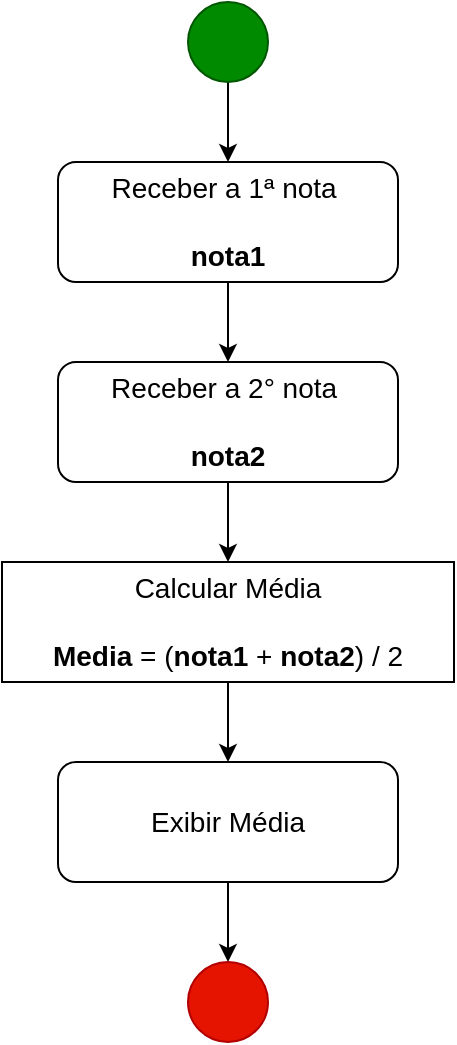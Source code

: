 <mxfile version="26.0.11" pages="20">
  <diagram name="Página-1" id="hH8xTkUz4qs9HqAQRJv8">
    <mxGraphModel dx="868" dy="553" grid="1" gridSize="10" guides="1" tooltips="1" connect="1" arrows="1" fold="1" page="1" pageScale="1" pageWidth="827" pageHeight="1169" math="0" shadow="0">
      <root>
        <mxCell id="0" />
        <mxCell id="1" parent="0" />
        <mxCell id="8eW44Rn3upOKQcDgHYBN-3" value="" style="edgeStyle=orthogonalEdgeStyle;rounded=0;orthogonalLoop=1;jettySize=auto;html=1;" parent="1" source="8eW44Rn3upOKQcDgHYBN-1" target="8eW44Rn3upOKQcDgHYBN-2" edge="1">
          <mxGeometry relative="1" as="geometry" />
        </mxCell>
        <mxCell id="8eW44Rn3upOKQcDgHYBN-1" value="" style="ellipse;whiteSpace=wrap;html=1;aspect=fixed;fillColor=#008a00;fontColor=#ffffff;strokeColor=#005700;" parent="1" vertex="1">
          <mxGeometry x="394" y="70" width="40" height="40" as="geometry" />
        </mxCell>
        <mxCell id="8eW44Rn3upOKQcDgHYBN-6" value="" style="edgeStyle=orthogonalEdgeStyle;rounded=0;orthogonalLoop=1;jettySize=auto;html=1;" parent="1" source="8eW44Rn3upOKQcDgHYBN-2" target="8eW44Rn3upOKQcDgHYBN-4" edge="1">
          <mxGeometry relative="1" as="geometry" />
        </mxCell>
        <mxCell id="8eW44Rn3upOKQcDgHYBN-2" value="&lt;font style=&quot;vertical-align: inherit;&quot;&gt;&lt;font style=&quot;vertical-align: inherit;&quot;&gt;&lt;font style=&quot;vertical-align: inherit;&quot;&gt;&lt;font style=&quot;vertical-align: inherit;&quot;&gt;Receber a 1ª nota&amp;nbsp;&lt;/font&gt;&lt;/font&gt;&lt;/font&gt;&lt;/font&gt;&lt;div&gt;&lt;font style=&quot;vertical-align: inherit;&quot;&gt;&lt;font style=&quot;vertical-align: inherit;&quot;&gt;&lt;br&gt;&lt;/font&gt;&lt;/font&gt;&lt;/div&gt;&lt;div&gt;&lt;font style=&quot;vertical-align: inherit;&quot;&gt;&lt;font style=&quot;vertical-align: inherit;&quot;&gt;&lt;font style=&quot;vertical-align: inherit;&quot;&gt;&lt;font style=&quot;vertical-align: inherit;&quot;&gt;&lt;font style=&quot;vertical-align: inherit;&quot;&gt;&lt;font style=&quot;vertical-align: inherit;&quot;&gt;&lt;b&gt;nota1&lt;/b&gt;&lt;/font&gt;&lt;/font&gt;&lt;/font&gt;&lt;/font&gt;&lt;/font&gt;&lt;/font&gt;&lt;/div&gt;" style="rounded=1;whiteSpace=wrap;html=1;fontSize=14;" parent="1" vertex="1">
          <mxGeometry x="329" y="150" width="170" height="60" as="geometry" />
        </mxCell>
        <mxCell id="8eW44Rn3upOKQcDgHYBN-7" value="" style="edgeStyle=orthogonalEdgeStyle;rounded=0;orthogonalLoop=1;jettySize=auto;html=1;" parent="1" source="8eW44Rn3upOKQcDgHYBN-4" target="8eW44Rn3upOKQcDgHYBN-5" edge="1">
          <mxGeometry relative="1" as="geometry" />
        </mxCell>
        <mxCell id="8eW44Rn3upOKQcDgHYBN-4" value="&lt;font style=&quot;vertical-align: inherit;&quot;&gt;&lt;font style=&quot;vertical-align: inherit;&quot;&gt;&lt;font style=&quot;vertical-align: inherit;&quot;&gt;&lt;font style=&quot;vertical-align: inherit;&quot;&gt;Receber a 2° nota&amp;nbsp;&lt;/font&gt;&lt;/font&gt;&lt;/font&gt;&lt;/font&gt;&lt;div&gt;&lt;font style=&quot;vertical-align: inherit;&quot;&gt;&lt;font style=&quot;vertical-align: inherit;&quot;&gt;&lt;br&gt;&lt;/font&gt;&lt;/font&gt;&lt;/div&gt;&lt;div&gt;&lt;font style=&quot;vertical-align: inherit;&quot;&gt;&lt;font style=&quot;vertical-align: inherit;&quot;&gt;&lt;font style=&quot;vertical-align: inherit;&quot;&gt;&lt;font style=&quot;vertical-align: inherit;&quot;&gt;&lt;font style=&quot;vertical-align: inherit;&quot;&gt;&lt;font style=&quot;vertical-align: inherit;&quot;&gt;&lt;b&gt;nota2&lt;/b&gt;&lt;/font&gt;&lt;/font&gt;&lt;/font&gt;&lt;/font&gt;&lt;/font&gt;&lt;/font&gt;&lt;/div&gt;" style="rounded=1;whiteSpace=wrap;html=1;fontSize=14;" parent="1" vertex="1">
          <mxGeometry x="329" y="250" width="170" height="60" as="geometry" />
        </mxCell>
        <mxCell id="8eW44Rn3upOKQcDgHYBN-9" value="" style="edgeStyle=orthogonalEdgeStyle;rounded=0;orthogonalLoop=1;jettySize=auto;html=1;" parent="1" source="8eW44Rn3upOKQcDgHYBN-5" target="8eW44Rn3upOKQcDgHYBN-8" edge="1">
          <mxGeometry relative="1" as="geometry" />
        </mxCell>
        <mxCell id="8eW44Rn3upOKQcDgHYBN-5" value="Calcular Média&lt;div&gt;&lt;br&gt;&lt;/div&gt;&lt;div&gt;&lt;b&gt;Media&lt;/b&gt; = (&lt;b&gt;nota1&lt;/b&gt; + &lt;b&gt;nota2&lt;/b&gt;) / 2&lt;/div&gt;" style="rounded=0;whiteSpace=wrap;html=1;fontSize=14;" parent="1" vertex="1">
          <mxGeometry x="301" y="350" width="226" height="60" as="geometry" />
        </mxCell>
        <mxCell id="8eW44Rn3upOKQcDgHYBN-11" value="" style="edgeStyle=orthogonalEdgeStyle;rounded=0;orthogonalLoop=1;jettySize=auto;html=1;" parent="1" source="8eW44Rn3upOKQcDgHYBN-8" target="8eW44Rn3upOKQcDgHYBN-10" edge="1">
          <mxGeometry relative="1" as="geometry" />
        </mxCell>
        <mxCell id="8eW44Rn3upOKQcDgHYBN-8" value="Exibir Média" style="rounded=1;whiteSpace=wrap;html=1;fontSize=14;" parent="1" vertex="1">
          <mxGeometry x="329" y="450" width="170" height="60" as="geometry" />
        </mxCell>
        <mxCell id="8eW44Rn3upOKQcDgHYBN-10" value="" style="ellipse;whiteSpace=wrap;html=1;aspect=fixed;fillColor=#e51400;fontColor=#ffffff;strokeColor=#B20000;" parent="1" vertex="1">
          <mxGeometry x="394" y="550" width="40" height="40" as="geometry" />
        </mxCell>
      </root>
    </mxGraphModel>
  </diagram>
  <diagram id="BTNUePU52peixcUG-Kn9" name="Página-2">
    <mxGraphModel dx="1050" dy="522" grid="1" gridSize="10" guides="1" tooltips="1" connect="1" arrows="1" fold="1" page="1" pageScale="1" pageWidth="827" pageHeight="1169" math="0" shadow="0">
      <root>
        <mxCell id="0" />
        <mxCell id="1" parent="0" />
        <mxCell id="knYeW7YHWPH1LSDqAQU3-1" value="" style="edgeStyle=orthogonalEdgeStyle;rounded=0;orthogonalLoop=1;jettySize=auto;html=1;" parent="1" source="knYeW7YHWPH1LSDqAQU3-2" target="knYeW7YHWPH1LSDqAQU3-4" edge="1">
          <mxGeometry relative="1" as="geometry" />
        </mxCell>
        <mxCell id="knYeW7YHWPH1LSDqAQU3-2" value="" style="ellipse;whiteSpace=wrap;html=1;aspect=fixed;fillColor=#008a00;fontColor=#ffffff;strokeColor=#005700;" parent="1" vertex="1">
          <mxGeometry x="394" y="70" width="40" height="40" as="geometry" />
        </mxCell>
        <mxCell id="knYeW7YHWPH1LSDqAQU3-3" value="" style="edgeStyle=orthogonalEdgeStyle;rounded=0;orthogonalLoop=1;jettySize=auto;html=1;" parent="1" source="knYeW7YHWPH1LSDqAQU3-4" target="knYeW7YHWPH1LSDqAQU3-6" edge="1">
          <mxGeometry relative="1" as="geometry" />
        </mxCell>
        <mxCell id="knYeW7YHWPH1LSDqAQU3-4" value="&lt;font style=&quot;vertical-align: inherit;&quot;&gt;&lt;font style=&quot;vertical-align: inherit;&quot;&gt;&lt;font style=&quot;vertical-align: inherit;&quot;&gt;&lt;font style=&quot;vertical-align: inherit;&quot;&gt;Receber a 1ª nota&amp;nbsp;&lt;/font&gt;&lt;/font&gt;&lt;/font&gt;&lt;/font&gt;&lt;div&gt;&lt;font style=&quot;vertical-align: inherit;&quot;&gt;&lt;font style=&quot;vertical-align: inherit;&quot;&gt;&lt;br&gt;&lt;/font&gt;&lt;/font&gt;&lt;/div&gt;&lt;div&gt;&lt;font style=&quot;vertical-align: inherit;&quot;&gt;&lt;font style=&quot;vertical-align: inherit;&quot;&gt;&lt;font style=&quot;vertical-align: inherit;&quot;&gt;&lt;font style=&quot;vertical-align: inherit;&quot;&gt;&lt;font style=&quot;vertical-align: inherit;&quot;&gt;&lt;font style=&quot;vertical-align: inherit;&quot;&gt;&lt;b&gt;nota1&lt;/b&gt;&lt;/font&gt;&lt;/font&gt;&lt;/font&gt;&lt;/font&gt;&lt;/font&gt;&lt;/font&gt;&lt;/div&gt;" style="rounded=1;whiteSpace=wrap;html=1;fontSize=14;" parent="1" vertex="1">
          <mxGeometry x="329" y="150" width="170" height="60" as="geometry" />
        </mxCell>
        <mxCell id="knYeW7YHWPH1LSDqAQU3-5" value="" style="edgeStyle=orthogonalEdgeStyle;rounded=0;orthogonalLoop=1;jettySize=auto;html=1;" parent="1" source="knYeW7YHWPH1LSDqAQU3-6" target="knYeW7YHWPH1LSDqAQU3-8" edge="1">
          <mxGeometry relative="1" as="geometry" />
        </mxCell>
        <mxCell id="knYeW7YHWPH1LSDqAQU3-6" value="&lt;font style=&quot;vertical-align: inherit;&quot;&gt;&lt;font style=&quot;vertical-align: inherit;&quot;&gt;&lt;font style=&quot;vertical-align: inherit;&quot;&gt;&lt;font style=&quot;vertical-align: inherit;&quot;&gt;Receber a 2° nota&amp;nbsp;&lt;/font&gt;&lt;/font&gt;&lt;/font&gt;&lt;/font&gt;&lt;div&gt;&lt;font style=&quot;vertical-align: inherit;&quot;&gt;&lt;font style=&quot;vertical-align: inherit;&quot;&gt;&lt;br&gt;&lt;/font&gt;&lt;/font&gt;&lt;/div&gt;&lt;div&gt;&lt;font style=&quot;vertical-align: inherit;&quot;&gt;&lt;font style=&quot;vertical-align: inherit;&quot;&gt;&lt;font style=&quot;vertical-align: inherit;&quot;&gt;&lt;font style=&quot;vertical-align: inherit;&quot;&gt;&lt;font style=&quot;vertical-align: inherit;&quot;&gt;&lt;font style=&quot;vertical-align: inherit;&quot;&gt;&lt;b&gt;nota2&lt;/b&gt;&lt;/font&gt;&lt;/font&gt;&lt;/font&gt;&lt;/font&gt;&lt;/font&gt;&lt;/font&gt;&lt;/div&gt;" style="rounded=1;whiteSpace=wrap;html=1;fontSize=14;" parent="1" vertex="1">
          <mxGeometry x="329" y="250" width="170" height="60" as="geometry" />
        </mxCell>
        <mxCell id="knYeW7YHWPH1LSDqAQU3-13" value="" style="edgeStyle=orthogonalEdgeStyle;rounded=0;orthogonalLoop=1;jettySize=auto;html=1;" parent="1" source="knYeW7YHWPH1LSDqAQU3-8" target="knYeW7YHWPH1LSDqAQU3-12" edge="1">
          <mxGeometry relative="1" as="geometry" />
        </mxCell>
        <mxCell id="knYeW7YHWPH1LSDqAQU3-8" value="Calcular Média&lt;div&gt;&lt;br&gt;&lt;/div&gt;&lt;div&gt;&lt;b&gt;Media&lt;/b&gt; = (&lt;b&gt;nota1&lt;/b&gt; + &lt;b&gt;nota2&lt;/b&gt;) / 2&lt;/div&gt;" style="rounded=0;whiteSpace=wrap;html=1;fontSize=14;" parent="1" vertex="1">
          <mxGeometry x="301" y="350" width="226" height="60" as="geometry" />
        </mxCell>
        <mxCell id="knYeW7YHWPH1LSDqAQU3-11" value="" style="ellipse;whiteSpace=wrap;html=1;aspect=fixed;fillColor=#e51400;fontColor=#ffffff;strokeColor=#B20000;" parent="1" vertex="1">
          <mxGeometry x="394" y="720" width="40" height="40" as="geometry" />
        </mxCell>
        <mxCell id="knYeW7YHWPH1LSDqAQU3-17" value="" style="edgeStyle=orthogonalEdgeStyle;rounded=0;orthogonalLoop=1;jettySize=auto;html=1;exitX=1;exitY=0.5;exitDx=0;exitDy=0;" parent="1" source="knYeW7YHWPH1LSDqAQU3-12" target="knYeW7YHWPH1LSDqAQU3-15" edge="1">
          <mxGeometry relative="1" as="geometry">
            <mxPoint x="514" y="490" as="targetPoint" />
          </mxGeometry>
        </mxCell>
        <mxCell id="knYeW7YHWPH1LSDqAQU3-20" value="&lt;b&gt;Media &amp;lt; 5&lt;/b&gt;" style="edgeLabel;html=1;align=center;verticalAlign=middle;resizable=0;points=[];" parent="knYeW7YHWPH1LSDqAQU3-17" vertex="1" connectable="0">
          <mxGeometry x="-0.28" y="1" relative="1" as="geometry">
            <mxPoint as="offset" />
          </mxGeometry>
        </mxCell>
        <mxCell id="knYeW7YHWPH1LSDqAQU3-18" style="edgeStyle=orthogonalEdgeStyle;rounded=0;orthogonalLoop=1;jettySize=auto;html=1;exitX=0;exitY=0.5;exitDx=0;exitDy=0;" parent="1" source="knYeW7YHWPH1LSDqAQU3-12" target="knYeW7YHWPH1LSDqAQU3-14" edge="1">
          <mxGeometry relative="1" as="geometry" />
        </mxCell>
        <mxCell id="knYeW7YHWPH1LSDqAQU3-19" value="&lt;span style=&quot;font-size: 12px;&quot;&gt;&lt;b&gt;Media &amp;gt;= 5&lt;/b&gt;&lt;/span&gt;" style="edgeLabel;html=1;align=center;verticalAlign=middle;resizable=0;points=[];" parent="knYeW7YHWPH1LSDqAQU3-18" vertex="1" connectable="0">
          <mxGeometry x="-0.269" relative="1" as="geometry">
            <mxPoint as="offset" />
          </mxGeometry>
        </mxCell>
        <mxCell id="knYeW7YHWPH1LSDqAQU3-12" value="" style="rhombus;whiteSpace=wrap;html=1;fillColor=#e1d5e7;strokeColor=#9673a6;" parent="1" vertex="1">
          <mxGeometry x="374" y="450" width="80" height="80" as="geometry" />
        </mxCell>
        <mxCell id="knYeW7YHWPH1LSDqAQU3-21" style="edgeStyle=orthogonalEdgeStyle;rounded=0;orthogonalLoop=1;jettySize=auto;html=1;entryX=0;entryY=0.5;entryDx=0;entryDy=0;exitX=0.5;exitY=1;exitDx=0;exitDy=0;" parent="1" source="knYeW7YHWPH1LSDqAQU3-14" target="knYeW7YHWPH1LSDqAQU3-11" edge="1">
          <mxGeometry relative="1" as="geometry" />
        </mxCell>
        <mxCell id="knYeW7YHWPH1LSDqAQU3-14" value="Exibir &quot;partiuestágio&quot;" style="rounded=1;whiteSpace=wrap;html=1;fontSize=14;" parent="1" vertex="1">
          <mxGeometry x="204" y="580" width="170" height="60" as="geometry" />
        </mxCell>
        <mxCell id="knYeW7YHWPH1LSDqAQU3-22" style="edgeStyle=orthogonalEdgeStyle;rounded=0;orthogonalLoop=1;jettySize=auto;html=1;entryX=1;entryY=0.5;entryDx=0;entryDy=0;exitX=0.5;exitY=1;exitDx=0;exitDy=0;" parent="1" source="knYeW7YHWPH1LSDqAQU3-15" target="knYeW7YHWPH1LSDqAQU3-11" edge="1">
          <mxGeometry relative="1" as="geometry" />
        </mxCell>
        <mxCell id="knYeW7YHWPH1LSDqAQU3-15" value="Exibir &quot;partiutentardenovo&quot;" style="rounded=1;whiteSpace=wrap;html=1;fontSize=14;" parent="1" vertex="1">
          <mxGeometry x="454" y="580" width="170" height="60" as="geometry" />
        </mxCell>
      </root>
    </mxGraphModel>
  </diagram>
  <diagram id="Hn6AEWKaVOdaBF5RuSJR" name="Página-3">
    <mxGraphModel dx="868" dy="553" grid="1" gridSize="10" guides="1" tooltips="1" connect="1" arrows="1" fold="1" page="1" pageScale="1" pageWidth="827" pageHeight="1169" math="0" shadow="0">
      <root>
        <mxCell id="0" />
        <mxCell id="1" parent="0" />
        <mxCell id="dawJmWwgb1JqNtG5aKjk-1" value="" style="edgeStyle=orthogonalEdgeStyle;rounded=0;orthogonalLoop=1;jettySize=auto;html=1;" parent="1" source="dawJmWwgb1JqNtG5aKjk-2" target="dawJmWwgb1JqNtG5aKjk-4" edge="1">
          <mxGeometry relative="1" as="geometry" />
        </mxCell>
        <mxCell id="dawJmWwgb1JqNtG5aKjk-2" value="" style="ellipse;whiteSpace=wrap;html=1;aspect=fixed;fillColor=#008a00;fontColor=#ffffff;strokeColor=#005700;" parent="1" vertex="1">
          <mxGeometry x="394" y="70" width="40" height="40" as="geometry" />
        </mxCell>
        <mxCell id="dawJmWwgb1JqNtG5aKjk-3" value="" style="edgeStyle=orthogonalEdgeStyle;rounded=0;orthogonalLoop=1;jettySize=auto;html=1;" parent="1" source="dawJmWwgb1JqNtG5aKjk-4" target="dawJmWwgb1JqNtG5aKjk-6" edge="1">
          <mxGeometry relative="1" as="geometry" />
        </mxCell>
        <mxCell id="dawJmWwgb1JqNtG5aKjk-4" value="&lt;font style=&quot;vertical-align: inherit;&quot;&gt;&lt;font style=&quot;vertical-align: inherit;&quot;&gt;&lt;font style=&quot;vertical-align: inherit;&quot;&gt;&lt;font style=&quot;vertical-align: inherit;&quot;&gt;Receber o sexo&lt;/font&gt;&lt;/font&gt;&lt;/font&gt;&lt;/font&gt;&lt;div&gt;&lt;font style=&quot;vertical-align: inherit;&quot;&gt;&lt;font style=&quot;vertical-align: inherit;&quot;&gt;&lt;br&gt;&lt;/font&gt;&lt;/font&gt;&lt;/div&gt;&lt;div&gt;&lt;b&gt;sexo&lt;/b&gt;&lt;/div&gt;" style="rounded=1;whiteSpace=wrap;html=1;fontSize=14;" parent="1" vertex="1">
          <mxGeometry x="329" y="150" width="170" height="60" as="geometry" />
        </mxCell>
        <mxCell id="dawJmWwgb1JqNtG5aKjk-19" value="" style="edgeStyle=orthogonalEdgeStyle;rounded=0;orthogonalLoop=1;jettySize=auto;html=1;" parent="1" source="dawJmWwgb1JqNtG5aKjk-6" target="dawJmWwgb1JqNtG5aKjk-14" edge="1">
          <mxGeometry relative="1" as="geometry" />
        </mxCell>
        <mxCell id="dawJmWwgb1JqNtG5aKjk-6" value="&lt;font style=&quot;vertical-align: inherit;&quot;&gt;&lt;font style=&quot;vertical-align: inherit;&quot;&gt;&lt;font style=&quot;vertical-align: inherit;&quot;&gt;&lt;font style=&quot;vertical-align: inherit;&quot;&gt;Receber a idade&lt;/font&gt;&lt;/font&gt;&lt;/font&gt;&lt;/font&gt;&lt;div&gt;&lt;br&gt;&lt;div&gt;&lt;b&gt;idade&lt;/b&gt;&lt;/div&gt;&lt;/div&gt;" style="rounded=1;whiteSpace=wrap;html=1;fontSize=14;" parent="1" vertex="1">
          <mxGeometry x="329" y="250" width="170" height="60" as="geometry" />
        </mxCell>
        <mxCell id="dawJmWwgb1JqNtG5aKjk-9" value="" style="ellipse;whiteSpace=wrap;html=1;aspect=fixed;fillColor=#e51400;fontColor=#ffffff;strokeColor=#B20000;" parent="1" vertex="1">
          <mxGeometry x="394" y="810" width="40" height="40" as="geometry" />
        </mxCell>
        <mxCell id="dawJmWwgb1JqNtG5aKjk-10" value="" style="edgeStyle=orthogonalEdgeStyle;rounded=0;orthogonalLoop=1;jettySize=auto;html=1;exitX=1;exitY=0.5;exitDx=0;exitDy=0;" parent="1" source="dawJmWwgb1JqNtG5aKjk-14" target="dawJmWwgb1JqNtG5aKjk-26" edge="1">
          <mxGeometry relative="1" as="geometry">
            <mxPoint x="539" y="500" as="targetPoint" />
          </mxGeometry>
        </mxCell>
        <mxCell id="dawJmWwgb1JqNtG5aKjk-11" value="&lt;b&gt;sexo = &quot;Homem&quot;&lt;/b&gt;" style="edgeLabel;html=1;align=center;verticalAlign=middle;resizable=0;points=[];" parent="dawJmWwgb1JqNtG5aKjk-10" vertex="1" connectable="0">
          <mxGeometry x="-0.28" y="1" relative="1" as="geometry">
            <mxPoint as="offset" />
          </mxGeometry>
        </mxCell>
        <mxCell id="dawJmWwgb1JqNtG5aKjk-12" style="edgeStyle=orthogonalEdgeStyle;rounded=0;orthogonalLoop=1;jettySize=auto;html=1;exitX=0;exitY=0.5;exitDx=0;exitDy=0;entryX=0.5;entryY=0;entryDx=0;entryDy=0;" parent="1" source="dawJmWwgb1JqNtG5aKjk-14" target="dawJmWwgb1JqNtG5aKjk-25" edge="1">
          <mxGeometry relative="1" as="geometry">
            <mxPoint x="289" y="500" as="targetPoint" />
            <Array as="points">
              <mxPoint x="210" y="410" />
            </Array>
          </mxGeometry>
        </mxCell>
        <mxCell id="dawJmWwgb1JqNtG5aKjk-13" value="&lt;span style=&quot;font-size: 12px;&quot;&gt;&lt;b&gt;sexo = &quot;Mulher&quot;&lt;/b&gt;&lt;/span&gt;" style="edgeLabel;html=1;align=center;verticalAlign=middle;resizable=0;points=[];" parent="dawJmWwgb1JqNtG5aKjk-12" vertex="1" connectable="0">
          <mxGeometry x="-0.269" relative="1" as="geometry">
            <mxPoint as="offset" />
          </mxGeometry>
        </mxCell>
        <mxCell id="dawJmWwgb1JqNtG5aKjk-14" value="" style="rhombus;whiteSpace=wrap;html=1;fillColor=#e1d5e7;strokeColor=#9673a6;" parent="1" vertex="1">
          <mxGeometry x="374" y="370" width="80" height="80" as="geometry" />
        </mxCell>
        <mxCell id="dawJmWwgb1JqNtG5aKjk-36" style="edgeStyle=orthogonalEdgeStyle;rounded=0;orthogonalLoop=1;jettySize=auto;html=1;entryX=0;entryY=0.5;entryDx=0;entryDy=0;" parent="1" source="dawJmWwgb1JqNtG5aKjk-20" target="dawJmWwgb1JqNtG5aKjk-9" edge="1">
          <mxGeometry relative="1" as="geometry">
            <Array as="points">
              <mxPoint x="105" y="830" />
            </Array>
          </mxGeometry>
        </mxCell>
        <mxCell id="dawJmWwgb1JqNtG5aKjk-20" value="Exibir &quot;Você é Homem e menino&quot;" style="rounded=1;whiteSpace=wrap;html=1;fontSize=14;" parent="1" vertex="1">
          <mxGeometry x="20" y="640" width="170" height="60" as="geometry" />
        </mxCell>
        <mxCell id="dawJmWwgb1JqNtG5aKjk-37" style="edgeStyle=orthogonalEdgeStyle;rounded=0;orthogonalLoop=1;jettySize=auto;html=1;entryX=0;entryY=0;entryDx=0;entryDy=0;" parent="1" source="dawJmWwgb1JqNtG5aKjk-21" target="dawJmWwgb1JqNtG5aKjk-9" edge="1">
          <mxGeometry relative="1" as="geometry" />
        </mxCell>
        <mxCell id="dawJmWwgb1JqNtG5aKjk-21" value="Exibir &quot;Você é Homem e maior de idade&quot;" style="rounded=1;whiteSpace=wrap;html=1;fontSize=14;" parent="1" vertex="1">
          <mxGeometry x="224" y="640" width="170" height="60" as="geometry" />
        </mxCell>
        <mxCell id="dawJmWwgb1JqNtG5aKjk-38" style="edgeStyle=orthogonalEdgeStyle;rounded=0;orthogonalLoop=1;jettySize=auto;html=1;entryX=1;entryY=0;entryDx=0;entryDy=0;" parent="1" source="dawJmWwgb1JqNtG5aKjk-23" target="dawJmWwgb1JqNtG5aKjk-9" edge="1">
          <mxGeometry relative="1" as="geometry">
            <Array as="points">
              <mxPoint x="525" y="755" />
              <mxPoint x="428" y="755" />
            </Array>
          </mxGeometry>
        </mxCell>
        <mxCell id="dawJmWwgb1JqNtG5aKjk-23" value="Exibir &quot;Você é Mulher e menina&quot;" style="rounded=1;whiteSpace=wrap;html=1;fontSize=14;" parent="1" vertex="1">
          <mxGeometry x="440" y="640" width="170" height="60" as="geometry" />
        </mxCell>
        <mxCell id="dawJmWwgb1JqNtG5aKjk-39" style="edgeStyle=orthogonalEdgeStyle;rounded=0;orthogonalLoop=1;jettySize=auto;html=1;entryX=1;entryY=0.5;entryDx=0;entryDy=0;" parent="1" source="dawJmWwgb1JqNtG5aKjk-24" target="dawJmWwgb1JqNtG5aKjk-9" edge="1">
          <mxGeometry relative="1" as="geometry">
            <Array as="points">
              <mxPoint x="725" y="830" />
            </Array>
          </mxGeometry>
        </mxCell>
        <mxCell id="dawJmWwgb1JqNtG5aKjk-24" value="Exibir &quot;Você é Mulher e maior de Idade&quot;" style="rounded=1;whiteSpace=wrap;html=1;fontSize=14;" parent="1" vertex="1">
          <mxGeometry x="640" y="640" width="170" height="60" as="geometry" />
        </mxCell>
        <mxCell id="dawJmWwgb1JqNtG5aKjk-27" style="edgeStyle=orthogonalEdgeStyle;rounded=0;orthogonalLoop=1;jettySize=auto;html=1;exitX=1;exitY=0.5;exitDx=0;exitDy=0;" parent="1" source="dawJmWwgb1JqNtG5aKjk-25" target="dawJmWwgb1JqNtG5aKjk-21" edge="1">
          <mxGeometry relative="1" as="geometry" />
        </mxCell>
        <mxCell id="dawJmWwgb1JqNtG5aKjk-32" value="&lt;font style=&quot;font-size: 12px;&quot;&gt;&lt;b&gt;Idade &amp;gt;= 18&lt;/b&gt;&lt;/font&gt;" style="edgeLabel;html=1;align=center;verticalAlign=middle;resizable=0;points=[];" parent="dawJmWwgb1JqNtG5aKjk-27" vertex="1" connectable="0">
          <mxGeometry x="-0.48" relative="1" as="geometry">
            <mxPoint as="offset" />
          </mxGeometry>
        </mxCell>
        <mxCell id="dawJmWwgb1JqNtG5aKjk-28" style="edgeStyle=orthogonalEdgeStyle;rounded=0;orthogonalLoop=1;jettySize=auto;html=1;exitX=0;exitY=0.5;exitDx=0;exitDy=0;fontStyle=1;fontSize=12;" parent="1" source="dawJmWwgb1JqNtG5aKjk-25" target="dawJmWwgb1JqNtG5aKjk-20" edge="1">
          <mxGeometry relative="1" as="geometry" />
        </mxCell>
        <mxCell id="dawJmWwgb1JqNtG5aKjk-33" value="&lt;b&gt;&lt;font style=&quot;font-size: 12px;&quot;&gt;Idade &amp;lt; 18&lt;/font&gt;&lt;/b&gt;" style="edgeLabel;html=1;align=center;verticalAlign=middle;resizable=0;points=[];" parent="dawJmWwgb1JqNtG5aKjk-28" vertex="1" connectable="0">
          <mxGeometry x="-0.412" relative="1" as="geometry">
            <mxPoint as="offset" />
          </mxGeometry>
        </mxCell>
        <mxCell id="dawJmWwgb1JqNtG5aKjk-25" value="" style="rhombus;whiteSpace=wrap;html=1;fillColor=#e1d5e7;strokeColor=#9673a6;" parent="1" vertex="1">
          <mxGeometry x="170" y="505" width="80" height="80" as="geometry" />
        </mxCell>
        <mxCell id="dawJmWwgb1JqNtG5aKjk-29" style="edgeStyle=orthogonalEdgeStyle;rounded=0;orthogonalLoop=1;jettySize=auto;html=1;entryX=0.5;entryY=0;entryDx=0;entryDy=0;exitX=0;exitY=0.5;exitDx=0;exitDy=0;" parent="1" source="dawJmWwgb1JqNtG5aKjk-26" target="dawJmWwgb1JqNtG5aKjk-23" edge="1">
          <mxGeometry relative="1" as="geometry" />
        </mxCell>
        <mxCell id="dawJmWwgb1JqNtG5aKjk-34" value="&lt;span style=&quot;font-size: 12px;&quot;&gt;&lt;b&gt;Idade &amp;lt; 18&lt;/b&gt;&lt;/span&gt;" style="edgeLabel;html=1;align=center;verticalAlign=middle;resizable=0;points=[];" parent="dawJmWwgb1JqNtG5aKjk-29" vertex="1" connectable="0">
          <mxGeometry x="-0.44" relative="1" as="geometry">
            <mxPoint as="offset" />
          </mxGeometry>
        </mxCell>
        <mxCell id="dawJmWwgb1JqNtG5aKjk-30" style="edgeStyle=orthogonalEdgeStyle;rounded=0;orthogonalLoop=1;jettySize=auto;html=1;exitX=1;exitY=0.5;exitDx=0;exitDy=0;" parent="1" source="dawJmWwgb1JqNtG5aKjk-26" target="dawJmWwgb1JqNtG5aKjk-24" edge="1">
          <mxGeometry relative="1" as="geometry" />
        </mxCell>
        <mxCell id="dawJmWwgb1JqNtG5aKjk-35" value="&lt;span style=&quot;font-size: 12px;&quot;&gt;&lt;b&gt;Idade &amp;gt;= 18&lt;/b&gt;&lt;/span&gt;" style="edgeLabel;html=1;align=center;verticalAlign=middle;resizable=0;points=[];" parent="dawJmWwgb1JqNtG5aKjk-30" vertex="1" connectable="0">
          <mxGeometry x="-0.5" relative="1" as="geometry">
            <mxPoint as="offset" />
          </mxGeometry>
        </mxCell>
        <mxCell id="dawJmWwgb1JqNtG5aKjk-26" value="" style="rhombus;whiteSpace=wrap;html=1;fillColor=#e1d5e7;strokeColor=#9673a6;" parent="1" vertex="1">
          <mxGeometry x="580" y="505" width="80" height="80" as="geometry" />
        </mxCell>
      </root>
    </mxGraphModel>
  </diagram>
  <diagram id="QqADn6bJqSwr73HM6T4h" name="Página-4">
    <mxGraphModel dx="1323" dy="316" grid="1" gridSize="10" guides="1" tooltips="1" connect="1" arrows="1" fold="1" page="1" pageScale="1" pageWidth="827" pageHeight="1169" math="0" shadow="0">
      <root>
        <mxCell id="0" />
        <mxCell id="1" parent="0" />
        <mxCell id="pnalAPrIVVJGhSX2hLCQ-1" value="" style="edgeStyle=orthogonalEdgeStyle;rounded=0;orthogonalLoop=1;jettySize=auto;html=1;" parent="1" source="pnalAPrIVVJGhSX2hLCQ-2" target="pnalAPrIVVJGhSX2hLCQ-4" edge="1">
          <mxGeometry relative="1" as="geometry" />
        </mxCell>
        <mxCell id="pnalAPrIVVJGhSX2hLCQ-2" value="" style="ellipse;whiteSpace=wrap;html=1;aspect=fixed;fillColor=#008a00;fontColor=#ffffff;strokeColor=#005700;" parent="1" vertex="1">
          <mxGeometry x="394" y="70" width="40" height="40" as="geometry" />
        </mxCell>
        <mxCell id="McTebMrYzcWKTbnrcdyA-2" value="" style="edgeStyle=orthogonalEdgeStyle;rounded=0;orthogonalLoop=1;jettySize=auto;html=1;" edge="1" parent="1" source="pnalAPrIVVJGhSX2hLCQ-4" target="McTebMrYzcWKTbnrcdyA-1">
          <mxGeometry relative="1" as="geometry" />
        </mxCell>
        <mxCell id="pnalAPrIVVJGhSX2hLCQ-4" value="Receber Estado de nascimento&amp;nbsp;&lt;br&gt;&lt;br&gt;&lt;b&gt;estado&lt;/b&gt;" style="rounded=1;whiteSpace=wrap;html=1;fontSize=14;" parent="1" vertex="1">
          <mxGeometry x="329" y="140" width="170" height="80" as="geometry" />
        </mxCell>
        <mxCell id="pnalAPrIVVJGhSX2hLCQ-20" value="" style="edgeStyle=orthogonalEdgeStyle;rounded=0;orthogonalLoop=1;jettySize=auto;html=1;" parent="1" source="pnalAPrIVVJGhSX2hLCQ-6" target="pnalAPrIVVJGhSX2hLCQ-19" edge="1">
          <mxGeometry relative="1" as="geometry" />
        </mxCell>
        <mxCell id="pnalAPrIVVJGhSX2hLCQ-6" value="Receber números de filhos&lt;div&gt;&lt;br&gt;&lt;/div&gt;&lt;div&gt;&lt;b&gt;numFilhos&lt;/b&gt;&lt;/div&gt;" style="rounded=1;whiteSpace=wrap;html=1;fontSize=14;" parent="1" vertex="1">
          <mxGeometry x="323" y="379" width="181" height="60" as="geometry" />
        </mxCell>
        <mxCell id="pnalAPrIVVJGhSX2hLCQ-9" value="" style="ellipse;whiteSpace=wrap;html=1;aspect=fixed;fillColor=#e51400;fontColor=#ffffff;strokeColor=#B20000;" parent="1" vertex="1">
          <mxGeometry x="394" y="979" width="40" height="40" as="geometry" />
        </mxCell>
        <mxCell id="pnalAPrIVVJGhSX2hLCQ-30" style="edgeStyle=orthogonalEdgeStyle;rounded=0;orthogonalLoop=1;jettySize=auto;html=1;entryX=0.5;entryY=0;entryDx=0;entryDy=0;fontFamily=Helvetica;fontSize=14;fontColor=default;" parent="1" source="pnalAPrIVVJGhSX2hLCQ-14" target="pnalAPrIVVJGhSX2hLCQ-27" edge="1">
          <mxGeometry relative="1" as="geometry" />
        </mxCell>
        <mxCell id="pnalAPrIVVJGhSX2hLCQ-39" value="&lt;span style=&quot;font-size: 12px;&quot;&gt;&lt;b&gt;numFIlhos &amp;gt; 3&lt;/b&gt;&lt;/span&gt;" style="edgeLabel;html=1;align=center;verticalAlign=middle;resizable=0;points=[];rounded=1;strokeColor=default;fontFamily=Helvetica;fontSize=14;fontColor=default;fillColor=default;" parent="pnalAPrIVVJGhSX2hLCQ-30" vertex="1" connectable="0">
          <mxGeometry x="0.121" y="-2" relative="1" as="geometry">
            <mxPoint as="offset" />
          </mxGeometry>
        </mxCell>
        <mxCell id="pnalAPrIVVJGhSX2hLCQ-31" style="edgeStyle=orthogonalEdgeStyle;rounded=0;orthogonalLoop=1;jettySize=auto;html=1;exitX=1;exitY=1;exitDx=0;exitDy=0;entryX=0.5;entryY=0;entryDx=0;entryDy=0;fontFamily=Helvetica;fontSize=14;fontColor=default;" parent="1" source="pnalAPrIVVJGhSX2hLCQ-14" target="pnalAPrIVVJGhSX2hLCQ-28" edge="1">
          <mxGeometry relative="1" as="geometry">
            <Array as="points">
              <mxPoint x="434" y="679" />
              <mxPoint x="605" y="679" />
            </Array>
          </mxGeometry>
        </mxCell>
        <mxCell id="pnalAPrIVVJGhSX2hLCQ-38" value="&lt;span style=&quot;font-size: 12px;&quot;&gt;&lt;b&gt;numFilhos = 0&lt;/b&gt;&lt;/span&gt;" style="edgeLabel;html=1;align=center;verticalAlign=middle;resizable=0;points=[];rounded=1;strokeColor=default;fontFamily=Helvetica;fontSize=14;fontColor=default;fillColor=default;" parent="pnalAPrIVVJGhSX2hLCQ-31" vertex="1" connectable="0">
          <mxGeometry x="-0.084" y="-2" relative="1" as="geometry">
            <mxPoint as="offset" />
          </mxGeometry>
        </mxCell>
        <mxCell id="pnalAPrIVVJGhSX2hLCQ-32" style="edgeStyle=orthogonalEdgeStyle;rounded=0;orthogonalLoop=1;jettySize=auto;html=1;entryX=0.5;entryY=0;entryDx=0;entryDy=0;fontFamily=Helvetica;fontSize=14;fontColor=default;" parent="1" source="pnalAPrIVVJGhSX2hLCQ-14" target="pnalAPrIVVJGhSX2hLCQ-26" edge="1">
          <mxGeometry relative="1" as="geometry" />
        </mxCell>
        <mxCell id="pnalAPrIVVJGhSX2hLCQ-37" value="&lt;span style=&quot;font-size: 12px;&quot;&gt;&lt;b&gt;numFilhos = 1&lt;/b&gt;&lt;/span&gt;" style="edgeLabel;html=1;align=center;verticalAlign=middle;resizable=0;points=[];rounded=1;strokeColor=default;fontFamily=Helvetica;fontSize=14;fontColor=default;fillColor=default;" parent="pnalAPrIVVJGhSX2hLCQ-32" vertex="1" connectable="0">
          <mxGeometry x="-0.166" y="-1" relative="1" as="geometry">
            <mxPoint as="offset" />
          </mxGeometry>
        </mxCell>
        <mxCell id="pnalAPrIVVJGhSX2hLCQ-33" style="edgeStyle=orthogonalEdgeStyle;rounded=0;orthogonalLoop=1;jettySize=auto;html=1;fontFamily=Helvetica;fontSize=14;fontColor=default;" parent="1" source="pnalAPrIVVJGhSX2hLCQ-14" target="pnalAPrIVVJGhSX2hLCQ-16" edge="1">
          <mxGeometry relative="1" as="geometry" />
        </mxCell>
        <mxCell id="pnalAPrIVVJGhSX2hLCQ-35" value="&lt;span style=&quot;font-size: 12px;&quot;&gt;&lt;b&gt;numFilhos = 3&lt;/b&gt;&lt;/span&gt;" style="edgeLabel;html=1;align=center;verticalAlign=middle;resizable=0;points=[];rounded=1;strokeColor=default;fontFamily=Helvetica;fontSize=14;fontColor=default;fillColor=default;" parent="pnalAPrIVVJGhSX2hLCQ-33" vertex="1" connectable="0">
          <mxGeometry x="0.112" relative="1" as="geometry">
            <mxPoint as="offset" />
          </mxGeometry>
        </mxCell>
        <mxCell id="pnalAPrIVVJGhSX2hLCQ-34" style="edgeStyle=orthogonalEdgeStyle;rounded=0;orthogonalLoop=1;jettySize=auto;html=1;exitX=0;exitY=1;exitDx=0;exitDy=0;fontFamily=Helvetica;fontSize=14;fontColor=default;" parent="1" source="pnalAPrIVVJGhSX2hLCQ-14" target="pnalAPrIVVJGhSX2hLCQ-18" edge="1">
          <mxGeometry relative="1" as="geometry">
            <Array as="points">
              <mxPoint x="394" y="679" />
              <mxPoint x="225" y="679" />
            </Array>
          </mxGeometry>
        </mxCell>
        <mxCell id="pnalAPrIVVJGhSX2hLCQ-36" value="&lt;span style=&quot;font-size: 12px;&quot;&gt;&lt;b&gt;numFilhos = 2&lt;/b&gt;&lt;/span&gt;" style="edgeLabel;html=1;align=center;verticalAlign=middle;resizable=0;points=[];rounded=1;strokeColor=default;fontFamily=Helvetica;fontSize=14;fontColor=default;fillColor=default;" parent="pnalAPrIVVJGhSX2hLCQ-34" vertex="1" connectable="0">
          <mxGeometry x="-0.28" y="1" relative="1" as="geometry">
            <mxPoint as="offset" />
          </mxGeometry>
        </mxCell>
        <mxCell id="pnalAPrIVVJGhSX2hLCQ-14" value="" style="rhombus;whiteSpace=wrap;html=1;fillColor=#e1d5e7;strokeColor=#9673a6;" parent="1" vertex="1">
          <mxGeometry x="374" y="608" width="80" height="80" as="geometry" />
        </mxCell>
        <mxCell id="pnalAPrIVVJGhSX2hLCQ-40" style="edgeStyle=orthogonalEdgeStyle;rounded=0;orthogonalLoop=1;jettySize=auto;html=1;entryX=0;entryY=0.5;entryDx=0;entryDy=0;fontFamily=Helvetica;fontSize=14;fontColor=default;" parent="1" source="pnalAPrIVVJGhSX2hLCQ-16" target="pnalAPrIVVJGhSX2hLCQ-9" edge="1">
          <mxGeometry relative="1" as="geometry">
            <Array as="points">
              <mxPoint x="50" y="999" />
            </Array>
          </mxGeometry>
        </mxCell>
        <mxCell id="pnalAPrIVVJGhSX2hLCQ-16" value="Exibir &quot;#nãotemtv #nãoteminternet #nãotemvideogame&quot;" style="rounded=1;whiteSpace=wrap;html=1;fontSize=14;" parent="1" vertex="1">
          <mxGeometry x="-40" y="708" width="170" height="60" as="geometry" />
        </mxCell>
        <mxCell id="pnalAPrIVVJGhSX2hLCQ-41" style="edgeStyle=orthogonalEdgeStyle;rounded=0;orthogonalLoop=1;jettySize=auto;html=1;entryX=0;entryY=0;entryDx=0;entryDy=0;fontFamily=Helvetica;fontSize=14;fontColor=default;" parent="1" source="pnalAPrIVVJGhSX2hLCQ-18" target="pnalAPrIVVJGhSX2hLCQ-9" edge="1">
          <mxGeometry relative="1" as="geometry">
            <Array as="points">
              <mxPoint x="225" y="985" />
            </Array>
          </mxGeometry>
        </mxCell>
        <mxCell id="pnalAPrIVVJGhSX2hLCQ-18" value="Exibir &quot;nãotemtv&quot;" style="rounded=1;whiteSpace=wrap;html=1;fontSize=14;" parent="1" vertex="1">
          <mxGeometry x="140" y="779" width="170" height="60" as="geometry" />
        </mxCell>
        <mxCell id="pnalAPrIVVJGhSX2hLCQ-21" style="edgeStyle=orthogonalEdgeStyle;rounded=0;orthogonalLoop=1;jettySize=auto;html=1;entryX=1;entryY=0.5;entryDx=0;entryDy=0;exitX=1;exitY=0.5;exitDx=0;exitDy=0;" parent="1" source="pnalAPrIVVJGhSX2hLCQ-19" target="pnalAPrIVVJGhSX2hLCQ-6" edge="1">
          <mxGeometry relative="1" as="geometry">
            <Array as="points">
              <mxPoint x="560" y="509" />
              <mxPoint x="560" y="409" />
            </Array>
          </mxGeometry>
        </mxCell>
        <mxCell id="pnalAPrIVVJGhSX2hLCQ-22" value="&lt;font style=&quot;font-size: 13px;&quot;&gt;&lt;b&gt;numFilhos &amp;gt; 15&lt;/b&gt;&lt;/font&gt;" style="edgeLabel;html=1;align=center;verticalAlign=middle;resizable=0;points=[];" parent="pnalAPrIVVJGhSX2hLCQ-21" vertex="1" connectable="0">
          <mxGeometry x="-0.731" y="2" relative="1" as="geometry">
            <mxPoint x="21" y="2" as="offset" />
          </mxGeometry>
        </mxCell>
        <mxCell id="pnalAPrIVVJGhSX2hLCQ-23" value="" style="edgeStyle=orthogonalEdgeStyle;rounded=0;orthogonalLoop=1;jettySize=auto;html=1;" parent="1" source="pnalAPrIVVJGhSX2hLCQ-19" target="pnalAPrIVVJGhSX2hLCQ-14" edge="1">
          <mxGeometry relative="1" as="geometry" />
        </mxCell>
        <mxCell id="pnalAPrIVVJGhSX2hLCQ-24" value="&lt;span style=&quot;font-size: 12px;&quot;&gt;&lt;b&gt;numFilhos &amp;gt;= 0 &amp;amp;&amp;amp;&lt;/b&gt;&lt;/span&gt;&lt;div&gt;&lt;span style=&quot;font-size: 12px;&quot;&gt;&lt;b&gt;numFilhos &amp;lt;=15&lt;/b&gt;&lt;/span&gt;&lt;/div&gt;" style="edgeLabel;html=1;align=center;verticalAlign=middle;resizable=0;points=[];" parent="pnalAPrIVVJGhSX2hLCQ-23" vertex="1" connectable="0">
          <mxGeometry x="-0.214" y="-1" relative="1" as="geometry">
            <mxPoint as="offset" />
          </mxGeometry>
        </mxCell>
        <mxCell id="pnalAPrIVVJGhSX2hLCQ-19" value="" style="rhombus;whiteSpace=wrap;html=1;fillColor=#E1D5E7;strokeColor=#9673A6;" parent="1" vertex="1">
          <mxGeometry x="374" y="469" width="80" height="80" as="geometry" />
        </mxCell>
        <mxCell id="pnalAPrIVVJGhSX2hLCQ-42" style="edgeStyle=orthogonalEdgeStyle;rounded=0;orthogonalLoop=1;jettySize=auto;html=1;entryX=0.5;entryY=0;entryDx=0;entryDy=0;fontFamily=Helvetica;fontSize=14;fontColor=default;" parent="1" source="pnalAPrIVVJGhSX2hLCQ-26" target="pnalAPrIVVJGhSX2hLCQ-9" edge="1">
          <mxGeometry relative="1" as="geometry" />
        </mxCell>
        <mxCell id="pnalAPrIVVJGhSX2hLCQ-26" value="Exibir &quot;#nãotemvideogame&quot;" style="rounded=1;whiteSpace=wrap;html=1;fontSize=14;" parent="1" vertex="1">
          <mxGeometry x="329" y="818" width="170" height="60" as="geometry" />
        </mxCell>
        <mxCell id="pnalAPrIVVJGhSX2hLCQ-44" style="edgeStyle=orthogonalEdgeStyle;rounded=0;orthogonalLoop=1;jettySize=auto;html=1;entryX=1;entryY=0.5;entryDx=0;entryDy=0;fontFamily=Helvetica;fontSize=14;fontColor=default;" parent="1" source="pnalAPrIVVJGhSX2hLCQ-27" target="pnalAPrIVVJGhSX2hLCQ-9" edge="1">
          <mxGeometry relative="1" as="geometry">
            <Array as="points">
              <mxPoint x="785" y="999" />
            </Array>
          </mxGeometry>
        </mxCell>
        <mxCell id="pnalAPrIVVJGhSX2hLCQ-27" value="Exibir &quot;#tv #internet #videogame&quot;" style="rounded=1;whiteSpace=wrap;html=1;fontSize=14;" parent="1" vertex="1">
          <mxGeometry x="700" y="708" width="170" height="60" as="geometry" />
        </mxCell>
        <mxCell id="pnalAPrIVVJGhSX2hLCQ-43" style="edgeStyle=orthogonalEdgeStyle;rounded=0;orthogonalLoop=1;jettySize=auto;html=1;entryX=1;entryY=0;entryDx=0;entryDy=0;fontFamily=Helvetica;fontSize=14;fontColor=default;" parent="1" source="pnalAPrIVVJGhSX2hLCQ-28" target="pnalAPrIVVJGhSX2hLCQ-9" edge="1">
          <mxGeometry relative="1" as="geometry">
            <Array as="points">
              <mxPoint x="605" y="985" />
            </Array>
          </mxGeometry>
        </mxCell>
        <mxCell id="pnalAPrIVVJGhSX2hLCQ-28" value="Exibir &quot;cresceiemultiplicaivos&quot;" style="rounded=1;whiteSpace=wrap;html=1;fontSize=14;" parent="1" vertex="1">
          <mxGeometry x="520" y="779" width="170" height="60" as="geometry" />
        </mxCell>
        <mxCell id="-GLO7yiW5ldzN50JP0LA-1" style="edgeStyle=orthogonalEdgeStyle;rounded=0;orthogonalLoop=1;jettySize=auto;html=1;exitX=1;exitY=0.5;exitDx=0;exitDy=0;entryX=1;entryY=0.5;entryDx=0;entryDy=0;" edge="1" parent="1" source="McTebMrYzcWKTbnrcdyA-1" target="pnalAPrIVVJGhSX2hLCQ-4">
          <mxGeometry relative="1" as="geometry">
            <mxPoint x="530" y="200" as="targetPoint" />
            <Array as="points">
              <mxPoint x="560" y="285" />
              <mxPoint x="560" y="180" />
              <mxPoint x="499" y="180" />
            </Array>
          </mxGeometry>
        </mxCell>
        <mxCell id="-GLO7yiW5ldzN50JP0LA-4" value="&lt;b&gt;estado invalido&lt;/b&gt;" style="edgeLabel;html=1;align=center;verticalAlign=middle;resizable=0;points=[];fontSize=12;" vertex="1" connectable="0" parent="-GLO7yiW5ldzN50JP0LA-1">
          <mxGeometry x="-0.701" y="2" relative="1" as="geometry">
            <mxPoint x="15" y="2" as="offset" />
          </mxGeometry>
        </mxCell>
        <mxCell id="-GLO7yiW5ldzN50JP0LA-2" style="edgeStyle=orthogonalEdgeStyle;rounded=0;orthogonalLoop=1;jettySize=auto;html=1;" edge="1" parent="1" source="McTebMrYzcWKTbnrcdyA-1" target="pnalAPrIVVJGhSX2hLCQ-6">
          <mxGeometry relative="1" as="geometry" />
        </mxCell>
        <mxCell id="-GLO7yiW5ldzN50JP0LA-3" value="&lt;span style=&quot;font-size: 12px;&quot;&gt;&lt;b&gt;estado valido&lt;/b&gt;&lt;/span&gt;" style="edgeLabel;html=1;align=center;verticalAlign=middle;resizable=0;points=[];" vertex="1" connectable="0" parent="-GLO7yiW5ldzN50JP0LA-2">
          <mxGeometry x="-0.189" relative="1" as="geometry">
            <mxPoint as="offset" />
          </mxGeometry>
        </mxCell>
        <mxCell id="McTebMrYzcWKTbnrcdyA-1" value="" style="rhombus;whiteSpace=wrap;html=1;fillColor=#E1D5E7;strokeColor=#9673A6;" vertex="1" parent="1">
          <mxGeometry x="374" y="245" width="80" height="80" as="geometry" />
        </mxCell>
      </root>
    </mxGraphModel>
  </diagram>
  <diagram id="QxjFofDvManmQT2uBFAS" name="Página-5">
    <mxGraphModel dx="914" dy="582" grid="1" gridSize="10" guides="1" tooltips="1" connect="1" arrows="1" fold="1" page="1" pageScale="1" pageWidth="827" pageHeight="1169" math="0" shadow="0">
      <root>
        <mxCell id="0" />
        <mxCell id="1" parent="0" />
        <mxCell id="YPN1Y83vqT-kLCy8R2fl-1" value="" style="edgeStyle=orthogonalEdgeStyle;rounded=0;orthogonalLoop=1;jettySize=auto;html=1;" parent="1" source="YPN1Y83vqT-kLCy8R2fl-2" target="YPN1Y83vqT-kLCy8R2fl-4" edge="1">
          <mxGeometry relative="1" as="geometry" />
        </mxCell>
        <mxCell id="YPN1Y83vqT-kLCy8R2fl-2" value="" style="ellipse;whiteSpace=wrap;html=1;aspect=fixed;fillColor=#008a00;fontColor=#ffffff;strokeColor=#005700;" parent="1" vertex="1">
          <mxGeometry x="394" y="70" width="40" height="40" as="geometry" />
        </mxCell>
        <mxCell id="YPN1Y83vqT-kLCy8R2fl-19" value="" style="edgeStyle=orthogonalEdgeStyle;rounded=0;orthogonalLoop=1;jettySize=auto;html=1;fontFamily=Helvetica;fontSize=14;fontColor=default;" parent="1" source="YPN1Y83vqT-kLCy8R2fl-4" target="YPN1Y83vqT-kLCy8R2fl-14" edge="1">
          <mxGeometry relative="1" as="geometry" />
        </mxCell>
        <mxCell id="YPN1Y83vqT-kLCy8R2fl-4" value="Receber quantas horas dormidas&amp;nbsp;&lt;div&gt;&lt;br&gt;&lt;/div&gt;&lt;div&gt;&lt;b&gt;hrsDormida&lt;/b&gt;&lt;/div&gt;" style="rounded=1;whiteSpace=wrap;html=1;fontSize=14;" parent="1" vertex="1">
          <mxGeometry x="308" y="150" width="211" height="80" as="geometry" />
        </mxCell>
        <mxCell id="YPN1Y83vqT-kLCy8R2fl-9" value="" style="ellipse;whiteSpace=wrap;html=1;aspect=fixed;fillColor=#e51400;fontColor=#ffffff;strokeColor=#B20000;" parent="1" vertex="1">
          <mxGeometry x="394" y="565" width="40" height="40" as="geometry" />
        </mxCell>
        <mxCell id="YPN1Y83vqT-kLCy8R2fl-10" value="" style="edgeStyle=orthogonalEdgeStyle;rounded=0;orthogonalLoop=1;jettySize=auto;html=1;exitX=1;exitY=0.5;exitDx=0;exitDy=0;" parent="1" source="YPN1Y83vqT-kLCy8R2fl-14" target="YPN1Y83vqT-kLCy8R2fl-18" edge="1">
          <mxGeometry relative="1" as="geometry">
            <mxPoint x="514" y="310" as="targetPoint" />
          </mxGeometry>
        </mxCell>
        <mxCell id="YPN1Y83vqT-kLCy8R2fl-11" value="&lt;b&gt;hrsDormida &amp;gt; 9&lt;/b&gt;" style="edgeLabel;html=1;align=center;verticalAlign=middle;resizable=0;points=[];" parent="YPN1Y83vqT-kLCy8R2fl-10" vertex="1" connectable="0">
          <mxGeometry x="-0.28" y="1" relative="1" as="geometry">
            <mxPoint x="64" y="1" as="offset" />
          </mxGeometry>
        </mxCell>
        <mxCell id="YPN1Y83vqT-kLCy8R2fl-12" style="edgeStyle=orthogonalEdgeStyle;rounded=0;orthogonalLoop=1;jettySize=auto;html=1;exitX=0;exitY=0.5;exitDx=0;exitDy=0;" parent="1" source="YPN1Y83vqT-kLCy8R2fl-14" target="YPN1Y83vqT-kLCy8R2fl-16" edge="1">
          <mxGeometry relative="1" as="geometry" />
        </mxCell>
        <mxCell id="YPN1Y83vqT-kLCy8R2fl-13" value="&lt;span style=&quot;font-size: 12px;&quot;&gt;&lt;b&gt;hrsDormida &amp;gt;= 0 &amp;amp;&amp;amp;&lt;/b&gt;&lt;/span&gt;&lt;div&gt;&lt;span style=&quot;font-size: 12px;&quot;&gt;&lt;b&gt;hrs Dormida &amp;lt;=4&lt;/b&gt;&lt;/span&gt;&lt;/div&gt;" style="edgeLabel;html=1;align=center;verticalAlign=middle;resizable=0;points=[];" parent="YPN1Y83vqT-kLCy8R2fl-12" vertex="1" connectable="0">
          <mxGeometry x="-0.269" relative="1" as="geometry">
            <mxPoint x="-51" as="offset" />
          </mxGeometry>
        </mxCell>
        <mxCell id="YPN1Y83vqT-kLCy8R2fl-22" style="edgeStyle=orthogonalEdgeStyle;rounded=0;orthogonalLoop=1;jettySize=auto;html=1;exitX=0;exitY=1;exitDx=0;exitDy=0;entryX=0.5;entryY=0;entryDx=0;entryDy=0;fontFamily=Helvetica;fontSize=14;fontColor=default;" parent="1" source="YPN1Y83vqT-kLCy8R2fl-14" target="YPN1Y83vqT-kLCy8R2fl-20" edge="1">
          <mxGeometry relative="1" as="geometry">
            <Array as="points">
              <mxPoint x="394" y="340" />
              <mxPoint x="305" y="340" />
            </Array>
          </mxGeometry>
        </mxCell>
        <mxCell id="YPN1Y83vqT-kLCy8R2fl-23" value="&lt;span style=&quot;font-size: 12px;&quot;&gt;&lt;b&gt;hrsDormida &amp;gt; 4 &amp;amp;&amp;amp;&lt;/b&gt;&lt;/span&gt;&lt;div&gt;&lt;span style=&quot;font-size: 12px;&quot;&gt;&lt;b&gt;hrsDormida &amp;lt; 7&lt;/b&gt;&lt;/span&gt;&lt;/div&gt;" style="edgeLabel;html=1;align=center;verticalAlign=middle;resizable=0;points=[];rounded=1;strokeColor=default;fontFamily=Helvetica;fontSize=14;fontColor=default;fillColor=default;" parent="YPN1Y83vqT-kLCy8R2fl-22" vertex="1" connectable="0">
          <mxGeometry x="-0.192" relative="1" as="geometry">
            <mxPoint as="offset" />
          </mxGeometry>
        </mxCell>
        <mxCell id="YPN1Y83vqT-kLCy8R2fl-24" style="edgeStyle=orthogonalEdgeStyle;rounded=0;orthogonalLoop=1;jettySize=auto;html=1;exitX=1;exitY=1;exitDx=0;exitDy=0;entryX=0.5;entryY=0;entryDx=0;entryDy=0;fontFamily=Helvetica;fontSize=14;fontColor=default;" parent="1" source="YPN1Y83vqT-kLCy8R2fl-14" target="YPN1Y83vqT-kLCy8R2fl-21" edge="1">
          <mxGeometry relative="1" as="geometry">
            <Array as="points">
              <mxPoint x="434" y="340" />
              <mxPoint x="519" y="340" />
            </Array>
          </mxGeometry>
        </mxCell>
        <mxCell id="YPN1Y83vqT-kLCy8R2fl-25" value="&lt;span style=&quot;font-size: 12px;&quot;&gt;&lt;b&gt;hrsDormida &amp;gt;= 7 &amp;amp;&amp;amp;&lt;/b&gt;&lt;/span&gt;&lt;div&gt;&lt;span style=&quot;font-size: 12px;&quot;&gt;&lt;b&gt;hrsDormida &amp;lt;= 9&lt;/b&gt;&lt;/span&gt;&lt;/div&gt;" style="edgeLabel;html=1;align=center;verticalAlign=middle;resizable=0;points=[];rounded=1;strokeColor=default;fontFamily=Helvetica;fontSize=14;fontColor=default;fillColor=default;" parent="YPN1Y83vqT-kLCy8R2fl-24" vertex="1" connectable="0">
          <mxGeometry x="-0.253" y="-1" relative="1" as="geometry">
            <mxPoint as="offset" />
          </mxGeometry>
        </mxCell>
        <mxCell id="YPN1Y83vqT-kLCy8R2fl-14" value="" style="rhombus;whiteSpace=wrap;html=1;fillColor=#e1d5e7;strokeColor=#9673a6;" parent="1" vertex="1">
          <mxGeometry x="374" y="270" width="80" height="80" as="geometry" />
        </mxCell>
        <mxCell id="YPN1Y83vqT-kLCy8R2fl-26" style="edgeStyle=orthogonalEdgeStyle;rounded=0;orthogonalLoop=1;jettySize=auto;html=1;entryX=0;entryY=0.5;entryDx=0;entryDy=0;fontFamily=Helvetica;fontSize=14;fontColor=default;" parent="1" source="YPN1Y83vqT-kLCy8R2fl-16" target="YPN1Y83vqT-kLCy8R2fl-9" edge="1">
          <mxGeometry relative="1" as="geometry">
            <Array as="points">
              <mxPoint x="135" y="585" />
            </Array>
          </mxGeometry>
        </mxCell>
        <mxCell id="YPN1Y83vqT-kLCy8R2fl-16" value="Exibir &quot;#zumbi&quot;" style="rounded=1;whiteSpace=wrap;html=1;fontSize=14;" parent="1" vertex="1">
          <mxGeometry x="50" y="380" width="170" height="60" as="geometry" />
        </mxCell>
        <mxCell id="YPN1Y83vqT-kLCy8R2fl-29" style="edgeStyle=orthogonalEdgeStyle;rounded=0;orthogonalLoop=1;jettySize=auto;html=1;entryX=1;entryY=0.5;entryDx=0;entryDy=0;fontFamily=Helvetica;fontSize=14;fontColor=default;" parent="1" source="YPN1Y83vqT-kLCy8R2fl-18" target="YPN1Y83vqT-kLCy8R2fl-9" edge="1">
          <mxGeometry relative="1" as="geometry">
            <Array as="points">
              <mxPoint x="695" y="585" />
            </Array>
          </mxGeometry>
        </mxCell>
        <mxCell id="YPN1Y83vqT-kLCy8R2fl-18" value="Exibir &quot;Olha a preguiça!&quot;" style="rounded=1;whiteSpace=wrap;html=1;fontSize=14;" parent="1" vertex="1">
          <mxGeometry x="610" y="380" width="170" height="60" as="geometry" />
        </mxCell>
        <mxCell id="YPN1Y83vqT-kLCy8R2fl-27" style="edgeStyle=orthogonalEdgeStyle;rounded=0;orthogonalLoop=1;jettySize=auto;html=1;entryX=0;entryY=0;entryDx=0;entryDy=0;fontFamily=Helvetica;fontSize=14;fontColor=default;" parent="1" source="YPN1Y83vqT-kLCy8R2fl-20" target="YPN1Y83vqT-kLCy8R2fl-9" edge="1">
          <mxGeometry relative="1" as="geometry">
            <Array as="points">
              <mxPoint x="305" y="538" />
              <mxPoint x="400" y="538" />
            </Array>
          </mxGeometry>
        </mxCell>
        <mxCell id="YPN1Y83vqT-kLCy8R2fl-20" value="Exibir &quot;Pouca Concentração&quot;" style="rounded=1;whiteSpace=wrap;html=1;fontSize=14;" parent="1" vertex="1">
          <mxGeometry x="220" y="450" width="170" height="60" as="geometry" />
        </mxCell>
        <mxCell id="YPN1Y83vqT-kLCy8R2fl-21" value="Exibir &quot;Boa Concentração&quot;" style="rounded=1;whiteSpace=wrap;html=1;fontSize=14;" parent="1" vertex="1">
          <mxGeometry x="434" y="450" width="170" height="60" as="geometry" />
        </mxCell>
        <mxCell id="YPN1Y83vqT-kLCy8R2fl-28" style="edgeStyle=orthogonalEdgeStyle;rounded=0;orthogonalLoop=1;jettySize=auto;html=1;fontFamily=Helvetica;fontSize=14;fontColor=default;entryX=1;entryY=0;entryDx=0;entryDy=0;" parent="1" source="YPN1Y83vqT-kLCy8R2fl-21" target="YPN1Y83vqT-kLCy8R2fl-9" edge="1">
          <mxGeometry relative="1" as="geometry">
            <mxPoint x="510" y="579" as="targetPoint" />
          </mxGeometry>
        </mxCell>
      </root>
    </mxGraphModel>
  </diagram>
  <diagram id="Diwpp7uW9c-mpNOMeqdY" name="Página-6">
    <mxGraphModel dx="868" dy="553" grid="1" gridSize="10" guides="1" tooltips="1" connect="1" arrows="1" fold="1" page="1" pageScale="1" pageWidth="827" pageHeight="1169" math="0" shadow="0">
      <root>
        <mxCell id="0" />
        <mxCell id="1" parent="0" />
        <mxCell id="Pthh1TXnARmemBhEoQ-p-1" value="" style="edgeStyle=orthogonalEdgeStyle;rounded=0;orthogonalLoop=1;jettySize=auto;html=1;" parent="1" source="Pthh1TXnARmemBhEoQ-p-2" target="Pthh1TXnARmemBhEoQ-p-4" edge="1">
          <mxGeometry relative="1" as="geometry" />
        </mxCell>
        <mxCell id="Pthh1TXnARmemBhEoQ-p-2" value="" style="ellipse;whiteSpace=wrap;html=1;aspect=fixed;fillColor=#008a00;fontColor=#ffffff;strokeColor=#005700;" parent="1" vertex="1">
          <mxGeometry x="394" y="70" width="40" height="40" as="geometry" />
        </mxCell>
        <mxCell id="Pthh1TXnARmemBhEoQ-p-3" value="" style="edgeStyle=orthogonalEdgeStyle;rounded=0;orthogonalLoop=1;jettySize=auto;html=1;" parent="1" source="Pthh1TXnARmemBhEoQ-p-4" target="Pthh1TXnARmemBhEoQ-p-6" edge="1">
          <mxGeometry relative="1" as="geometry" />
        </mxCell>
        <mxCell id="Pthh1TXnARmemBhEoQ-p-4" value="Receber o tamanho da Frente do Terreno&lt;div&gt;&lt;br&gt;&lt;/div&gt;&lt;div&gt;&lt;b&gt;valorFrente&lt;/b&gt;&lt;/div&gt;" style="rounded=1;whiteSpace=wrap;html=1;fontSize=14;" parent="1" vertex="1">
          <mxGeometry x="288" y="140" width="251" height="80" as="geometry" />
        </mxCell>
        <mxCell id="Pthh1TXnARmemBhEoQ-p-5" value="" style="edgeStyle=orthogonalEdgeStyle;rounded=0;orthogonalLoop=1;jettySize=auto;html=1;" parent="1" source="Pthh1TXnARmemBhEoQ-p-6" target="Pthh1TXnARmemBhEoQ-p-8" edge="1">
          <mxGeometry relative="1" as="geometry" />
        </mxCell>
        <mxCell id="Pthh1TXnARmemBhEoQ-p-6" value="Receber o tamanho da Lateral do Terreno&lt;div&gt;&lt;br&gt;&lt;/div&gt;&lt;div&gt;&lt;b&gt;valorLateral&lt;/b&gt;&lt;/div&gt;" style="rounded=1;whiteSpace=wrap;html=1;fontSize=14;" parent="1" vertex="1">
          <mxGeometry x="288" y="250" width="252" height="80" as="geometry" />
        </mxCell>
        <mxCell id="Pthh1TXnARmemBhEoQ-p-7" value="" style="edgeStyle=orthogonalEdgeStyle;rounded=0;orthogonalLoop=1;jettySize=auto;html=1;" parent="1" source="Pthh1TXnARmemBhEoQ-p-8" target="Pthh1TXnARmemBhEoQ-p-14" edge="1">
          <mxGeometry relative="1" as="geometry" />
        </mxCell>
        <mxCell id="Pthh1TXnARmemBhEoQ-p-8" value="Calcular Área do Terreno&lt;div&gt;&lt;br&gt;&lt;/div&gt;&lt;div&gt;&lt;b&gt;Area = valorFrente * valorLateral&lt;/b&gt;&lt;/div&gt;" style="rounded=0;whiteSpace=wrap;html=1;fontSize=14;" parent="1" vertex="1">
          <mxGeometry x="301" y="360" width="226" height="60" as="geometry" />
        </mxCell>
        <mxCell id="Pthh1TXnARmemBhEoQ-p-9" value="" style="ellipse;whiteSpace=wrap;html=1;aspect=fixed;fillColor=#e51400;fontColor=#ffffff;strokeColor=#B20000;" parent="1" vertex="1">
          <mxGeometry x="394" y="720" width="40" height="40" as="geometry" />
        </mxCell>
        <mxCell id="Pthh1TXnARmemBhEoQ-p-10" value="" style="edgeStyle=orthogonalEdgeStyle;rounded=0;orthogonalLoop=1;jettySize=auto;html=1;exitX=1;exitY=0.5;exitDx=0;exitDy=0;" parent="1" source="Pthh1TXnARmemBhEoQ-p-14" target="Pthh1TXnARmemBhEoQ-p-18" edge="1">
          <mxGeometry relative="1" as="geometry">
            <mxPoint x="514" y="490" as="targetPoint" />
          </mxGeometry>
        </mxCell>
        <mxCell id="Pthh1TXnARmemBhEoQ-p-11" value="&lt;b&gt;Area &amp;gt; 250&lt;/b&gt;" style="edgeLabel;html=1;align=center;verticalAlign=middle;resizable=0;points=[];" parent="Pthh1TXnARmemBhEoQ-p-10" vertex="1" connectable="0">
          <mxGeometry x="-0.28" y="1" relative="1" as="geometry">
            <mxPoint as="offset" />
          </mxGeometry>
        </mxCell>
        <mxCell id="Pthh1TXnARmemBhEoQ-p-12" style="edgeStyle=orthogonalEdgeStyle;rounded=0;orthogonalLoop=1;jettySize=auto;html=1;exitX=0;exitY=0.5;exitDx=0;exitDy=0;" parent="1" source="Pthh1TXnARmemBhEoQ-p-14" target="Pthh1TXnARmemBhEoQ-p-16" edge="1">
          <mxGeometry relative="1" as="geometry" />
        </mxCell>
        <mxCell id="Pthh1TXnARmemBhEoQ-p-13" value="&lt;span style=&quot;font-size: 12px;&quot;&gt;&lt;b&gt;Area &amp;lt; 100&lt;/b&gt;&lt;/span&gt;" style="edgeLabel;html=1;align=center;verticalAlign=middle;resizable=0;points=[];" parent="Pthh1TXnARmemBhEoQ-p-12" vertex="1" connectable="0">
          <mxGeometry x="-0.269" relative="1" as="geometry">
            <mxPoint as="offset" />
          </mxGeometry>
        </mxCell>
        <mxCell id="Pthh1TXnARmemBhEoQ-p-20" value="" style="edgeStyle=orthogonalEdgeStyle;rounded=0;orthogonalLoop=1;jettySize=auto;html=1;fontFamily=Helvetica;fontSize=14;fontColor=default;" parent="1" source="Pthh1TXnARmemBhEoQ-p-14" target="Pthh1TXnARmemBhEoQ-p-19" edge="1">
          <mxGeometry relative="1" as="geometry" />
        </mxCell>
        <mxCell id="Pthh1TXnARmemBhEoQ-p-24" value="&lt;font style=&quot;font-size: 12px;&quot;&gt;&lt;b&gt;Area &amp;gt;= 100 &amp;amp;&amp;amp;&lt;/b&gt;&lt;/font&gt;&lt;div&gt;&lt;font style=&quot;font-size: 12px;&quot;&gt;&lt;b&gt;Area &amp;lt;= 250&lt;/b&gt;&lt;/font&gt;&lt;/div&gt;" style="edgeLabel;html=1;align=center;verticalAlign=middle;resizable=0;points=[];rounded=1;strokeColor=default;fontFamily=Helvetica;fontSize=14;fontColor=default;fillColor=default;" parent="Pthh1TXnARmemBhEoQ-p-20" vertex="1" connectable="0">
          <mxGeometry x="-0.4" y="-2" relative="1" as="geometry">
            <mxPoint x="2" y="9" as="offset" />
          </mxGeometry>
        </mxCell>
        <mxCell id="Pthh1TXnARmemBhEoQ-p-14" value="" style="rhombus;whiteSpace=wrap;html=1;fillColor=#e1d5e7;strokeColor=#9673a6;" parent="1" vertex="1">
          <mxGeometry x="374" y="450" width="80" height="80" as="geometry" />
        </mxCell>
        <mxCell id="Pthh1TXnARmemBhEoQ-p-21" style="edgeStyle=orthogonalEdgeStyle;rounded=0;orthogonalLoop=1;jettySize=auto;html=1;entryX=0;entryY=0.5;entryDx=0;entryDy=0;fontFamily=Helvetica;fontSize=14;fontColor=default;" parent="1" source="Pthh1TXnARmemBhEoQ-p-16" target="Pthh1TXnARmemBhEoQ-p-9" edge="1">
          <mxGeometry relative="1" as="geometry">
            <Array as="points">
              <mxPoint x="225" y="740" />
            </Array>
          </mxGeometry>
        </mxCell>
        <mxCell id="Pthh1TXnARmemBhEoQ-p-16" value="Exibir &quot;terrenopequeno&quot;" style="rounded=1;whiteSpace=wrap;html=1;fontSize=14;" parent="1" vertex="1">
          <mxGeometry x="140" y="580" width="170" height="60" as="geometry" />
        </mxCell>
        <mxCell id="Pthh1TXnARmemBhEoQ-p-23" style="edgeStyle=orthogonalEdgeStyle;rounded=0;orthogonalLoop=1;jettySize=auto;html=1;entryX=1;entryY=0.5;entryDx=0;entryDy=0;fontFamily=Helvetica;fontSize=14;fontColor=default;" parent="1" source="Pthh1TXnARmemBhEoQ-p-18" target="Pthh1TXnARmemBhEoQ-p-9" edge="1">
          <mxGeometry relative="1" as="geometry">
            <Array as="points">
              <mxPoint x="605" y="740" />
            </Array>
          </mxGeometry>
        </mxCell>
        <mxCell id="Pthh1TXnARmemBhEoQ-p-18" value="Exibir &quot;terrenogrande&quot;" style="rounded=1;whiteSpace=wrap;html=1;fontSize=14;" parent="1" vertex="1">
          <mxGeometry x="520" y="580" width="170" height="60" as="geometry" />
        </mxCell>
        <mxCell id="Pthh1TXnARmemBhEoQ-p-22" style="edgeStyle=orthogonalEdgeStyle;rounded=0;orthogonalLoop=1;jettySize=auto;html=1;entryX=0.5;entryY=0;entryDx=0;entryDy=0;fontFamily=Helvetica;fontSize=14;fontColor=default;" parent="1" source="Pthh1TXnARmemBhEoQ-p-19" target="Pthh1TXnARmemBhEoQ-p-9" edge="1">
          <mxGeometry relative="1" as="geometry" />
        </mxCell>
        <mxCell id="Pthh1TXnARmemBhEoQ-p-19" value="Exibir &quot;terrenomedio&quot;" style="rounded=1;whiteSpace=wrap;html=1;fontSize=14;" parent="1" vertex="1">
          <mxGeometry x="329" y="600" width="170" height="60" as="geometry" />
        </mxCell>
      </root>
    </mxGraphModel>
  </diagram>
  <diagram id="qwWF5lrsLjdwnoJpOAuD" name="Página-7">
    <mxGraphModel dx="1695" dy="553" grid="1" gridSize="10" guides="1" tooltips="1" connect="1" arrows="1" fold="1" page="1" pageScale="1" pageWidth="827" pageHeight="1169" math="0" shadow="0">
      <root>
        <mxCell id="0" />
        <mxCell id="1" parent="0" />
        <mxCell id="r4O2xrN_VFbzjjKbQgdw-1" value="" style="edgeStyle=orthogonalEdgeStyle;rounded=0;orthogonalLoop=1;jettySize=auto;html=1;" parent="1" source="r4O2xrN_VFbzjjKbQgdw-2" target="r4O2xrN_VFbzjjKbQgdw-4" edge="1">
          <mxGeometry relative="1" as="geometry" />
        </mxCell>
        <mxCell id="r4O2xrN_VFbzjjKbQgdw-2" value="" style="ellipse;whiteSpace=wrap;html=1;aspect=fixed;fillColor=#008a00;fontColor=#ffffff;strokeColor=#005700;" parent="1" vertex="1">
          <mxGeometry x="394" y="70" width="40" height="40" as="geometry" />
        </mxCell>
        <mxCell id="r4O2xrN_VFbzjjKbQgdw-3" value="" style="edgeStyle=orthogonalEdgeStyle;rounded=0;orthogonalLoop=1;jettySize=auto;html=1;" parent="1" source="r4O2xrN_VFbzjjKbQgdw-4" target="r4O2xrN_VFbzjjKbQgdw-6" edge="1">
          <mxGeometry relative="1" as="geometry" />
        </mxCell>
        <mxCell id="r4O2xrN_VFbzjjKbQgdw-4" value="Receber salário do Estagiário&lt;div&gt;&lt;br&gt;&lt;/div&gt;&lt;div&gt;&lt;b&gt;salario&lt;/b&gt;&lt;/div&gt;" style="rounded=1;whiteSpace=wrap;html=1;fontSize=14;" parent="1" vertex="1">
          <mxGeometry x="308" y="150" width="211" height="60" as="geometry" />
        </mxCell>
        <mxCell id="r4O2xrN_VFbzjjKbQgdw-35" value="" style="edgeStyle=orthogonalEdgeStyle;rounded=0;orthogonalLoop=1;jettySize=auto;html=1;fontFamily=Helvetica;fontSize=14;fontColor=default;" parent="1" source="r4O2xrN_VFbzjjKbQgdw-6" target="r4O2xrN_VFbzjjKbQgdw-34" edge="1">
          <mxGeometry relative="1" as="geometry" />
        </mxCell>
        <mxCell id="r4O2xrN_VFbzjjKbQgdw-6" value="Receber valor mensalidade da faculdade&lt;div&gt;&lt;br&gt;&lt;/div&gt;&lt;div&gt;&lt;b&gt;mensalidade&lt;/b&gt;&lt;/div&gt;" style="rounded=1;whiteSpace=wrap;html=1;fontSize=14;" parent="1" vertex="1">
          <mxGeometry x="275" y="250" width="277" height="60" as="geometry" />
        </mxCell>
        <mxCell id="r4O2xrN_VFbzjjKbQgdw-7" value="" style="ellipse;whiteSpace=wrap;html=1;aspect=fixed;fillColor=#e51400;fontColor=#ffffff;strokeColor=#B20000;" parent="1" vertex="1">
          <mxGeometry x="394" y="850" width="40" height="40" as="geometry" />
        </mxCell>
        <mxCell id="r4O2xrN_VFbzjjKbQgdw-8" style="edgeStyle=orthogonalEdgeStyle;rounded=0;orthogonalLoop=1;jettySize=auto;html=1;entryX=0.5;entryY=0;entryDx=0;entryDy=0;fontFamily=Helvetica;fontSize=14;fontColor=default;" parent="1" source="r4O2xrN_VFbzjjKbQgdw-18" target="r4O2xrN_VFbzjjKbQgdw-31" edge="1">
          <mxGeometry relative="1" as="geometry" />
        </mxCell>
        <mxCell id="r4O2xrN_VFbzjjKbQgdw-9" value="&lt;span style=&quot;font-size: 12px;&quot;&gt;&lt;b&gt;media_diaria &amp;gt; 30&lt;/b&gt;&lt;/span&gt;" style="edgeLabel;html=1;align=center;verticalAlign=middle;resizable=0;points=[];rounded=1;strokeColor=default;fontFamily=Helvetica;fontSize=14;fontColor=default;fillColor=default;" parent="r4O2xrN_VFbzjjKbQgdw-8" vertex="1" connectable="0">
          <mxGeometry x="0.121" y="-2" relative="1" as="geometry">
            <mxPoint as="offset" />
          </mxGeometry>
        </mxCell>
        <mxCell id="r4O2xrN_VFbzjjKbQgdw-10" style="edgeStyle=orthogonalEdgeStyle;rounded=0;orthogonalLoop=1;jettySize=auto;html=1;exitX=1;exitY=1;exitDx=0;exitDy=0;entryX=0.5;entryY=0;entryDx=0;entryDy=0;fontFamily=Helvetica;fontSize=14;fontColor=default;" parent="1" source="r4O2xrN_VFbzjjKbQgdw-18" target="r4O2xrN_VFbzjjKbQgdw-33" edge="1">
          <mxGeometry relative="1" as="geometry">
            <Array as="points">
              <mxPoint x="434" y="550" />
              <mxPoint x="605" y="550" />
            </Array>
          </mxGeometry>
        </mxCell>
        <mxCell id="r4O2xrN_VFbzjjKbQgdw-11" value="&lt;span style=&quot;font-size: 12px;&quot;&gt;&lt;b&gt;media_diaria &amp;gt;=25 &amp;amp;&amp;amp;&lt;/b&gt;&lt;/span&gt;&lt;div&gt;&lt;span style=&quot;font-size: 12px;&quot;&gt;&lt;b&gt;media_diaria &amp;lt;=30&lt;/b&gt;&lt;/span&gt;&lt;/div&gt;" style="edgeLabel;html=1;align=center;verticalAlign=middle;resizable=0;points=[];rounded=1;strokeColor=default;fontFamily=Helvetica;fontSize=14;fontColor=default;fillColor=default;" parent="r4O2xrN_VFbzjjKbQgdw-10" vertex="1" connectable="0">
          <mxGeometry x="-0.084" y="-2" relative="1" as="geometry">
            <mxPoint as="offset" />
          </mxGeometry>
        </mxCell>
        <mxCell id="r4O2xrN_VFbzjjKbQgdw-12" style="edgeStyle=orthogonalEdgeStyle;rounded=0;orthogonalLoop=1;jettySize=auto;html=1;entryX=0.5;entryY=0;entryDx=0;entryDy=0;fontFamily=Helvetica;fontSize=14;fontColor=default;" parent="1" source="r4O2xrN_VFbzjjKbQgdw-18" target="r4O2xrN_VFbzjjKbQgdw-29" edge="1">
          <mxGeometry relative="1" as="geometry" />
        </mxCell>
        <mxCell id="r4O2xrN_VFbzjjKbQgdw-13" value="&lt;span style=&quot;font-size: 12px;&quot;&gt;&lt;b&gt;media_diaria &amp;gt; 20 &amp;amp;&amp;amp;&lt;/b&gt;&lt;/span&gt;&lt;div&gt;&lt;span style=&quot;font-size: 12px;&quot;&gt;&lt;b&gt;media_diaria &amp;lt; 25&lt;/b&gt;&lt;/span&gt;&lt;/div&gt;" style="edgeLabel;html=1;align=center;verticalAlign=middle;resizable=0;points=[];rounded=1;strokeColor=default;fontFamily=Helvetica;fontSize=14;fontColor=default;fillColor=default;" parent="r4O2xrN_VFbzjjKbQgdw-12" vertex="1" connectable="0">
          <mxGeometry x="-0.166" y="-1" relative="1" as="geometry">
            <mxPoint as="offset" />
          </mxGeometry>
        </mxCell>
        <mxCell id="r4O2xrN_VFbzjjKbQgdw-14" style="edgeStyle=orthogonalEdgeStyle;rounded=0;orthogonalLoop=1;jettySize=auto;html=1;fontFamily=Helvetica;fontSize=14;fontColor=default;" parent="1" source="r4O2xrN_VFbzjjKbQgdw-18" target="r4O2xrN_VFbzjjKbQgdw-20" edge="1">
          <mxGeometry relative="1" as="geometry" />
        </mxCell>
        <mxCell id="r4O2xrN_VFbzjjKbQgdw-15" value="&lt;span style=&quot;font-size: 12px;&quot;&gt;&lt;b&gt;media_diaria &amp;lt; 15&lt;/b&gt;&lt;/span&gt;" style="edgeLabel;html=1;align=center;verticalAlign=middle;resizable=0;points=[];rounded=1;strokeColor=default;fontFamily=Helvetica;fontSize=14;fontColor=default;fillColor=default;" parent="r4O2xrN_VFbzjjKbQgdw-14" vertex="1" connectable="0">
          <mxGeometry x="0.112" relative="1" as="geometry">
            <mxPoint as="offset" />
          </mxGeometry>
        </mxCell>
        <mxCell id="r4O2xrN_VFbzjjKbQgdw-16" style="edgeStyle=orthogonalEdgeStyle;rounded=0;orthogonalLoop=1;jettySize=auto;html=1;exitX=0;exitY=1;exitDx=0;exitDy=0;fontFamily=Helvetica;fontSize=14;fontColor=default;" parent="1" source="r4O2xrN_VFbzjjKbQgdw-18" target="r4O2xrN_VFbzjjKbQgdw-22" edge="1">
          <mxGeometry relative="1" as="geometry">
            <Array as="points">
              <mxPoint x="394" y="550" />
              <mxPoint x="225" y="550" />
            </Array>
          </mxGeometry>
        </mxCell>
        <mxCell id="r4O2xrN_VFbzjjKbQgdw-17" value="&lt;span style=&quot;font-size: 12px;&quot;&gt;&lt;b&gt;media_diaria &amp;gt;= 15 &amp;amp;&amp;amp;&lt;/b&gt;&lt;/span&gt;&lt;div&gt;&lt;span style=&quot;font-size: 12px;&quot;&gt;&lt;b&gt;media_diaria &amp;lt;= 20&lt;/b&gt;&lt;/span&gt;&lt;/div&gt;" style="edgeLabel;html=1;align=center;verticalAlign=middle;resizable=0;points=[];rounded=1;strokeColor=default;fontFamily=Helvetica;fontSize=14;fontColor=default;fillColor=default;" parent="r4O2xrN_VFbzjjKbQgdw-16" vertex="1" connectable="0">
          <mxGeometry x="-0.28" y="1" relative="1" as="geometry">
            <mxPoint as="offset" />
          </mxGeometry>
        </mxCell>
        <mxCell id="r4O2xrN_VFbzjjKbQgdw-18" value="" style="rhombus;whiteSpace=wrap;html=1;fillColor=#e1d5e7;strokeColor=#9673a6;" parent="1" vertex="1">
          <mxGeometry x="374" y="479" width="80" height="80" as="geometry" />
        </mxCell>
        <mxCell id="r4O2xrN_VFbzjjKbQgdw-19" style="edgeStyle=orthogonalEdgeStyle;rounded=0;orthogonalLoop=1;jettySize=auto;html=1;entryX=0;entryY=0.5;entryDx=0;entryDy=0;fontFamily=Helvetica;fontSize=14;fontColor=default;" parent="1" source="r4O2xrN_VFbzjjKbQgdw-20" target="r4O2xrN_VFbzjjKbQgdw-7" edge="1">
          <mxGeometry relative="1" as="geometry">
            <Array as="points">
              <mxPoint x="50" y="870" />
            </Array>
          </mxGeometry>
        </mxCell>
        <mxCell id="r4O2xrN_VFbzjjKbQgdw-20" value="Exibir &quot;#controletotal&quot;" style="rounded=1;whiteSpace=wrap;html=1;fontSize=14;" parent="1" vertex="1">
          <mxGeometry x="-40" y="579" width="170" height="60" as="geometry" />
        </mxCell>
        <mxCell id="r4O2xrN_VFbzjjKbQgdw-21" style="edgeStyle=orthogonalEdgeStyle;rounded=0;orthogonalLoop=1;jettySize=auto;html=1;entryX=0;entryY=0;entryDx=0;entryDy=0;fontFamily=Helvetica;fontSize=14;fontColor=default;" parent="1" source="r4O2xrN_VFbzjjKbQgdw-22" target="r4O2xrN_VFbzjjKbQgdw-7" edge="1">
          <mxGeometry relative="1" as="geometry">
            <Array as="points">
              <mxPoint x="225" y="856" />
            </Array>
          </mxGeometry>
        </mxCell>
        <mxCell id="r4O2xrN_VFbzjjKbQgdw-22" value="Exibir &quot;ragazzosábado&quot;" style="rounded=1;whiteSpace=wrap;html=1;fontSize=14;" parent="1" vertex="1">
          <mxGeometry x="140" y="650" width="170" height="60" as="geometry" />
        </mxCell>
        <mxCell id="r4O2xrN_VFbzjjKbQgdw-28" style="edgeStyle=orthogonalEdgeStyle;rounded=0;orthogonalLoop=1;jettySize=auto;html=1;entryX=0.5;entryY=0;entryDx=0;entryDy=0;fontFamily=Helvetica;fontSize=14;fontColor=default;" parent="1" source="r4O2xrN_VFbzjjKbQgdw-29" target="r4O2xrN_VFbzjjKbQgdw-7" edge="1">
          <mxGeometry relative="1" as="geometry" />
        </mxCell>
        <mxCell id="r4O2xrN_VFbzjjKbQgdw-29" value="Exibir &quot;#cinemanamorada&quot;" style="rounded=1;whiteSpace=wrap;html=1;fontSize=14;" parent="1" vertex="1">
          <mxGeometry x="329" y="689" width="170" height="60" as="geometry" />
        </mxCell>
        <mxCell id="r4O2xrN_VFbzjjKbQgdw-30" style="edgeStyle=orthogonalEdgeStyle;rounded=0;orthogonalLoop=1;jettySize=auto;html=1;entryX=1;entryY=0.5;entryDx=0;entryDy=0;fontFamily=Helvetica;fontSize=14;fontColor=default;" parent="1" source="r4O2xrN_VFbzjjKbQgdw-31" target="r4O2xrN_VFbzjjKbQgdw-7" edge="1">
          <mxGeometry relative="1" as="geometry">
            <Array as="points">
              <mxPoint x="785" y="870" />
            </Array>
          </mxGeometry>
        </mxCell>
        <mxCell id="r4O2xrN_VFbzjjKbQgdw-31" value="Exibir &quot;tobonito&quot;" style="rounded=1;whiteSpace=wrap;html=1;fontSize=14;" parent="1" vertex="1">
          <mxGeometry x="700" y="579" width="170" height="60" as="geometry" />
        </mxCell>
        <mxCell id="r4O2xrN_VFbzjjKbQgdw-32" style="edgeStyle=orthogonalEdgeStyle;rounded=0;orthogonalLoop=1;jettySize=auto;html=1;entryX=1;entryY=0;entryDx=0;entryDy=0;fontFamily=Helvetica;fontSize=14;fontColor=default;" parent="1" source="r4O2xrN_VFbzjjKbQgdw-33" target="r4O2xrN_VFbzjjKbQgdw-7" edge="1">
          <mxGeometry relative="1" as="geometry">
            <Array as="points">
              <mxPoint x="605" y="856" />
            </Array>
          </mxGeometry>
        </mxCell>
        <mxCell id="r4O2xrN_VFbzjjKbQgdw-33" value="Exibir &quot;novogame&quot;" style="rounded=1;whiteSpace=wrap;html=1;fontSize=14;" parent="1" vertex="1">
          <mxGeometry x="520" y="650" width="170" height="60" as="geometry" />
        </mxCell>
        <mxCell id="r4O2xrN_VFbzjjKbQgdw-36" value="" style="edgeStyle=orthogonalEdgeStyle;rounded=0;orthogonalLoop=1;jettySize=auto;html=1;fontFamily=Helvetica;fontSize=14;fontColor=default;" parent="1" source="r4O2xrN_VFbzjjKbQgdw-34" target="r4O2xrN_VFbzjjKbQgdw-18" edge="1">
          <mxGeometry relative="1" as="geometry" />
        </mxCell>
        <mxCell id="r4O2xrN_VFbzjjKbQgdw-34" value="Calcular Média Diária Salário Líquido&lt;div&gt;&lt;br&gt;&lt;/div&gt;&lt;div&gt;&lt;b&gt;media_diaria&lt;/b&gt; = (&lt;b&gt;salario&lt;/b&gt; - &lt;b&gt;mensalidade&lt;/b&gt;) / 30&lt;/div&gt;" style="rounded=0;whiteSpace=wrap;html=1;strokeColor=default;align=center;verticalAlign=middle;fontFamily=Helvetica;fontSize=14;fontColor=default;fillColor=default;" parent="1" vertex="1">
          <mxGeometry x="231" y="360" width="366" height="80" as="geometry" />
        </mxCell>
      </root>
    </mxGraphModel>
  </diagram>
  <diagram id="5r-hO-M70FhBuCQ_Wx1X" name="Página-8">
    <mxGraphModel dx="723" dy="461" grid="1" gridSize="10" guides="1" tooltips="1" connect="1" arrows="1" fold="1" page="1" pageScale="1" pageWidth="827" pageHeight="1169" math="0" shadow="0">
      <root>
        <mxCell id="0" />
        <mxCell id="1" parent="0" />
        <mxCell id="GWuLt48qOYjENQORMKXp-1" value="" style="edgeStyle=orthogonalEdgeStyle;rounded=0;orthogonalLoop=1;jettySize=auto;html=1;" parent="1" source="GWuLt48qOYjENQORMKXp-2" target="GWuLt48qOYjENQORMKXp-4" edge="1">
          <mxGeometry relative="1" as="geometry" />
        </mxCell>
        <mxCell id="GWuLt48qOYjENQORMKXp-2" value="" style="ellipse;whiteSpace=wrap;html=1;aspect=fixed;fillColor=#008a00;fontColor=#ffffff;strokeColor=#005700;" parent="1" vertex="1">
          <mxGeometry x="394" y="70" width="40" height="40" as="geometry" />
        </mxCell>
        <mxCell id="GWuLt48qOYjENQORMKXp-3" value="" style="edgeStyle=orthogonalEdgeStyle;rounded=0;orthogonalLoop=1;jettySize=auto;html=1;" parent="1" source="GWuLt48qOYjENQORMKXp-4" target="GWuLt48qOYjENQORMKXp-6" edge="1">
          <mxGeometry relative="1" as="geometry" />
        </mxCell>
        <mxCell id="GWuLt48qOYjENQORMKXp-4" value="&lt;font style=&quot;vertical-align: inherit;&quot;&gt;&lt;font style=&quot;vertical-align: inherit;&quot;&gt;&lt;font style=&quot;vertical-align: inherit;&quot;&gt;&lt;font style=&quot;vertical-align: inherit;&quot;&gt;Receber o sexo&lt;/font&gt;&lt;/font&gt;&lt;/font&gt;&lt;/font&gt;&lt;div&gt;&lt;font style=&quot;vertical-align: inherit;&quot;&gt;&lt;font style=&quot;vertical-align: inherit;&quot;&gt;&lt;br&gt;&lt;/font&gt;&lt;/font&gt;&lt;/div&gt;&lt;div&gt;&lt;b&gt;sexo&lt;/b&gt;&lt;/div&gt;" style="rounded=1;whiteSpace=wrap;html=1;fontSize=14;" parent="1" vertex="1">
          <mxGeometry x="329" y="150" width="170" height="60" as="geometry" />
        </mxCell>
        <mxCell id="GWuLt48qOYjENQORMKXp-5" value="" style="edgeStyle=orthogonalEdgeStyle;rounded=0;orthogonalLoop=1;jettySize=auto;html=1;" parent="1" source="GWuLt48qOYjENQORMKXp-6" target="GWuLt48qOYjENQORMKXp-12" edge="1">
          <mxGeometry relative="1" as="geometry" />
        </mxCell>
        <mxCell id="GWuLt48qOYjENQORMKXp-6" value="&lt;font style=&quot;vertical-align: inherit;&quot;&gt;&lt;font style=&quot;vertical-align: inherit;&quot;&gt;&lt;font style=&quot;vertical-align: inherit;&quot;&gt;&lt;font style=&quot;vertical-align: inherit;&quot;&gt;Receber se o usuário mora no Brasil&lt;/font&gt;&lt;/font&gt;&lt;/font&gt;&lt;/font&gt;&lt;div&gt;&lt;br&gt;&lt;div&gt;&lt;b&gt;residente&lt;/b&gt;&lt;/div&gt;&lt;/div&gt;" style="rounded=1;whiteSpace=wrap;html=1;fontSize=14;" parent="1" vertex="1">
          <mxGeometry x="288" y="250" width="251" height="60" as="geometry" />
        </mxCell>
        <mxCell id="GWuLt48qOYjENQORMKXp-7" value="" style="ellipse;whiteSpace=wrap;html=1;aspect=fixed;fillColor=#e51400;fontColor=#ffffff;strokeColor=#B20000;" parent="1" vertex="1">
          <mxGeometry x="394" y="810" width="40" height="40" as="geometry" />
        </mxCell>
        <mxCell id="GWuLt48qOYjENQORMKXp-8" value="" style="edgeStyle=orthogonalEdgeStyle;rounded=0;orthogonalLoop=1;jettySize=auto;html=1;exitX=1;exitY=0.5;exitDx=0;exitDy=0;" parent="1" source="GWuLt48qOYjENQORMKXp-12" target="GWuLt48qOYjENQORMKXp-30" edge="1">
          <mxGeometry relative="1" as="geometry">
            <mxPoint x="539" y="500" as="targetPoint" />
          </mxGeometry>
        </mxCell>
        <mxCell id="GWuLt48qOYjENQORMKXp-9" value="&lt;b&gt;sexo = &quot;Mulher&quot;&lt;/b&gt;" style="edgeLabel;html=1;align=center;verticalAlign=middle;resizable=0;points=[];" parent="GWuLt48qOYjENQORMKXp-8" vertex="1" connectable="0">
          <mxGeometry x="-0.28" y="1" relative="1" as="geometry">
            <mxPoint as="offset" />
          </mxGeometry>
        </mxCell>
        <mxCell id="GWuLt48qOYjENQORMKXp-10" style="edgeStyle=orthogonalEdgeStyle;rounded=0;orthogonalLoop=1;jettySize=auto;html=1;exitX=0;exitY=0.5;exitDx=0;exitDy=0;entryX=0.5;entryY=0;entryDx=0;entryDy=0;" parent="1" source="GWuLt48qOYjENQORMKXp-12" target="GWuLt48qOYjENQORMKXp-25" edge="1">
          <mxGeometry relative="1" as="geometry">
            <mxPoint x="289" y="500" as="targetPoint" />
            <Array as="points">
              <mxPoint x="210" y="410" />
            </Array>
          </mxGeometry>
        </mxCell>
        <mxCell id="GWuLt48qOYjENQORMKXp-11" value="&lt;span style=&quot;font-size: 12px;&quot;&gt;&lt;b&gt;sexo = &quot;Homem&quot;&lt;/b&gt;&lt;/span&gt;" style="edgeLabel;html=1;align=center;verticalAlign=middle;resizable=0;points=[];" parent="GWuLt48qOYjENQORMKXp-10" vertex="1" connectable="0">
          <mxGeometry x="-0.269" relative="1" as="geometry">
            <mxPoint as="offset" />
          </mxGeometry>
        </mxCell>
        <mxCell id="GWuLt48qOYjENQORMKXp-12" value="" style="rhombus;whiteSpace=wrap;html=1;fillColor=#e1d5e7;strokeColor=#9673a6;" parent="1" vertex="1">
          <mxGeometry x="374" y="370" width="80" height="80" as="geometry" />
        </mxCell>
        <mxCell id="GWuLt48qOYjENQORMKXp-13" style="edgeStyle=orthogonalEdgeStyle;rounded=0;orthogonalLoop=1;jettySize=auto;html=1;entryX=0;entryY=0.5;entryDx=0;entryDy=0;" parent="1" source="GWuLt48qOYjENQORMKXp-14" target="GWuLt48qOYjENQORMKXp-7" edge="1">
          <mxGeometry relative="1" as="geometry">
            <Array as="points">
              <mxPoint x="105" y="830" />
            </Array>
          </mxGeometry>
        </mxCell>
        <mxCell id="GWuLt48qOYjENQORMKXp-14" value="Exibir &quot;Você é Homem e é brasileiro!&quot;" style="rounded=1;whiteSpace=wrap;html=1;fontSize=14;" parent="1" vertex="1">
          <mxGeometry x="20" y="640" width="170" height="60" as="geometry" />
        </mxCell>
        <mxCell id="GWuLt48qOYjENQORMKXp-15" style="edgeStyle=orthogonalEdgeStyle;rounded=0;orthogonalLoop=1;jettySize=auto;html=1;entryX=0;entryY=0;entryDx=0;entryDy=0;" parent="1" source="GWuLt48qOYjENQORMKXp-16" target="GWuLt48qOYjENQORMKXp-7" edge="1">
          <mxGeometry relative="1" as="geometry" />
        </mxCell>
        <mxCell id="GWuLt48qOYjENQORMKXp-16" value="Exibir &quot;Você é Homem e é estrangeiro!&quot;" style="rounded=1;whiteSpace=wrap;html=1;fontSize=14;" parent="1" vertex="1">
          <mxGeometry x="224" y="640" width="170" height="60" as="geometry" />
        </mxCell>
        <mxCell id="GWuLt48qOYjENQORMKXp-17" style="edgeStyle=orthogonalEdgeStyle;rounded=0;orthogonalLoop=1;jettySize=auto;html=1;entryX=1;entryY=0;entryDx=0;entryDy=0;" parent="1" source="GWuLt48qOYjENQORMKXp-18" target="GWuLt48qOYjENQORMKXp-7" edge="1">
          <mxGeometry relative="1" as="geometry">
            <Array as="points">
              <mxPoint x="525" y="755" />
              <mxPoint x="428" y="755" />
            </Array>
          </mxGeometry>
        </mxCell>
        <mxCell id="GWuLt48qOYjENQORMKXp-18" value="Exibir &quot;Você é Mulher e é brasileira!&quot;" style="rounded=1;whiteSpace=wrap;html=1;fontSize=14;" parent="1" vertex="1">
          <mxGeometry x="440" y="640" width="170" height="60" as="geometry" />
        </mxCell>
        <mxCell id="GWuLt48qOYjENQORMKXp-19" style="edgeStyle=orthogonalEdgeStyle;rounded=0;orthogonalLoop=1;jettySize=auto;html=1;entryX=1;entryY=0.5;entryDx=0;entryDy=0;" parent="1" source="GWuLt48qOYjENQORMKXp-20" target="GWuLt48qOYjENQORMKXp-7" edge="1">
          <mxGeometry relative="1" as="geometry">
            <Array as="points">
              <mxPoint x="725" y="830" />
            </Array>
          </mxGeometry>
        </mxCell>
        <mxCell id="GWuLt48qOYjENQORMKXp-20" value="Exibir &quot;Você é Mulher e é estrangeira!&quot;" style="rounded=1;whiteSpace=wrap;html=1;fontSize=14;" parent="1" vertex="1">
          <mxGeometry x="640" y="640" width="170" height="60" as="geometry" />
        </mxCell>
        <mxCell id="GWuLt48qOYjENQORMKXp-21" style="edgeStyle=orthogonalEdgeStyle;rounded=0;orthogonalLoop=1;jettySize=auto;html=1;exitX=1;exitY=0;exitDx=0;exitDy=0;" parent="1" source="GWuLt48qOYjENQORMKXp-25" target="GWuLt48qOYjENQORMKXp-16" edge="1">
          <mxGeometry relative="1" as="geometry">
            <Array as="points">
              <mxPoint x="309" y="525" />
            </Array>
          </mxGeometry>
        </mxCell>
        <mxCell id="GWuLt48qOYjENQORMKXp-22" value="&lt;span style=&quot;font-size: 12px;&quot;&gt;&lt;b&gt;residente = &quot;não&quot;&lt;/b&gt;&lt;/span&gt;" style="edgeLabel;html=1;align=center;verticalAlign=middle;resizable=0;points=[];" parent="GWuLt48qOYjENQORMKXp-21" vertex="1" connectable="0">
          <mxGeometry x="-0.48" relative="1" as="geometry">
            <mxPoint x="8" as="offset" />
          </mxGeometry>
        </mxCell>
        <mxCell id="GWuLt48qOYjENQORMKXp-23" style="edgeStyle=orthogonalEdgeStyle;rounded=0;orthogonalLoop=1;jettySize=auto;html=1;exitX=0;exitY=0;exitDx=0;exitDy=0;fontStyle=1;fontSize=12;" parent="1" source="GWuLt48qOYjENQORMKXp-25" target="GWuLt48qOYjENQORMKXp-14" edge="1">
          <mxGeometry relative="1" as="geometry">
            <Array as="points">
              <mxPoint x="105" y="525" />
            </Array>
          </mxGeometry>
        </mxCell>
        <mxCell id="GWuLt48qOYjENQORMKXp-24" value="&lt;span style=&quot;font-size: 12px;&quot;&gt;&lt;b&gt;residente = &quot;sim&quot;&lt;/b&gt;&lt;/span&gt;" style="edgeLabel;html=1;align=center;verticalAlign=middle;resizable=0;points=[];" parent="GWuLt48qOYjENQORMKXp-23" vertex="1" connectable="0">
          <mxGeometry x="-0.412" relative="1" as="geometry">
            <mxPoint as="offset" />
          </mxGeometry>
        </mxCell>
        <mxCell id="GWuLt48qOYjENQORMKXp-25" value="" style="rhombus;whiteSpace=wrap;html=1;fillColor=#e1d5e7;strokeColor=#9673a6;" parent="1" vertex="1">
          <mxGeometry x="170" y="505" width="80" height="80" as="geometry" />
        </mxCell>
        <mxCell id="GWuLt48qOYjENQORMKXp-26" style="edgeStyle=orthogonalEdgeStyle;rounded=0;orthogonalLoop=1;jettySize=auto;html=1;entryX=0.5;entryY=0;entryDx=0;entryDy=0;exitX=0;exitY=0;exitDx=0;exitDy=0;" parent="1" source="GWuLt48qOYjENQORMKXp-30" target="GWuLt48qOYjENQORMKXp-18" edge="1">
          <mxGeometry relative="1" as="geometry">
            <Array as="points">
              <mxPoint x="525" y="525" />
            </Array>
          </mxGeometry>
        </mxCell>
        <mxCell id="GWuLt48qOYjENQORMKXp-27" value="&lt;span style=&quot;font-size: 12px;&quot;&gt;&lt;b&gt;residente = &quot;sim&quot;&lt;/b&gt;&lt;/span&gt;" style="edgeLabel;html=1;align=center;verticalAlign=middle;resizable=0;points=[];" parent="GWuLt48qOYjENQORMKXp-26" vertex="1" connectable="0">
          <mxGeometry x="-0.44" relative="1" as="geometry">
            <mxPoint as="offset" />
          </mxGeometry>
        </mxCell>
        <mxCell id="GWuLt48qOYjENQORMKXp-28" style="edgeStyle=orthogonalEdgeStyle;rounded=0;orthogonalLoop=1;jettySize=auto;html=1;exitX=1;exitY=0;exitDx=0;exitDy=0;" parent="1" source="GWuLt48qOYjENQORMKXp-30" target="GWuLt48qOYjENQORMKXp-20" edge="1">
          <mxGeometry relative="1" as="geometry">
            <Array as="points">
              <mxPoint x="725" y="525" />
            </Array>
          </mxGeometry>
        </mxCell>
        <mxCell id="GWuLt48qOYjENQORMKXp-29" value="&lt;span style=&quot;font-size: 12px;&quot;&gt;&lt;b&gt;residente = &quot;não&quot;&lt;/b&gt;&lt;/span&gt;" style="edgeLabel;html=1;align=center;verticalAlign=middle;resizable=0;points=[];" parent="GWuLt48qOYjENQORMKXp-28" vertex="1" connectable="0">
          <mxGeometry x="-0.5" relative="1" as="geometry">
            <mxPoint x="10" as="offset" />
          </mxGeometry>
        </mxCell>
        <mxCell id="GWuLt48qOYjENQORMKXp-30" value="" style="rhombus;whiteSpace=wrap;html=1;fillColor=#e1d5e7;strokeColor=#9673a6;" parent="1" vertex="1">
          <mxGeometry x="580" y="505" width="80" height="80" as="geometry" />
        </mxCell>
      </root>
    </mxGraphModel>
  </diagram>
  <diagram id="0vCHCJS2QINj13qUmPB_" name="Página-9">
    <mxGraphModel dx="1500" dy="746" grid="1" gridSize="10" guides="1" tooltips="1" connect="1" arrows="1" fold="1" page="1" pageScale="1" pageWidth="827" pageHeight="1169" math="0" shadow="0">
      <root>
        <mxCell id="0" />
        <mxCell id="1" parent="0" />
        <mxCell id="juSLMtVrfvOUKsMO4ZR0-1" value="" style="edgeStyle=orthogonalEdgeStyle;rounded=0;orthogonalLoop=1;jettySize=auto;html=1;" parent="1" source="juSLMtVrfvOUKsMO4ZR0-2" target="juSLMtVrfvOUKsMO4ZR0-4" edge="1">
          <mxGeometry relative="1" as="geometry" />
        </mxCell>
        <mxCell id="juSLMtVrfvOUKsMO4ZR0-2" value="" style="ellipse;whiteSpace=wrap;html=1;aspect=fixed;fillColor=#008a00;fontColor=#ffffff;strokeColor=#005700;" parent="1" vertex="1">
          <mxGeometry x="394" y="70" width="40" height="40" as="geometry" />
        </mxCell>
        <mxCell id="BNsY2KdBHqm0oQDGWpHU-1" value="" style="edgeStyle=orthogonalEdgeStyle;rounded=0;orthogonalLoop=1;jettySize=auto;html=1;fontSize=12;" parent="1" source="juSLMtVrfvOUKsMO4ZR0-4" target="juSLMtVrfvOUKsMO4ZR0-14" edge="1">
          <mxGeometry relative="1" as="geometry" />
        </mxCell>
        <mxCell id="juSLMtVrfvOUKsMO4ZR0-4" value="Receber Golpe" style="rounded=1;whiteSpace=wrap;html=1;fontSize=14;" parent="1" vertex="1">
          <mxGeometry x="298" y="150" width="231" height="50" as="geometry" />
        </mxCell>
        <mxCell id="juSLMtVrfvOUKsMO4ZR0-9" value="" style="ellipse;whiteSpace=wrap;html=1;aspect=fixed;fillColor=#e51400;fontColor=#ffffff;strokeColor=#B20000;" parent="1" vertex="1">
          <mxGeometry x="394" y="660" width="40" height="40" as="geometry" />
        </mxCell>
        <mxCell id="juSLMtVrfvOUKsMO4ZR0-10" value="&lt;b&gt;Perdeu uma &lt;br&gt;Parte do corpo&lt;/b&gt;" style="edgeStyle=orthogonalEdgeStyle;rounded=0;orthogonalLoop=1;jettySize=auto;html=1;exitX=0.5;exitY=1;exitDx=0;exitDy=0;" parent="1" source="juSLMtVrfvOUKsMO4ZR0-14" target="BNsY2KdBHqm0oQDGWpHU-2" edge="1">
          <mxGeometry relative="1" as="geometry">
            <mxPoint x="539.029" y="380" as="targetPoint" />
          </mxGeometry>
        </mxCell>
        <mxCell id="juSLMtVrfvOUKsMO4ZR0-12" style="edgeStyle=orthogonalEdgeStyle;rounded=0;orthogonalLoop=1;jettySize=auto;html=1;exitX=0;exitY=0.5;exitDx=0;exitDy=0;entryX=0;entryY=0.5;entryDx=0;entryDy=0;" parent="1" source="juSLMtVrfvOUKsMO4ZR0-14" target="juSLMtVrfvOUKsMO4ZR0-4" edge="1">
          <mxGeometry relative="1" as="geometry">
            <mxPoint x="220" y="170" as="targetPoint" />
            <Array as="points">
              <mxPoint x="270" y="290" />
              <mxPoint x="270" y="175" />
            </Array>
          </mxGeometry>
        </mxCell>
        <mxCell id="juSLMtVrfvOUKsMO4ZR0-13" value="&lt;span style=&quot;font-size: 12px;&quot;&gt;&lt;b&gt;Não Perdeu uma &lt;br&gt;Parte do Corpo&lt;/b&gt;&lt;/span&gt;" style="edgeLabel;html=1;align=center;verticalAlign=middle;resizable=0;points=[];" parent="juSLMtVrfvOUKsMO4ZR0-12" vertex="1" connectable="0">
          <mxGeometry x="-0.269" relative="1" as="geometry">
            <mxPoint as="offset" />
          </mxGeometry>
        </mxCell>
        <mxCell id="juSLMtVrfvOUKsMO4ZR0-14" value="" style="rhombus;whiteSpace=wrap;html=1;fillColor=#e1d5e7;strokeColor=#9673a6;" parent="1" vertex="1">
          <mxGeometry x="374" y="250" width="80" height="80" as="geometry" />
        </mxCell>
        <mxCell id="BNsY2KdBHqm0oQDGWpHU-5" style="edgeStyle=orthogonalEdgeStyle;rounded=0;orthogonalLoop=1;jettySize=auto;html=1;fontSize=12;" parent="1" source="BNsY2KdBHqm0oQDGWpHU-2" target="caVunCTAQFnLmHQaCvn6-1" edge="1">
          <mxGeometry relative="1" as="geometry">
            <mxPoint x="270" y="505" as="targetPoint" />
          </mxGeometry>
        </mxCell>
        <mxCell id="BNsY2KdBHqm0oQDGWpHU-8" value="&lt;b&gt;ki &amp;gt; 5%&lt;/b&gt;" style="edgeLabel;html=1;align=center;verticalAlign=middle;resizable=0;points=[];fontSize=12;" parent="BNsY2KdBHqm0oQDGWpHU-5" vertex="1" connectable="0">
          <mxGeometry x="-0.298" y="1" relative="1" as="geometry">
            <mxPoint as="offset" />
          </mxGeometry>
        </mxCell>
        <mxCell id="BNsY2KdBHqm0oQDGWpHU-6" style="edgeStyle=orthogonalEdgeStyle;rounded=0;orthogonalLoop=1;jettySize=auto;html=1;fontSize=12;exitX=1;exitY=0.5;exitDx=0;exitDy=0;entryX=1;entryY=0.5;entryDx=0;entryDy=0;" parent="1" source="BNsY2KdBHqm0oQDGWpHU-2" target="juSLMtVrfvOUKsMO4ZR0-9" edge="1">
          <mxGeometry relative="1" as="geometry">
            <mxPoint x="430" y="620" as="targetPoint" />
            <Array as="points">
              <mxPoint x="560" y="450" />
              <mxPoint x="560" y="680" />
            </Array>
          </mxGeometry>
        </mxCell>
        <mxCell id="BNsY2KdBHqm0oQDGWpHU-7" value="&lt;b&gt;ki &amp;lt;= 5%&lt;br&gt;&lt;/b&gt;" style="edgeLabel;html=1;align=center;verticalAlign=middle;resizable=0;points=[];fontSize=12;" parent="BNsY2KdBHqm0oQDGWpHU-6" vertex="1" connectable="0">
          <mxGeometry x="-0.807" relative="1" as="geometry">
            <mxPoint x="9" as="offset" />
          </mxGeometry>
        </mxCell>
        <mxCell id="BNsY2KdBHqm0oQDGWpHU-2" value="" style="rhombus;whiteSpace=wrap;html=1;fillColor=#e1d5e7;strokeColor=#9673a6;" parent="1" vertex="1">
          <mxGeometry x="374" y="410" width="80" height="80" as="geometry" />
        </mxCell>
        <mxCell id="caVunCTAQFnLmHQaCvn6-3" value="" style="edgeStyle=orthogonalEdgeStyle;rounded=0;orthogonalLoop=1;jettySize=auto;html=1;fontSize=12;exitX=0;exitY=0.5;exitDx=0;exitDy=0;entryX=0;entryY=0.25;entryDx=0;entryDy=0;" parent="1" source="caVunCTAQFnLmHQaCvn6-1" target="juSLMtVrfvOUKsMO4ZR0-4" edge="1">
          <mxGeometry relative="1" as="geometry">
            <mxPoint x="280" y="120" as="targetPoint" />
            <Array as="points">
              <mxPoint x="140" y="540" />
              <mxPoint x="140" y="163" />
              <mxPoint x="298" y="163" />
            </Array>
          </mxGeometry>
        </mxCell>
        <mxCell id="caVunCTAQFnLmHQaCvn6-1" value="Calcular valor ki&lt;br&gt;&lt;br&gt;&lt;b&gt;ki &lt;/b&gt;= &lt;b&gt;ki &lt;/b&gt;- (&lt;b&gt;ki &lt;/b&gt;* 0.10)" style="rounded=0;whiteSpace=wrap;html=1;fontSize=12;" parent="1" vertex="1">
          <mxGeometry x="180" y="510" width="180" height="60" as="geometry" />
        </mxCell>
      </root>
    </mxGraphModel>
  </diagram>
  <diagram id="vq9d0YPZogIBA1lTTqFi" name="Página-10">
    <mxGraphModel dx="1050" dy="522" grid="1" gridSize="10" guides="1" tooltips="1" connect="1" arrows="1" fold="1" page="1" pageScale="1" pageWidth="827" pageHeight="1169" math="0" shadow="0">
      <root>
        <mxCell id="0" />
        <mxCell id="1" parent="0" />
        <mxCell id="bIAv0lc5LuNFUi0dx3lk-1" value="" style="edgeStyle=orthogonalEdgeStyle;rounded=0;orthogonalLoop=1;jettySize=auto;html=1;" parent="1" source="bIAv0lc5LuNFUi0dx3lk-2" target="bIAv0lc5LuNFUi0dx3lk-4" edge="1">
          <mxGeometry relative="1" as="geometry" />
        </mxCell>
        <mxCell id="bIAv0lc5LuNFUi0dx3lk-2" value="" style="ellipse;whiteSpace=wrap;html=1;aspect=fixed;fillColor=#008a00;fontColor=#ffffff;strokeColor=#005700;" parent="1" vertex="1">
          <mxGeometry x="394" y="70" width="40" height="40" as="geometry" />
        </mxCell>
        <mxCell id="bIAv0lc5LuNFUi0dx3lk-24" value="" style="edgeStyle=orthogonalEdgeStyle;rounded=0;orthogonalLoop=1;jettySize=auto;html=1;fontSize=12;" parent="1" source="bIAv0lc5LuNFUi0dx3lk-4" target="bIAv0lc5LuNFUi0dx3lk-23" edge="1">
          <mxGeometry relative="1" as="geometry" />
        </mxCell>
        <mxCell id="bIAv0lc5LuNFUi0dx3lk-4" value="Receber a 1° nota&lt;div&gt;&lt;br&gt;&lt;/div&gt;&lt;div&gt;&lt;b&gt;nota1&lt;/b&gt;&lt;/div&gt;" style="rounded=1;whiteSpace=wrap;html=1;fontSize=14;" parent="1" vertex="1">
          <mxGeometry x="288" y="140" width="251" height="60" as="geometry" />
        </mxCell>
        <mxCell id="bIAv0lc5LuNFUi0dx3lk-25" style="edgeStyle=orthogonalEdgeStyle;rounded=0;orthogonalLoop=1;jettySize=auto;html=1;entryX=1;entryY=0.5;entryDx=0;entryDy=0;fontSize=12;exitX=1;exitY=0.5;exitDx=0;exitDy=0;" parent="1" source="bIAv0lc5LuNFUi0dx3lk-23" target="bIAv0lc5LuNFUi0dx3lk-4" edge="1">
          <mxGeometry relative="1" as="geometry">
            <Array as="points">
              <mxPoint x="570" y="270" />
              <mxPoint x="570" y="170" />
            </Array>
          </mxGeometry>
        </mxCell>
        <mxCell id="bIAv0lc5LuNFUi0dx3lk-27" value="&lt;b&gt;nota1 &amp;lt; 0 &amp;amp;&amp;amp;&lt;br&gt;nota1 &amp;gt; 10&lt;/b&gt;" style="edgeLabel;html=1;align=center;verticalAlign=middle;resizable=0;points=[];fontSize=12;" parent="bIAv0lc5LuNFUi0dx3lk-25" vertex="1" connectable="0">
          <mxGeometry x="-0.593" y="1" relative="1" as="geometry">
            <mxPoint as="offset" />
          </mxGeometry>
        </mxCell>
        <mxCell id="bIAv0lc5LuNFUi0dx3lk-26" value="&lt;b style=&quot;color: rgb(0, 0, 0); font-family: Helvetica; font-size: 12px; font-style: normal; font-variant-ligatures: normal; font-variant-caps: normal; letter-spacing: normal; orphans: 2; text-align: center; text-indent: 0px; text-transform: none; widows: 2; word-spacing: 0px; -webkit-text-stroke-width: 0px; text-decoration-thickness: initial; text-decoration-style: initial; text-decoration-color: initial;&quot;&gt;nota1 &amp;gt;= 0 &amp;amp;&amp;amp;&lt;br&gt;nota1 &amp;lt;= 10&lt;/b&gt;" style="edgeStyle=orthogonalEdgeStyle;rounded=0;orthogonalLoop=1;jettySize=auto;html=1;fontSize=12;entryX=0.5;entryY=0;entryDx=0;entryDy=0;" parent="1" source="bIAv0lc5LuNFUi0dx3lk-23" target="bIAv0lc5LuNFUi0dx3lk-29" edge="1">
          <mxGeometry relative="1" as="geometry">
            <mxPoint x="413" y="390" as="targetPoint" />
            <mxPoint as="offset" />
          </mxGeometry>
        </mxCell>
        <mxCell id="bIAv0lc5LuNFUi0dx3lk-23" value="" style="rhombus;whiteSpace=wrap;html=1;fillColor=#e1d5e7;strokeColor=#9673a6;" parent="1" vertex="1">
          <mxGeometry x="373" y="230" width="80" height="80" as="geometry" />
        </mxCell>
        <mxCell id="bIAv0lc5LuNFUi0dx3lk-28" value="" style="edgeStyle=orthogonalEdgeStyle;rounded=0;orthogonalLoop=1;jettySize=auto;html=1;fontSize=12;" parent="1" source="bIAv0lc5LuNFUi0dx3lk-29" target="bIAv0lc5LuNFUi0dx3lk-33" edge="1">
          <mxGeometry relative="1" as="geometry" />
        </mxCell>
        <mxCell id="bIAv0lc5LuNFUi0dx3lk-29" value="Receber a 2° nota&lt;div&gt;&lt;br&gt;&lt;/div&gt;&lt;div&gt;&lt;b&gt;nota2&lt;/b&gt;&lt;/div&gt;" style="rounded=1;whiteSpace=wrap;html=1;fontSize=14;" parent="1" vertex="1">
          <mxGeometry x="288" y="390" width="251" height="60" as="geometry" />
        </mxCell>
        <mxCell id="bIAv0lc5LuNFUi0dx3lk-30" style="edgeStyle=orthogonalEdgeStyle;rounded=0;orthogonalLoop=1;jettySize=auto;html=1;entryX=1;entryY=0.5;entryDx=0;entryDy=0;fontSize=12;exitX=1;exitY=0.5;exitDx=0;exitDy=0;" parent="1" source="bIAv0lc5LuNFUi0dx3lk-33" target="bIAv0lc5LuNFUi0dx3lk-29" edge="1">
          <mxGeometry relative="1" as="geometry">
            <Array as="points">
              <mxPoint x="570" y="520" />
              <mxPoint x="570" y="420" />
            </Array>
          </mxGeometry>
        </mxCell>
        <mxCell id="bIAv0lc5LuNFUi0dx3lk-31" value="&lt;b&gt;nota2 &amp;lt; 0 &amp;amp;&amp;amp;&lt;br&gt;nota2 &amp;gt; 10&lt;/b&gt;" style="edgeLabel;html=1;align=center;verticalAlign=middle;resizable=0;points=[];fontSize=12;" parent="bIAv0lc5LuNFUi0dx3lk-30" vertex="1" connectable="0">
          <mxGeometry x="-0.593" y="1" relative="1" as="geometry">
            <mxPoint as="offset" />
          </mxGeometry>
        </mxCell>
        <mxCell id="bIAv0lc5LuNFUi0dx3lk-32" value="&lt;b style=&quot;color: rgb(0, 0, 0); font-family: Helvetica; font-size: 12px; font-style: normal; font-variant-ligatures: normal; font-variant-caps: normal; letter-spacing: normal; orphans: 2; text-align: center; text-indent: 0px; text-transform: none; widows: 2; word-spacing: 0px; -webkit-text-stroke-width: 0px; text-decoration-thickness: initial; text-decoration-style: initial; text-decoration-color: initial;&quot;&gt;nota2 &amp;gt;= 0 &amp;amp;&amp;amp;&lt;br&gt;nota2 &amp;lt;= 10&lt;/b&gt;" style="edgeStyle=orthogonalEdgeStyle;rounded=0;orthogonalLoop=1;jettySize=auto;html=1;fontSize=12;" parent="1" source="bIAv0lc5LuNFUi0dx3lk-33" target="bIAv0lc5LuNFUi0dx3lk-40" edge="1">
          <mxGeometry relative="1" as="geometry">
            <mxPoint x="413" y="640" as="targetPoint" />
            <mxPoint as="offset" />
          </mxGeometry>
        </mxCell>
        <mxCell id="bIAv0lc5LuNFUi0dx3lk-33" value="" style="rhombus;whiteSpace=wrap;html=1;fillColor=#e1d5e7;strokeColor=#9673a6;" parent="1" vertex="1">
          <mxGeometry x="373" y="480" width="80" height="80" as="geometry" />
        </mxCell>
        <mxCell id="bIAv0lc5LuNFUi0dx3lk-38" value="" style="edgeStyle=orthogonalEdgeStyle;rounded=0;orthogonalLoop=1;jettySize=auto;html=1;fontSize=14;" parent="1" source="bIAv0lc5LuNFUi0dx3lk-35" target="bIAv0lc5LuNFUi0dx3lk-37" edge="1">
          <mxGeometry relative="1" as="geometry" />
        </mxCell>
        <mxCell id="bIAv0lc5LuNFUi0dx3lk-35" value="&lt;font style=&quot;font-size: 14px;&quot;&gt;Calcular Média&lt;br&gt;&lt;br&gt;&lt;b&gt;Media &lt;/b&gt;= (&lt;b&gt;nota1 &lt;/b&gt;+ &lt;b&gt;nota2&lt;/b&gt;) / 2&lt;/font&gt;" style="rounded=0;whiteSpace=wrap;html=1;fontSize=12;" parent="1" vertex="1">
          <mxGeometry x="299" y="890" width="227" height="60" as="geometry" />
        </mxCell>
        <mxCell id="bIAv0lc5LuNFUi0dx3lk-46" value="" style="edgeStyle=orthogonalEdgeStyle;rounded=0;orthogonalLoop=1;jettySize=auto;html=1;fontSize=14;" parent="1" source="bIAv0lc5LuNFUi0dx3lk-37" target="bIAv0lc5LuNFUi0dx3lk-45" edge="1">
          <mxGeometry relative="1" as="geometry" />
        </mxCell>
        <mxCell id="bIAv0lc5LuNFUi0dx3lk-37" value="Exibir Media" style="rounded=1;whiteSpace=wrap;html=1;fontSize=14;" parent="1" vertex="1">
          <mxGeometry x="287" y="990" width="251" height="60" as="geometry" />
        </mxCell>
        <mxCell id="bIAv0lc5LuNFUi0dx3lk-39" value="" style="edgeStyle=orthogonalEdgeStyle;rounded=0;orthogonalLoop=1;jettySize=auto;html=1;fontSize=12;" parent="1" source="bIAv0lc5LuNFUi0dx3lk-40" target="bIAv0lc5LuNFUi0dx3lk-44" edge="1">
          <mxGeometry relative="1" as="geometry" />
        </mxCell>
        <mxCell id="bIAv0lc5LuNFUi0dx3lk-40" value="Receber a Frequência do Aluno&lt;br&gt;&lt;br&gt;&lt;b&gt;frequencia&lt;/b&gt;" style="rounded=1;whiteSpace=wrap;html=1;fontSize=14;" parent="1" vertex="1">
          <mxGeometry x="287.5" y="640" width="251" height="60" as="geometry" />
        </mxCell>
        <mxCell id="bIAv0lc5LuNFUi0dx3lk-41" style="edgeStyle=orthogonalEdgeStyle;rounded=0;orthogonalLoop=1;jettySize=auto;html=1;entryX=1;entryY=0.5;entryDx=0;entryDy=0;fontSize=12;exitX=1;exitY=0.5;exitDx=0;exitDy=0;" parent="1" source="bIAv0lc5LuNFUi0dx3lk-44" target="bIAv0lc5LuNFUi0dx3lk-40" edge="1">
          <mxGeometry relative="1" as="geometry">
            <Array as="points">
              <mxPoint x="569.5" y="770" />
              <mxPoint x="569.5" y="670" />
            </Array>
          </mxGeometry>
        </mxCell>
        <mxCell id="bIAv0lc5LuNFUi0dx3lk-42" value="&lt;b&gt;frequencia &amp;lt; 0 &amp;amp;&amp;amp;&lt;br&gt;frequencia &amp;gt; 100&lt;/b&gt;" style="edgeLabel;html=1;align=center;verticalAlign=middle;resizable=0;points=[];fontSize=12;" parent="bIAv0lc5LuNFUi0dx3lk-41" vertex="1" connectable="0">
          <mxGeometry x="-0.593" y="1" relative="1" as="geometry">
            <mxPoint x="7" y="1" as="offset" />
          </mxGeometry>
        </mxCell>
        <mxCell id="bIAv0lc5LuNFUi0dx3lk-43" value="&lt;b style=&quot;color: rgb(0, 0, 0); font-family: Helvetica; font-size: 12px; font-style: normal; font-variant-ligatures: normal; font-variant-caps: normal; letter-spacing: normal; orphans: 2; text-align: center; text-indent: 0px; text-transform: none; widows: 2; word-spacing: 0px; -webkit-text-stroke-width: 0px; text-decoration-thickness: initial; text-decoration-style: initial; text-decoration-color: initial;&quot;&gt;frequencia &amp;gt;= 0 &amp;amp;&amp;amp;&lt;br&gt;frequencia &amp;lt;= 100&lt;/b&gt;" style="edgeStyle=orthogonalEdgeStyle;rounded=0;orthogonalLoop=1;jettySize=auto;html=1;fontSize=12;" parent="1" source="bIAv0lc5LuNFUi0dx3lk-44" target="bIAv0lc5LuNFUi0dx3lk-35" edge="1">
          <mxGeometry relative="1" as="geometry">
            <mxPoint x="412.5" y="890" as="targetPoint" />
            <mxPoint as="offset" />
          </mxGeometry>
        </mxCell>
        <mxCell id="bIAv0lc5LuNFUi0dx3lk-44" value="" style="rhombus;whiteSpace=wrap;html=1;fillColor=#e1d5e7;strokeColor=#9673a6;" parent="1" vertex="1">
          <mxGeometry x="372.5" y="730" width="80" height="80" as="geometry" />
        </mxCell>
        <mxCell id="bIAv0lc5LuNFUi0dx3lk-49" style="edgeStyle=orthogonalEdgeStyle;rounded=0;orthogonalLoop=1;jettySize=auto;html=1;fontSize=14;exitX=0;exitY=0.5;exitDx=0;exitDy=0;" parent="1" source="bIAv0lc5LuNFUi0dx3lk-45" target="bIAv0lc5LuNFUi0dx3lk-47" edge="1">
          <mxGeometry relative="1" as="geometry">
            <Array as="points">
              <mxPoint x="273" y="1140" />
            </Array>
          </mxGeometry>
        </mxCell>
        <mxCell id="bIAv0lc5LuNFUi0dx3lk-56" value="&lt;b style=&quot;font-size: 12px;&quot;&gt;Media &amp;gt;= 6 &amp;amp;&amp;amp;&lt;br&gt;frequencia &amp;gt;= 70&lt;/b&gt;" style="edgeLabel;html=1;align=center;verticalAlign=middle;resizable=0;points=[];fontSize=14;" parent="bIAv0lc5LuNFUi0dx3lk-49" vertex="1" connectable="0">
          <mxGeometry x="-0.219" y="1" relative="1" as="geometry">
            <mxPoint as="offset" />
          </mxGeometry>
        </mxCell>
        <mxCell id="bIAv0lc5LuNFUi0dx3lk-50" style="edgeStyle=orthogonalEdgeStyle;rounded=0;orthogonalLoop=1;jettySize=auto;html=1;fontSize=14;" parent="1" source="bIAv0lc5LuNFUi0dx3lk-45" target="bIAv0lc5LuNFUi0dx3lk-48" edge="1">
          <mxGeometry relative="1" as="geometry" />
        </mxCell>
        <mxCell id="bIAv0lc5LuNFUi0dx3lk-57" value="&lt;b style=&quot;font-size: 12px;&quot;&gt;Media &amp;lt; 6 &amp;amp;&amp;amp;&lt;br&gt;frequencia &amp;lt; 70&lt;/b&gt;" style="edgeLabel;html=1;align=center;verticalAlign=middle;resizable=0;points=[];fontSize=14;" parent="bIAv0lc5LuNFUi0dx3lk-50" vertex="1" connectable="0">
          <mxGeometry x="-0.183" y="-2" relative="1" as="geometry">
            <mxPoint as="offset" />
          </mxGeometry>
        </mxCell>
        <mxCell id="bIAv0lc5LuNFUi0dx3lk-45" value="" style="rhombus;whiteSpace=wrap;html=1;fillColor=#e1d5e7;strokeColor=#9673a6;" parent="1" vertex="1">
          <mxGeometry x="372.5" y="1100" width="80" height="80" as="geometry" />
        </mxCell>
        <mxCell id="bIAv0lc5LuNFUi0dx3lk-53" style="edgeStyle=orthogonalEdgeStyle;rounded=0;orthogonalLoop=1;jettySize=auto;html=1;entryX=0;entryY=0.5;entryDx=0;entryDy=0;fontSize=14;" parent="1" source="bIAv0lc5LuNFUi0dx3lk-47" target="bIAv0lc5LuNFUi0dx3lk-51" edge="1">
          <mxGeometry relative="1" as="geometry" />
        </mxCell>
        <mxCell id="bIAv0lc5LuNFUi0dx3lk-47" value="Exibir &quot;Parábens, aprovado!&quot;" style="rounded=1;whiteSpace=wrap;html=1;fontSize=14;" parent="1" vertex="1">
          <mxGeometry x="173" y="1200" width="200" height="60" as="geometry" />
        </mxCell>
        <mxCell id="bIAv0lc5LuNFUi0dx3lk-52" style="edgeStyle=orthogonalEdgeStyle;rounded=0;orthogonalLoop=1;jettySize=auto;html=1;entryX=1;entryY=0.5;entryDx=0;entryDy=0;fontSize=14;" parent="1" source="bIAv0lc5LuNFUi0dx3lk-48" target="bIAv0lc5LuNFUi0dx3lk-51" edge="1">
          <mxGeometry relative="1" as="geometry" />
        </mxCell>
        <mxCell id="bIAv0lc5LuNFUi0dx3lk-48" value="Exibir &quot;Infelizmente, reprovado!&quot;" style="rounded=1;whiteSpace=wrap;html=1;fontSize=14;" parent="1" vertex="1">
          <mxGeometry x="453" y="1200" width="200" height="60" as="geometry" />
        </mxCell>
        <mxCell id="bIAv0lc5LuNFUi0dx3lk-55" value="" style="edgeStyle=orthogonalEdgeStyle;rounded=0;orthogonalLoop=1;jettySize=auto;html=1;fontSize=14;" parent="1" source="bIAv0lc5LuNFUi0dx3lk-51" target="bIAv0lc5LuNFUi0dx3lk-54" edge="1">
          <mxGeometry relative="1" as="geometry" />
        </mxCell>
        <mxCell id="bIAv0lc5LuNFUi0dx3lk-51" value="Receber resposta se será feito um novo cadastro&lt;br&gt;&lt;br&gt;&lt;b&gt;respostaCadastro&lt;/b&gt;" style="rounded=1;whiteSpace=wrap;html=1;fontSize=14;" parent="1" vertex="1">
          <mxGeometry x="300.25" y="1320" width="227.5" height="80" as="geometry" />
        </mxCell>
        <mxCell id="bIAv0lc5LuNFUi0dx3lk-58" style="edgeStyle=orthogonalEdgeStyle;rounded=0;orthogonalLoop=1;jettySize=auto;html=1;entryX=0;entryY=0.5;entryDx=0;entryDy=0;fontSize=12;" parent="1" source="bIAv0lc5LuNFUi0dx3lk-54" target="bIAv0lc5LuNFUi0dx3lk-4" edge="1">
          <mxGeometry relative="1" as="geometry">
            <Array as="points">
              <mxPoint x="140" y="1480" />
              <mxPoint x="140" y="170" />
            </Array>
          </mxGeometry>
        </mxCell>
        <mxCell id="C9_Z6Ui9dN1MVFV4hFgy-4" value="&lt;b&gt;respostaCadastro = &quot;sim&quot;&lt;/b&gt;" style="edgeLabel;html=1;align=center;verticalAlign=middle;resizable=0;points=[];fontSize=12;" parent="bIAv0lc5LuNFUi0dx3lk-58" vertex="1" connectable="0">
          <mxGeometry x="-0.891" y="1" relative="1" as="geometry">
            <mxPoint x="-22" y="-1" as="offset" />
          </mxGeometry>
        </mxCell>
        <mxCell id="C9_Z6Ui9dN1MVFV4hFgy-2" value="" style="edgeStyle=orthogonalEdgeStyle;rounded=0;orthogonalLoop=1;jettySize=auto;html=1;fontSize=12;" parent="1" source="bIAv0lc5LuNFUi0dx3lk-54" target="C9_Z6Ui9dN1MVFV4hFgy-1" edge="1">
          <mxGeometry relative="1" as="geometry" />
        </mxCell>
        <mxCell id="C9_Z6Ui9dN1MVFV4hFgy-3" value="&lt;b&gt;respostaCadastro = &quot;não&quot;&lt;/b&gt;" style="edgeLabel;html=1;align=center;verticalAlign=middle;resizable=0;points=[];fontSize=12;" parent="C9_Z6Ui9dN1MVFV4hFgy-2" vertex="1" connectable="0">
          <mxGeometry x="-0.237" y="1" relative="1" as="geometry">
            <mxPoint as="offset" />
          </mxGeometry>
        </mxCell>
        <mxCell id="bIAv0lc5LuNFUi0dx3lk-54" value="" style="rhombus;whiteSpace=wrap;html=1;fillColor=#e1d5e7;strokeColor=#9673a6;" parent="1" vertex="1">
          <mxGeometry x="374" y="1440" width="80" height="80" as="geometry" />
        </mxCell>
        <mxCell id="C9_Z6Ui9dN1MVFV4hFgy-1" value="" style="ellipse;whiteSpace=wrap;html=1;aspect=fixed;fillColor=#e51400;fontColor=#ffffff;strokeColor=#B20000;" parent="1" vertex="1">
          <mxGeometry x="394" y="1620" width="40" height="40" as="geometry" />
        </mxCell>
      </root>
    </mxGraphModel>
  </diagram>
  <diagram id="ymIEV69FK3Z3fPtPOgn8" name="Página-11">
    <mxGraphModel dx="694" dy="442" grid="1" gridSize="10" guides="1" tooltips="1" connect="1" arrows="1" fold="1" page="1" pageScale="1" pageWidth="827" pageHeight="1169" math="0" shadow="0">
      <root>
        <mxCell id="0" />
        <mxCell id="1" parent="0" />
        <mxCell id="5qojvV98-bbw7aqT1zk2-1" value="" style="edgeStyle=orthogonalEdgeStyle;rounded=0;orthogonalLoop=1;jettySize=auto;html=1;" edge="1" parent="1" source="5qojvV98-bbw7aqT1zk2-2" target="5qojvV98-bbw7aqT1zk2-4">
          <mxGeometry relative="1" as="geometry" />
        </mxCell>
        <mxCell id="5qojvV98-bbw7aqT1zk2-2" value="" style="ellipse;whiteSpace=wrap;html=1;aspect=fixed;fillColor=#008a00;fontColor=#ffffff;strokeColor=#005700;" vertex="1" parent="1">
          <mxGeometry x="394" y="70" width="40" height="40" as="geometry" />
        </mxCell>
        <mxCell id="5qojvV98-bbw7aqT1zk2-3" value="" style="edgeStyle=orthogonalEdgeStyle;rounded=0;orthogonalLoop=1;jettySize=auto;html=1;fontSize=12;" edge="1" parent="1" source="5qojvV98-bbw7aqT1zk2-4" target="5qojvV98-bbw7aqT1zk2-8">
          <mxGeometry relative="1" as="geometry" />
        </mxCell>
        <mxCell id="5qojvV98-bbw7aqT1zk2-4" value="Receber o código do produto&lt;div&gt;&lt;br&gt;&lt;/div&gt;&lt;div&gt;&lt;b&gt;codProduto&lt;/b&gt;&lt;/div&gt;" style="rounded=1;whiteSpace=wrap;html=1;fontSize=14;" vertex="1" parent="1">
          <mxGeometry x="288" y="140" width="251" height="60" as="geometry" />
        </mxCell>
        <mxCell id="5qojvV98-bbw7aqT1zk2-5" style="edgeStyle=orthogonalEdgeStyle;rounded=0;orthogonalLoop=1;jettySize=auto;html=1;fontSize=12;exitX=1;exitY=0.5;exitDx=0;exitDy=0;entryX=0;entryY=0.5;entryDx=0;entryDy=0;" edge="1" parent="1" source="5qojvV98-bbw7aqT1zk2-8" target="5qojvV98-bbw7aqT1zk2-42">
          <mxGeometry relative="1" as="geometry">
            <Array as="points">
              <mxPoint x="590" y="270" />
              <mxPoint x="590" y="270" />
            </Array>
            <mxPoint x="560" y="330" as="targetPoint" />
          </mxGeometry>
        </mxCell>
        <mxCell id="5qojvV98-bbw7aqT1zk2-6" value="&lt;b&gt;Código Produto&amp;nbsp;&lt;br&gt;Inválido&lt;br&gt;&lt;/b&gt;" style="edgeLabel;html=1;align=center;verticalAlign=middle;resizable=0;points=[];fontSize=12;" vertex="1" connectable="0" parent="5qojvV98-bbw7aqT1zk2-5">
          <mxGeometry x="-0.593" y="1" relative="1" as="geometry">
            <mxPoint x="41" y="1" as="offset" />
          </mxGeometry>
        </mxCell>
        <mxCell id="5qojvV98-bbw7aqT1zk2-7" value="&lt;b&gt;Código Produto&lt;br&gt;Valído&lt;br&gt;&lt;/b&gt;" style="edgeStyle=orthogonalEdgeStyle;rounded=0;orthogonalLoop=1;jettySize=auto;html=1;fontSize=12;entryX=0.5;entryY=0;entryDx=0;entryDy=0;" edge="1" parent="1" source="5qojvV98-bbw7aqT1zk2-8" target="5qojvV98-bbw7aqT1zk2-10">
          <mxGeometry x="-0.254" relative="1" as="geometry">
            <mxPoint x="413" y="390" as="targetPoint" />
            <mxPoint as="offset" />
          </mxGeometry>
        </mxCell>
        <mxCell id="5qojvV98-bbw7aqT1zk2-8" value="" style="rhombus;whiteSpace=wrap;html=1;fillColor=#e1d5e7;strokeColor=#9673a6;" vertex="1" parent="1">
          <mxGeometry x="373" y="230" width="80" height="80" as="geometry" />
        </mxCell>
        <mxCell id="5qojvV98-bbw7aqT1zk2-9" value="" style="edgeStyle=orthogonalEdgeStyle;rounded=0;orthogonalLoop=1;jettySize=auto;html=1;fontSize=12;" edge="1" parent="1" source="5qojvV98-bbw7aqT1zk2-10" target="5qojvV98-bbw7aqT1zk2-44">
          <mxGeometry relative="1" as="geometry">
            <mxPoint x="413.04" y="480.04" as="targetPoint" />
          </mxGeometry>
        </mxCell>
        <mxCell id="5qojvV98-bbw7aqT1zk2-10" value="Receber Preço do Produto&lt;br&gt;&lt;br&gt;&lt;div&gt;&lt;b&gt;precoProduto&lt;/b&gt;&lt;/div&gt;" style="rounded=1;whiteSpace=wrap;html=1;fontSize=14;" vertex="1" parent="1">
          <mxGeometry x="288" y="390" width="251" height="60" as="geometry" />
        </mxCell>
        <mxCell id="5qojvV98-bbw7aqT1zk2-47" value="" style="edgeStyle=orthogonalEdgeStyle;rounded=0;orthogonalLoop=1;jettySize=auto;html=1;fontSize=14;" edge="1" parent="1" source="5qojvV98-bbw7aqT1zk2-20" target="5qojvV98-bbw7aqT1zk2-46">
          <mxGeometry relative="1" as="geometry" />
        </mxCell>
        <mxCell id="5qojvV98-bbw7aqT1zk2-20" value="Exibir &quot;Informar outro código de Produto ou Finalizar compra?&quot;" style="rounded=1;whiteSpace=wrap;html=1;fontSize=14;" vertex="1" parent="1">
          <mxGeometry x="288.5" y="590" width="251" height="60" as="geometry" />
        </mxCell>
        <mxCell id="5qojvV98-bbw7aqT1zk2-41" value="" style="ellipse;whiteSpace=wrap;html=1;aspect=fixed;fillColor=#e51400;fontColor=#ffffff;strokeColor=#B20000;" vertex="1" parent="1">
          <mxGeometry x="394" y="1070" width="40" height="40" as="geometry" />
        </mxCell>
        <mxCell id="5qojvV98-bbw7aqT1zk2-43" style="edgeStyle=orthogonalEdgeStyle;rounded=0;orthogonalLoop=1;jettySize=auto;html=1;entryX=1;entryY=0.5;entryDx=0;entryDy=0;fontSize=12;exitX=0.5;exitY=0;exitDx=0;exitDy=0;" edge="1" parent="1" source="5qojvV98-bbw7aqT1zk2-42" target="5qojvV98-bbw7aqT1zk2-4">
          <mxGeometry relative="1" as="geometry" />
        </mxCell>
        <mxCell id="5qojvV98-bbw7aqT1zk2-42" value="Exibir &quot;Código não reconhecido&quot;" style="rounded=1;whiteSpace=wrap;html=1;fontSize=14;" vertex="1" parent="1">
          <mxGeometry x="610" y="240" width="150" height="60" as="geometry" />
        </mxCell>
        <mxCell id="5qojvV98-bbw7aqT1zk2-45" value="" style="edgeStyle=orthogonalEdgeStyle;rounded=0;orthogonalLoop=1;jettySize=auto;html=1;fontSize=14;" edge="1" parent="1" source="5qojvV98-bbw7aqT1zk2-44" target="5qojvV98-bbw7aqT1zk2-20">
          <mxGeometry relative="1" as="geometry" />
        </mxCell>
        <mxCell id="5qojvV98-bbw7aqT1zk2-44" value="Adicionar ao Valor total da Compra&lt;br style=&quot;font-size: 14px;&quot;&gt;&lt;br style=&quot;font-size: 14px;&quot;&gt;&lt;b&gt;compraTotal &lt;/b&gt;= &lt;b&gt;compraTotal &lt;/b&gt;+ &lt;b&gt;precoProduto&lt;/b&gt;" style="rounded=0;whiteSpace=wrap;html=1;fontSize=14;" vertex="1" parent="1">
          <mxGeometry x="223.38" y="480" width="381.25" height="80" as="geometry" />
        </mxCell>
        <mxCell id="5qojvV98-bbw7aqT1zk2-50" value="" style="edgeStyle=orthogonalEdgeStyle;rounded=0;orthogonalLoop=1;jettySize=auto;html=1;fontSize=14;" edge="1" parent="1" source="5qojvV98-bbw7aqT1zk2-46" target="5qojvV98-bbw7aqT1zk2-49">
          <mxGeometry relative="1" as="geometry" />
        </mxCell>
        <mxCell id="5qojvV98-bbw7aqT1zk2-46" value="Receber resposta da pergunta&lt;br&gt;&lt;br&gt;&lt;b&gt;resposta&lt;/b&gt;" style="rounded=1;whiteSpace=wrap;html=1;fontSize=14;" vertex="1" parent="1">
          <mxGeometry x="288.5" y="690" width="251" height="60" as="geometry" />
        </mxCell>
        <mxCell id="5qojvV98-bbw7aqT1zk2-52" value="" style="edgeStyle=orthogonalEdgeStyle;rounded=0;orthogonalLoop=1;jettySize=auto;html=1;fontSize=14;" edge="1" parent="1" source="5qojvV98-bbw7aqT1zk2-49" target="5qojvV98-bbw7aqT1zk2-51">
          <mxGeometry relative="1" as="geometry" />
        </mxCell>
        <mxCell id="5qojvV98-bbw7aqT1zk2-53" value="&lt;b style=&quot;font-size: 12px;&quot;&gt;resposta = &quot;Finalizar Pediado&quot;&lt;/b&gt;" style="edgeLabel;html=1;align=center;verticalAlign=middle;resizable=0;points=[];fontSize=12;" vertex="1" connectable="0" parent="5qojvV98-bbw7aqT1zk2-52">
          <mxGeometry x="-0.28" y="-2" relative="1" as="geometry">
            <mxPoint as="offset" />
          </mxGeometry>
        </mxCell>
        <mxCell id="5qojvV98-bbw7aqT1zk2-54" style="edgeStyle=orthogonalEdgeStyle;rounded=0;orthogonalLoop=1;jettySize=auto;html=1;fontSize=12;exitX=0;exitY=0.5;exitDx=0;exitDy=0;" edge="1" parent="1" source="5qojvV98-bbw7aqT1zk2-49" target="5qojvV98-bbw7aqT1zk2-4">
          <mxGeometry relative="1" as="geometry">
            <Array as="points">
              <mxPoint x="180" y="830" />
              <mxPoint x="180" y="160" />
            </Array>
          </mxGeometry>
        </mxCell>
        <mxCell id="5qojvV98-bbw7aqT1zk2-55" value="&lt;b&gt;resposta = &quot;Adicionar &lt;br&gt;outro codigo&quot;&lt;/b&gt;" style="edgeLabel;html=1;align=center;verticalAlign=middle;resizable=0;points=[];fontSize=12;" vertex="1" connectable="0" parent="5qojvV98-bbw7aqT1zk2-54">
          <mxGeometry x="-0.868" relative="1" as="geometry">
            <mxPoint as="offset" />
          </mxGeometry>
        </mxCell>
        <mxCell id="5qojvV98-bbw7aqT1zk2-49" value="" style="rhombus;whiteSpace=wrap;html=1;fillColor=#e1d5e7;strokeColor=#9673a6;" vertex="1" parent="1">
          <mxGeometry x="374" y="790" width="80" height="80" as="geometry" />
        </mxCell>
        <mxCell id="qqtHiPDCfTqKQHtxo31d-1" value="" style="edgeStyle=orthogonalEdgeStyle;rounded=0;orthogonalLoop=1;jettySize=auto;html=1;fontSize=12;" edge="1" parent="1" source="5qojvV98-bbw7aqT1zk2-51" target="5qojvV98-bbw7aqT1zk2-41">
          <mxGeometry relative="1" as="geometry" />
        </mxCell>
        <mxCell id="5qojvV98-bbw7aqT1zk2-51" value="Exibir &quot;Compra Finaliza. Valor Total: R$&quot; + &lt;b&gt;compraTotal&lt;/b&gt;" style="rounded=1;whiteSpace=wrap;html=1;fontSize=14;" vertex="1" parent="1">
          <mxGeometry x="288.5" y="950" width="251" height="60" as="geometry" />
        </mxCell>
      </root>
    </mxGraphModel>
  </diagram>
  <diagram id="SOgdKsijTAoy00GrQMEL" name="Página-12">
    <mxGraphModel dx="723" dy="461" grid="1" gridSize="10" guides="1" tooltips="1" connect="1" arrows="1" fold="1" page="1" pageScale="1" pageWidth="827" pageHeight="1169" math="0" shadow="0">
      <root>
        <mxCell id="0" />
        <mxCell id="1" parent="0" />
        <mxCell id="eFsNxaaIYaQc4ys5ypGc-1" value="" style="edgeStyle=orthogonalEdgeStyle;rounded=0;orthogonalLoop=1;jettySize=auto;html=1;" edge="1" parent="1" source="eFsNxaaIYaQc4ys5ypGc-2" target="eFsNxaaIYaQc4ys5ypGc-4">
          <mxGeometry relative="1" as="geometry" />
        </mxCell>
        <mxCell id="eFsNxaaIYaQc4ys5ypGc-2" value="" style="ellipse;whiteSpace=wrap;html=1;aspect=fixed;fillColor=#008a00;fontColor=#ffffff;strokeColor=#005700;" vertex="1" parent="1">
          <mxGeometry x="394" y="70" width="40" height="40" as="geometry" />
        </mxCell>
        <mxCell id="eFsNxaaIYaQc4ys5ypGc-3" value="" style="edgeStyle=orthogonalEdgeStyle;rounded=0;orthogonalLoop=1;jettySize=auto;html=1;fontSize=12;" edge="1" parent="1" source="eFsNxaaIYaQc4ys5ypGc-4" target="eFsNxaaIYaQc4ys5ypGc-8">
          <mxGeometry relative="1" as="geometry" />
        </mxCell>
        <mxCell id="eFsNxaaIYaQc4ys5ypGc-4" value="Exibir &quot;Há pessoas no elevador?&quot;&lt;br&gt;&lt;br&gt;&lt;b&gt;pessoas&lt;/b&gt;" style="rounded=1;whiteSpace=wrap;html=1;fontSize=14;" vertex="1" parent="1">
          <mxGeometry x="288" y="140" width="251" height="60" as="geometry" />
        </mxCell>
        <mxCell id="eFsNxaaIYaQc4ys5ypGc-5" style="edgeStyle=orthogonalEdgeStyle;rounded=0;orthogonalLoop=1;jettySize=auto;html=1;fontSize=12;exitX=1;exitY=0.5;exitDx=0;exitDy=0;entryX=1;entryY=0.5;entryDx=0;entryDy=0;" edge="1" parent="1" source="eFsNxaaIYaQc4ys5ypGc-8" target="eFsNxaaIYaQc4ys5ypGc-4">
          <mxGeometry relative="1" as="geometry">
            <Array as="points">
              <mxPoint x="610" y="270" />
              <mxPoint x="610" y="170" />
            </Array>
            <mxPoint x="610" y="270" as="targetPoint" />
          </mxGeometry>
        </mxCell>
        <mxCell id="eFsNxaaIYaQc4ys5ypGc-6" value="&lt;b&gt;pessoas = 0&lt;/b&gt;" style="edgeLabel;html=1;align=center;verticalAlign=middle;resizable=0;points=[];fontSize=12;" vertex="1" connectable="0" parent="eFsNxaaIYaQc4ys5ypGc-5">
          <mxGeometry x="-0.593" y="1" relative="1" as="geometry">
            <mxPoint x="20" y="1" as="offset" />
          </mxGeometry>
        </mxCell>
        <mxCell id="eFsNxaaIYaQc4ys5ypGc-7" value="&lt;b&gt;pessoas &amp;gt; 0&lt;br&gt;&lt;/b&gt;" style="edgeStyle=orthogonalEdgeStyle;rounded=0;orthogonalLoop=1;jettySize=auto;html=1;fontSize=12;entryX=0.5;entryY=0;entryDx=0;entryDy=0;" edge="1" parent="1" source="eFsNxaaIYaQc4ys5ypGc-8">
          <mxGeometry x="-0.254" relative="1" as="geometry">
            <mxPoint x="413" y="390" as="targetPoint" />
            <mxPoint as="offset" />
          </mxGeometry>
        </mxCell>
        <mxCell id="eFsNxaaIYaQc4ys5ypGc-8" value="" style="rhombus;whiteSpace=wrap;html=1;fillColor=#e1d5e7;strokeColor=#9673a6;" vertex="1" parent="1">
          <mxGeometry x="373" y="230" width="80" height="80" as="geometry" />
        </mxCell>
        <mxCell id="MkgFLCchyne63gi2hIJe-10" value="" style="edgeStyle=orthogonalEdgeStyle;rounded=0;orthogonalLoop=1;jettySize=auto;html=1;fontSize=12;" edge="1" parent="1" source="eFsNxaaIYaQc4ys5ypGc-10" target="MkgFLCchyne63gi2hIJe-9">
          <mxGeometry relative="1" as="geometry" />
        </mxCell>
        <mxCell id="eFsNxaaIYaQc4ys5ypGc-10" value="Atualizar peso total&lt;br&gt;&lt;br&gt;&lt;b&gt;pesoTotal&lt;/b&gt;" style="rounded=0;whiteSpace=wrap;html=1;fontSize=14;" vertex="1" parent="1">
          <mxGeometry x="277" y="390" width="273.01" height="60" as="geometry" />
        </mxCell>
        <mxCell id="MkgFLCchyne63gi2hIJe-6" style="edgeStyle=orthogonalEdgeStyle;rounded=0;orthogonalLoop=1;jettySize=auto;html=1;fontSize=12;entryX=0.5;entryY=0;entryDx=0;entryDy=0;" edge="1" parent="1" source="MkgFLCchyne63gi2hIJe-3" target="MkgFLCchyne63gi2hIJe-4">
          <mxGeometry relative="1" as="geometry">
            <Array as="points">
              <mxPoint x="186" y="660" />
            </Array>
          </mxGeometry>
        </mxCell>
        <mxCell id="MkgFLCchyne63gi2hIJe-8" value="&lt;b&gt;direcao = &quot;subir&quot;&lt;/b&gt;" style="edgeLabel;html=1;align=center;verticalAlign=middle;resizable=0;points=[];fontSize=12;" vertex="1" connectable="0" parent="MkgFLCchyne63gi2hIJe-6">
          <mxGeometry x="-0.432" y="-1" relative="1" as="geometry">
            <mxPoint x="-12" y="1" as="offset" />
          </mxGeometry>
        </mxCell>
        <mxCell id="MkgFLCchyne63gi2hIJe-7" style="edgeStyle=orthogonalEdgeStyle;rounded=0;orthogonalLoop=1;jettySize=auto;html=1;fontSize=12;" edge="1" parent="1" source="MkgFLCchyne63gi2hIJe-3" target="MkgFLCchyne63gi2hIJe-5">
          <mxGeometry relative="1" as="geometry" />
        </mxCell>
        <mxCell id="MkgFLCchyne63gi2hIJe-14" value="&lt;b&gt;direcao = &quot;descer&quot;&lt;/b&gt;" style="edgeLabel;html=1;align=center;verticalAlign=middle;resizable=0;points=[];fontSize=12;" vertex="1" connectable="0" parent="MkgFLCchyne63gi2hIJe-7">
          <mxGeometry x="-0.607" relative="1" as="geometry">
            <mxPoint x="31" as="offset" />
          </mxGeometry>
        </mxCell>
        <mxCell id="MkgFLCchyne63gi2hIJe-3" value="" style="rhombus;whiteSpace=wrap;html=1;rounded=0;fontSize=12;strokeColor=#9673A6;fillColor=#E1D5E7;" vertex="1" parent="1">
          <mxGeometry x="372.99" y="620" width="80" height="80" as="geometry" />
        </mxCell>
        <mxCell id="MkgFLCchyne63gi2hIJe-15" value="" style="edgeStyle=orthogonalEdgeStyle;rounded=0;orthogonalLoop=1;jettySize=auto;html=1;fontSize=12;" edge="1" parent="1" source="MkgFLCchyne63gi2hIJe-4" target="MkgFLCchyne63gi2hIJe-12">
          <mxGeometry relative="1" as="geometry" />
        </mxCell>
        <mxCell id="MkgFLCchyne63gi2hIJe-17" value="&lt;b&gt;pesoTotal &amp;gt; 400&lt;/b&gt;" style="edgeLabel;html=1;align=center;verticalAlign=middle;resizable=0;points=[];fontSize=12;" vertex="1" connectable="0" parent="MkgFLCchyne63gi2hIJe-15">
          <mxGeometry x="-0.092" y="-1" relative="1" as="geometry">
            <mxPoint as="offset" />
          </mxGeometry>
        </mxCell>
        <mxCell id="MkgFLCchyne63gi2hIJe-25" style="edgeStyle=orthogonalEdgeStyle;rounded=0;orthogonalLoop=1;jettySize=auto;html=1;fontSize=12;" edge="1" parent="1" source="MkgFLCchyne63gi2hIJe-4" target="MkgFLCchyne63gi2hIJe-22">
          <mxGeometry relative="1" as="geometry">
            <Array as="points">
              <mxPoint x="304" y="760" />
            </Array>
          </mxGeometry>
        </mxCell>
        <mxCell id="MkgFLCchyne63gi2hIJe-32" value="&lt;b&gt;pesoTotal &amp;lt;= 400&lt;/b&gt;" style="edgeLabel;html=1;align=center;verticalAlign=middle;resizable=0;points=[];fontSize=12;" vertex="1" connectable="0" parent="MkgFLCchyne63gi2hIJe-25">
          <mxGeometry x="-0.669" y="-1" relative="1" as="geometry">
            <mxPoint as="offset" />
          </mxGeometry>
        </mxCell>
        <mxCell id="MkgFLCchyne63gi2hIJe-4" value="" style="rhombus;whiteSpace=wrap;html=1;rounded=0;fontSize=12;strokeColor=#9673A6;fillColor=#E1D5E7;" vertex="1" parent="1">
          <mxGeometry x="146" y="720" width="80" height="80" as="geometry" />
        </mxCell>
        <mxCell id="MkgFLCchyne63gi2hIJe-24" value="" style="edgeStyle=orthogonalEdgeStyle;rounded=0;orthogonalLoop=1;jettySize=auto;html=1;fontSize=12;" edge="1" parent="1" source="MkgFLCchyne63gi2hIJe-5" target="MkgFLCchyne63gi2hIJe-13">
          <mxGeometry relative="1" as="geometry" />
        </mxCell>
        <mxCell id="MkgFLCchyne63gi2hIJe-31" value="&lt;b&gt;pesoTotal &amp;gt; 500&lt;/b&gt;" style="edgeLabel;html=1;align=center;verticalAlign=middle;resizable=0;points=[];fontSize=12;" vertex="1" connectable="0" parent="MkgFLCchyne63gi2hIJe-24">
          <mxGeometry x="0.094" relative="1" as="geometry">
            <mxPoint as="offset" />
          </mxGeometry>
        </mxCell>
        <mxCell id="MkgFLCchyne63gi2hIJe-26" style="edgeStyle=orthogonalEdgeStyle;rounded=0;orthogonalLoop=1;jettySize=auto;html=1;fontSize=12;" edge="1" parent="1" source="MkgFLCchyne63gi2hIJe-5" target="MkgFLCchyne63gi2hIJe-23">
          <mxGeometry relative="1" as="geometry">
            <Array as="points">
              <mxPoint x="524" y="760" />
            </Array>
          </mxGeometry>
        </mxCell>
        <mxCell id="MkgFLCchyne63gi2hIJe-33" value="&lt;b&gt;pesoTotal &amp;lt;= 500&lt;/b&gt;" style="edgeLabel;html=1;align=center;verticalAlign=middle;resizable=0;points=[];fontSize=12;" vertex="1" connectable="0" parent="MkgFLCchyne63gi2hIJe-26">
          <mxGeometry x="-0.68" y="1" relative="1" as="geometry">
            <mxPoint as="offset" />
          </mxGeometry>
        </mxCell>
        <mxCell id="MkgFLCchyne63gi2hIJe-5" value="" style="rhombus;whiteSpace=wrap;html=1;rounded=0;fontSize=12;strokeColor=#9673A6;fillColor=#E1D5E7;" vertex="1" parent="1">
          <mxGeometry x="600.01" y="720" width="80" height="80" as="geometry" />
        </mxCell>
        <mxCell id="MkgFLCchyne63gi2hIJe-11" value="" style="edgeStyle=orthogonalEdgeStyle;rounded=0;orthogonalLoop=1;jettySize=auto;html=1;fontSize=12;" edge="1" parent="1" source="MkgFLCchyne63gi2hIJe-9" target="MkgFLCchyne63gi2hIJe-3">
          <mxGeometry relative="1" as="geometry" />
        </mxCell>
        <mxCell id="MkgFLCchyne63gi2hIJe-9" value="Receber se o elevador vai subir ou descer&lt;br&gt;&lt;br&gt;&lt;b&gt;direcao&lt;/b&gt;" style="rounded=1;whiteSpace=wrap;html=1;fontSize=14;" vertex="1" parent="1">
          <mxGeometry x="287.49" y="490" width="251" height="80" as="geometry" />
        </mxCell>
        <mxCell id="MkgFLCchyne63gi2hIJe-19" style="edgeStyle=orthogonalEdgeStyle;rounded=0;orthogonalLoop=1;jettySize=auto;html=1;entryX=0;entryY=0.5;entryDx=0;entryDy=0;fontSize=12;" edge="1" parent="1" source="MkgFLCchyne63gi2hIJe-12" target="eFsNxaaIYaQc4ys5ypGc-10">
          <mxGeometry relative="1" as="geometry">
            <Array as="points">
              <mxPoint x="130" y="910" />
              <mxPoint x="130" y="420" />
            </Array>
          </mxGeometry>
        </mxCell>
        <mxCell id="MkgFLCchyne63gi2hIJe-12" value="Exibir &quot;Alguém deve sair para eu subir&quot;" style="rounded=1;whiteSpace=wrap;html=1;fontSize=14;" vertex="1" parent="1">
          <mxGeometry x="96" y="880" width="180" height="60" as="geometry" />
        </mxCell>
        <mxCell id="MkgFLCchyne63gi2hIJe-20" style="edgeStyle=orthogonalEdgeStyle;rounded=0;orthogonalLoop=1;jettySize=auto;html=1;entryX=1;entryY=0.5;entryDx=0;entryDy=0;fontSize=12;" edge="1" parent="1" source="MkgFLCchyne63gi2hIJe-13" target="eFsNxaaIYaQc4ys5ypGc-10">
          <mxGeometry relative="1" as="geometry">
            <Array as="points">
              <mxPoint x="700" y="910" />
              <mxPoint x="700" y="420" />
            </Array>
          </mxGeometry>
        </mxCell>
        <mxCell id="MkgFLCchyne63gi2hIJe-13" value="Exibir &quot;Alguém deve sair para eu descer&quot;" style="rounded=1;whiteSpace=wrap;html=1;fontSize=14;" vertex="1" parent="1">
          <mxGeometry x="550.01" y="880" width="180" height="60" as="geometry" />
        </mxCell>
        <mxCell id="MkgFLCchyne63gi2hIJe-29" style="edgeStyle=orthogonalEdgeStyle;rounded=0;orthogonalLoop=1;jettySize=auto;html=1;entryX=0;entryY=0.5;entryDx=0;entryDy=0;fontSize=12;" edge="1" parent="1" source="MkgFLCchyne63gi2hIJe-22" target="MkgFLCchyne63gi2hIJe-27">
          <mxGeometry relative="1" as="geometry" />
        </mxCell>
        <mxCell id="MkgFLCchyne63gi2hIJe-22" value="Exibir &quot;O elevador está Subindo&quot;" style="rounded=1;whiteSpace=wrap;html=1;fontSize=14;" vertex="1" parent="1">
          <mxGeometry x="214" y="1000" width="180" height="60" as="geometry" />
        </mxCell>
        <mxCell id="MkgFLCchyne63gi2hIJe-28" style="edgeStyle=orthogonalEdgeStyle;rounded=0;orthogonalLoop=1;jettySize=auto;html=1;entryX=1;entryY=0.5;entryDx=0;entryDy=0;fontSize=12;" edge="1" parent="1" source="MkgFLCchyne63gi2hIJe-23" target="MkgFLCchyne63gi2hIJe-27">
          <mxGeometry relative="1" as="geometry" />
        </mxCell>
        <mxCell id="MkgFLCchyne63gi2hIJe-23" value="Exibir &quot;O elevador está Descendo&quot;" style="rounded=1;whiteSpace=wrap;html=1;fontSize=14;" vertex="1" parent="1">
          <mxGeometry x="434" y="1000" width="180" height="60" as="geometry" />
        </mxCell>
        <mxCell id="MkgFLCchyne63gi2hIJe-30" style="edgeStyle=orthogonalEdgeStyle;rounded=0;orthogonalLoop=1;jettySize=auto;html=1;entryX=0;entryY=0.5;entryDx=0;entryDy=0;fontSize=12;" edge="1" parent="1" source="MkgFLCchyne63gi2hIJe-27" target="eFsNxaaIYaQc4ys5ypGc-4">
          <mxGeometry relative="1" as="geometry">
            <Array as="points">
              <mxPoint x="414" y="1240" />
              <mxPoint x="50" y="1240" />
              <mxPoint x="50" y="170" />
            </Array>
          </mxGeometry>
        </mxCell>
        <mxCell id="MkgFLCchyne63gi2hIJe-27" value="Exibir &quot;O elevador chegou a seu Destino&quot;" style="rounded=1;whiteSpace=wrap;html=1;fontSize=14;" vertex="1" parent="1">
          <mxGeometry x="324" y="1120" width="180" height="60" as="geometry" />
        </mxCell>
      </root>
    </mxGraphModel>
  </diagram>
  <diagram id="MS6W4nUE_HeBFXTd8XGS" name="Página-13">
    <mxGraphModel dx="1877" dy="522" grid="1" gridSize="10" guides="1" tooltips="1" connect="1" arrows="1" fold="1" page="1" pageScale="1" pageWidth="827" pageHeight="1169" math="0" shadow="0">
      <root>
        <mxCell id="0" />
        <mxCell id="1" parent="0" />
        <mxCell id="huFIrJMfHE2QrE9UYblq-1" value="" style="edgeStyle=orthogonalEdgeStyle;rounded=0;orthogonalLoop=1;jettySize=auto;html=1;" edge="1" parent="1" source="huFIrJMfHE2QrE9UYblq-2" target="huFIrJMfHE2QrE9UYblq-4">
          <mxGeometry relative="1" as="geometry" />
        </mxCell>
        <mxCell id="huFIrJMfHE2QrE9UYblq-2" value="" style="ellipse;whiteSpace=wrap;html=1;aspect=fixed;fillColor=#008a00;fontColor=#ffffff;strokeColor=#005700;" vertex="1" parent="1">
          <mxGeometry x="394" y="70" width="40" height="40" as="geometry" />
        </mxCell>
        <mxCell id="huFIrJMfHE2QrE9UYblq-19" value="" style="edgeStyle=orthogonalEdgeStyle;rounded=0;orthogonalLoop=1;jettySize=auto;html=1;" edge="1" parent="1" source="huFIrJMfHE2QrE9UYblq-4" target="huFIrJMfHE2QrE9UYblq-14">
          <mxGeometry relative="1" as="geometry" />
        </mxCell>
        <mxCell id="huFIrJMfHE2QrE9UYblq-4" value="&lt;div&gt;&lt;font style=&quot;vertical-align: inherit;&quot;&gt;&lt;font style=&quot;vertical-align: inherit;&quot;&gt;Receber renda familiar da família&lt;/font&gt;&lt;/font&gt;&lt;/div&gt;&lt;div&gt;&lt;font style=&quot;vertical-align: inherit;&quot;&gt;&lt;font style=&quot;vertical-align: inherit;&quot;&gt;&lt;font style=&quot;vertical-align: inherit;&quot;&gt;&lt;font style=&quot;vertical-align: inherit;&quot;&gt;&lt;font style=&quot;vertical-align: inherit;&quot;&gt;&lt;font style=&quot;vertical-align: inherit;&quot;&gt;&lt;b&gt;&lt;br&gt;&lt;/b&gt;&lt;/font&gt;&lt;/font&gt;&lt;/font&gt;&lt;/font&gt;&lt;/font&gt;&lt;/font&gt;&lt;/div&gt;&lt;div&gt;&lt;b&gt;rendaFamiliar&lt;/b&gt;&lt;/div&gt;" style="rounded=1;whiteSpace=wrap;html=1;fontSize=14;" vertex="1" parent="1">
          <mxGeometry x="293.5" y="140" width="241" height="80" as="geometry" />
        </mxCell>
        <mxCell id="huFIrJMfHE2QrE9UYblq-9" value="" style="ellipse;whiteSpace=wrap;html=1;aspect=fixed;fillColor=#e51400;fontColor=#ffffff;strokeColor=#B20000;" vertex="1" parent="1">
          <mxGeometry x="394" y="670" width="40" height="40" as="geometry" />
        </mxCell>
        <mxCell id="huFIrJMfHE2QrE9UYblq-24" style="edgeStyle=orthogonalEdgeStyle;rounded=0;orthogonalLoop=1;jettySize=auto;html=1;entryX=0.5;entryY=0;entryDx=0;entryDy=0;exitX=1;exitY=0;exitDx=0;exitDy=0;" edge="1" parent="1" source="huFIrJMfHE2QrE9UYblq-14" target="huFIrJMfHE2QrE9UYblq-23">
          <mxGeometry relative="1" as="geometry" />
        </mxCell>
        <mxCell id="huFIrJMfHE2QrE9UYblq-37" value="&lt;b&gt;&lt;font style=&quot;font-size: 12px;&quot;&gt;rendaFamiliar &amp;gt;= 13560 &amp;amp;&amp;amp;&lt;/font&gt;&lt;/b&gt;&lt;div&gt;&lt;b&gt;&lt;font style=&quot;font-size: 12px;&quot;&gt;rendaFamiliar &amp;lt; 33900&lt;/font&gt;&lt;/b&gt;&lt;/div&gt;" style="edgeLabel;html=1;align=center;verticalAlign=middle;resizable=0;points=[];" vertex="1" connectable="0" parent="huFIrJMfHE2QrE9UYblq-24">
          <mxGeometry x="0.49" y="3" relative="1" as="geometry">
            <mxPoint x="-4" y="3" as="offset" />
          </mxGeometry>
        </mxCell>
        <mxCell id="huFIrJMfHE2QrE9UYblq-26" style="edgeStyle=orthogonalEdgeStyle;rounded=0;orthogonalLoop=1;jettySize=auto;html=1;exitX=0;exitY=0;exitDx=0;exitDy=0;entryX=0.5;entryY=0;entryDx=0;entryDy=0;" edge="1" parent="1" source="huFIrJMfHE2QrE9UYblq-14" target="huFIrJMfHE2QrE9UYblq-21">
          <mxGeometry relative="1" as="geometry" />
        </mxCell>
        <mxCell id="huFIrJMfHE2QrE9UYblq-32" value="&lt;font style=&quot;font-size: 12px;&quot;&gt;&lt;b&gt;rendaFamiliar &amp;lt; 1356&lt;/b&gt;&lt;/font&gt;" style="edgeLabel;html=1;align=center;verticalAlign=middle;resizable=0;points=[];" vertex="1" connectable="0" parent="huFIrJMfHE2QrE9UYblq-26">
          <mxGeometry x="0.364" relative="1" as="geometry">
            <mxPoint x="-15" as="offset" />
          </mxGeometry>
        </mxCell>
        <mxCell id="huFIrJMfHE2QrE9UYblq-27" style="edgeStyle=orthogonalEdgeStyle;rounded=0;orthogonalLoop=1;jettySize=auto;html=1;exitX=0;exitY=1;exitDx=0;exitDy=0;" edge="1" parent="1" source="huFIrJMfHE2QrE9UYblq-14" target="huFIrJMfHE2QrE9UYblq-16">
          <mxGeometry relative="1" as="geometry" />
        </mxCell>
        <mxCell id="huFIrJMfHE2QrE9UYblq-34" value="&lt;b&gt;&lt;font style=&quot;font-size: 12px;&quot;&gt;rendaFamiliar &amp;gt;= 2034 &amp;amp;&amp;amp;&lt;/font&gt;&lt;/b&gt;&lt;div&gt;&lt;b&gt;&lt;font style=&quot;font-size: 12px;&quot;&gt;rendaFamiliar &amp;lt; 3390&lt;/font&gt;&lt;/b&gt;&lt;/div&gt;" style="edgeLabel;html=1;align=center;verticalAlign=middle;resizable=0;points=[];" vertex="1" connectable="0" parent="huFIrJMfHE2QrE9UYblq-27">
          <mxGeometry x="0.025" relative="1" as="geometry">
            <mxPoint x="-28" as="offset" />
          </mxGeometry>
        </mxCell>
        <mxCell id="huFIrJMfHE2QrE9UYblq-28" style="edgeStyle=orthogonalEdgeStyle;rounded=0;orthogonalLoop=1;jettySize=auto;html=1;exitX=1;exitY=1;exitDx=0;exitDy=0;entryX=0.5;entryY=0;entryDx=0;entryDy=0;" edge="1" parent="1" source="huFIrJMfHE2QrE9UYblq-14" target="huFIrJMfHE2QrE9UYblq-18">
          <mxGeometry relative="1" as="geometry" />
        </mxCell>
        <mxCell id="huFIrJMfHE2QrE9UYblq-35" value="&lt;b&gt;&lt;font style=&quot;font-size: 12px;&quot;&gt;rendaFamiliar &amp;gt;= 3390 &amp;amp;&amp;amp;&lt;/font&gt;&lt;/b&gt;&lt;div&gt;&lt;b&gt;&lt;font style=&quot;font-size: 12px;&quot;&gt;rendaFamiliar &amp;lt; 6780&lt;/font&gt;&lt;/b&gt;&lt;/div&gt;" style="edgeLabel;html=1;align=center;verticalAlign=middle;resizable=0;points=[];" vertex="1" connectable="0" parent="huFIrJMfHE2QrE9UYblq-28">
          <mxGeometry x="0.283" relative="1" as="geometry">
            <mxPoint x="-4" as="offset" />
          </mxGeometry>
        </mxCell>
        <mxCell id="huFIrJMfHE2QrE9UYblq-29" style="edgeStyle=orthogonalEdgeStyle;rounded=0;orthogonalLoop=1;jettySize=auto;html=1;" edge="1" parent="1" source="huFIrJMfHE2QrE9UYblq-14" target="huFIrJMfHE2QrE9UYblq-20">
          <mxGeometry relative="1" as="geometry" />
        </mxCell>
        <mxCell id="huFIrJMfHE2QrE9UYblq-33" value="&lt;b&gt;&lt;font style=&quot;font-size: 12px;&quot;&gt;rendaFamiliar &amp;gt;= 1356 &amp;amp;&amp;amp;&lt;/font&gt;&lt;/b&gt;&lt;div&gt;&lt;b&gt;&lt;font style=&quot;font-size: 12px;&quot;&gt;rendaFamiliar &amp;lt; 2034&lt;/font&gt;&lt;/b&gt;&lt;/div&gt;" style="edgeLabel;html=1;align=center;verticalAlign=middle;resizable=0;points=[];" vertex="1" connectable="0" parent="huFIrJMfHE2QrE9UYblq-29">
          <mxGeometry x="-0.301" y="2" relative="1" as="geometry">
            <mxPoint x="9" as="offset" />
          </mxGeometry>
        </mxCell>
        <mxCell id="huFIrJMfHE2QrE9UYblq-31" style="edgeStyle=orthogonalEdgeStyle;rounded=0;orthogonalLoop=1;jettySize=auto;html=1;entryX=0.5;entryY=0;entryDx=0;entryDy=0;" edge="1" parent="1" source="huFIrJMfHE2QrE9UYblq-14" target="huFIrJMfHE2QrE9UYblq-22">
          <mxGeometry relative="1" as="geometry" />
        </mxCell>
        <mxCell id="huFIrJMfHE2QrE9UYblq-36" value="&lt;b&gt;&lt;font style=&quot;font-size: 12px;&quot;&gt;rendaFamiliar &amp;gt;= 6780 &amp;amp;&amp;amp;&lt;/font&gt;&lt;/b&gt;&lt;div&gt;&lt;b&gt;&lt;font style=&quot;font-size: 12px;&quot;&gt;rendaFamiliar &amp;lt; 13560&lt;/font&gt;&lt;/b&gt;&lt;/div&gt;" style="edgeLabel;html=1;align=center;verticalAlign=middle;resizable=0;points=[];" vertex="1" connectable="0" parent="huFIrJMfHE2QrE9UYblq-31">
          <mxGeometry x="-0.03" y="2" relative="1" as="geometry">
            <mxPoint x="-57" y="2" as="offset" />
          </mxGeometry>
        </mxCell>
        <mxCell id="huFIrJMfHE2QrE9UYblq-14" value="" style="rhombus;whiteSpace=wrap;html=1;fillColor=#e1d5e7;strokeColor=#9673a6;" vertex="1" parent="1">
          <mxGeometry x="374" y="260" width="80" height="80" as="geometry" />
        </mxCell>
        <mxCell id="huFIrJMfHE2QrE9UYblq-38" style="edgeStyle=orthogonalEdgeStyle;rounded=0;orthogonalLoop=1;jettySize=auto;html=1;entryX=0;entryY=0;entryDx=0;entryDy=0;" edge="1" parent="1" source="huFIrJMfHE2QrE9UYblq-16" target="huFIrJMfHE2QrE9UYblq-9">
          <mxGeometry relative="1" as="geometry" />
        </mxCell>
        <mxCell id="huFIrJMfHE2QrE9UYblq-16" value="Exibir &quot;Faixa Amarela&quot;" style="rounded=1;whiteSpace=wrap;html=1;fontSize=14;" vertex="1" parent="1">
          <mxGeometry x="224" y="501" width="170" height="60" as="geometry" />
        </mxCell>
        <mxCell id="huFIrJMfHE2QrE9UYblq-39" style="edgeStyle=orthogonalEdgeStyle;rounded=0;orthogonalLoop=1;jettySize=auto;html=1;entryX=1;entryY=0;entryDx=0;entryDy=0;" edge="1" parent="1" source="huFIrJMfHE2QrE9UYblq-18" target="huFIrJMfHE2QrE9UYblq-9">
          <mxGeometry relative="1" as="geometry" />
        </mxCell>
        <mxCell id="huFIrJMfHE2QrE9UYblq-18" value="Exibir &quot;Faixa Verde Claro&quot;" style="rounded=1;whiteSpace=wrap;html=1;fontSize=14;" vertex="1" parent="1">
          <mxGeometry x="434" y="501" width="170" height="60" as="geometry" />
        </mxCell>
        <mxCell id="huFIrJMfHE2QrE9UYblq-41" style="edgeStyle=orthogonalEdgeStyle;rounded=0;orthogonalLoop=1;jettySize=auto;html=1;entryX=0;entryY=0.5;entryDx=0;entryDy=0;" edge="1" parent="1" source="huFIrJMfHE2QrE9UYblq-20" target="huFIrJMfHE2QrE9UYblq-9">
          <mxGeometry relative="1" as="geometry">
            <Array as="points">
              <mxPoint x="165" y="690" />
            </Array>
          </mxGeometry>
        </mxCell>
        <mxCell id="huFIrJMfHE2QrE9UYblq-20" value="Exibir &quot;Faixa Vermelha&quot;" style="rounded=1;whiteSpace=wrap;html=1;fontSize=14;" vertex="1" parent="1">
          <mxGeometry x="80" y="415" width="170" height="60" as="geometry" />
        </mxCell>
        <mxCell id="huFIrJMfHE2QrE9UYblq-42" style="edgeStyle=orthogonalEdgeStyle;rounded=0;orthogonalLoop=1;jettySize=auto;html=1;entryX=0;entryY=1;entryDx=0;entryDy=0;" edge="1" parent="1" source="huFIrJMfHE2QrE9UYblq-21" target="huFIrJMfHE2QrE9UYblq-9">
          <mxGeometry relative="1" as="geometry">
            <Array as="points">
              <mxPoint x="50" y="740" />
              <mxPoint x="400" y="740" />
            </Array>
          </mxGeometry>
        </mxCell>
        <mxCell id="huFIrJMfHE2QrE9UYblq-21" value="Exibir &quot;Faixa Vermelho Escuro&quot;" style="rounded=1;whiteSpace=wrap;html=1;fontSize=14;" vertex="1" parent="1">
          <mxGeometry x="-40" y="325" width="170" height="60" as="geometry" />
        </mxCell>
        <mxCell id="huFIrJMfHE2QrE9UYblq-40" style="edgeStyle=orthogonalEdgeStyle;rounded=0;orthogonalLoop=1;jettySize=auto;html=1;entryX=1;entryY=0.5;entryDx=0;entryDy=0;" edge="1" parent="1" source="huFIrJMfHE2QrE9UYblq-22" target="huFIrJMfHE2QrE9UYblq-9">
          <mxGeometry relative="1" as="geometry">
            <Array as="points">
              <mxPoint x="655" y="690" />
            </Array>
          </mxGeometry>
        </mxCell>
        <mxCell id="huFIrJMfHE2QrE9UYblq-22" value="Exibir &quot;Faixa Verde&quot;" style="rounded=1;whiteSpace=wrap;html=1;fontSize=14;" vertex="1" parent="1">
          <mxGeometry x="570" y="415" width="170" height="60" as="geometry" />
        </mxCell>
        <mxCell id="huFIrJMfHE2QrE9UYblq-43" style="edgeStyle=orthogonalEdgeStyle;rounded=0;orthogonalLoop=1;jettySize=auto;html=1;entryX=1;entryY=1;entryDx=0;entryDy=0;" edge="1" parent="1" source="huFIrJMfHE2QrE9UYblq-23" target="huFIrJMfHE2QrE9UYblq-9">
          <mxGeometry relative="1" as="geometry">
            <Array as="points">
              <mxPoint x="770" y="740" />
              <mxPoint x="428" y="740" />
            </Array>
          </mxGeometry>
        </mxCell>
        <mxCell id="huFIrJMfHE2QrE9UYblq-23" value="Exibir &quot;Faixa Azul&quot;" style="rounded=1;whiteSpace=wrap;html=1;fontSize=14;" vertex="1" parent="1">
          <mxGeometry x="680" y="325" width="170" height="60" as="geometry" />
        </mxCell>
      </root>
    </mxGraphModel>
  </diagram>
  <diagram id="9ZEbGE8JiW09JzC8Ep8V" name="Página-14">
    <mxGraphModel dx="1050" dy="522" grid="1" gridSize="10" guides="1" tooltips="1" connect="1" arrows="1" fold="1" page="1" pageScale="1" pageWidth="827" pageHeight="1169" math="0" shadow="0">
      <root>
        <mxCell id="0" />
        <mxCell id="1" parent="0" />
        <mxCell id="ha29iugD98UKxWRwt_wd-1" value="" style="edgeStyle=orthogonalEdgeStyle;rounded=0;orthogonalLoop=1;jettySize=auto;html=1;" edge="1" parent="1" source="ha29iugD98UKxWRwt_wd-2" target="ha29iugD98UKxWRwt_wd-4">
          <mxGeometry relative="1" as="geometry" />
        </mxCell>
        <mxCell id="ha29iugD98UKxWRwt_wd-2" value="" style="ellipse;whiteSpace=wrap;html=1;aspect=fixed;fillColor=#008a00;fontColor=#ffffff;strokeColor=#005700;" vertex="1" parent="1">
          <mxGeometry x="394" y="70" width="40" height="40" as="geometry" />
        </mxCell>
        <mxCell id="ha29iugD98UKxWRwt_wd-3" value="" style="edgeStyle=orthogonalEdgeStyle;rounded=0;orthogonalLoop=1;jettySize=auto;html=1;fontSize=12;" edge="1" parent="1" source="ha29iugD98UKxWRwt_wd-4" target="ha29iugD98UKxWRwt_wd-8">
          <mxGeometry relative="1" as="geometry" />
        </mxCell>
        <mxCell id="ha29iugD98UKxWRwt_wd-4" value="Receber valor da Mercadoria&lt;div&gt;&lt;br&gt;&lt;/div&gt;&lt;div&gt;&lt;b&gt;valorMercadoria&lt;/b&gt;&lt;/div&gt;" style="rounded=1;whiteSpace=wrap;html=1;fontSize=14;" vertex="1" parent="1">
          <mxGeometry x="288" y="140" width="251" height="60" as="geometry" />
        </mxCell>
        <mxCell id="ha29iugD98UKxWRwt_wd-5" style="edgeStyle=orthogonalEdgeStyle;rounded=0;orthogonalLoop=1;jettySize=auto;html=1;entryX=1;entryY=0.5;entryDx=0;entryDy=0;fontSize=12;exitX=1;exitY=0.5;exitDx=0;exitDy=0;" edge="1" parent="1" source="ha29iugD98UKxWRwt_wd-8" target="ha29iugD98UKxWRwt_wd-4">
          <mxGeometry relative="1" as="geometry">
            <Array as="points">
              <mxPoint x="570" y="270" />
              <mxPoint x="570" y="170" />
            </Array>
          </mxGeometry>
        </mxCell>
        <mxCell id="ha29iugD98UKxWRwt_wd-6" value="&lt;b&gt;valorMercadoria &amp;lt;= 0&lt;br&gt;&lt;/b&gt;" style="edgeLabel;html=1;align=center;verticalAlign=middle;resizable=0;points=[];fontSize=12;" vertex="1" connectable="0" parent="ha29iugD98UKxWRwt_wd-5">
          <mxGeometry x="-0.593" y="1" relative="1" as="geometry">
            <mxPoint x="17" y="1" as="offset" />
          </mxGeometry>
        </mxCell>
        <mxCell id="ha29iugD98UKxWRwt_wd-7" value="&lt;b style=&quot;color: rgb(0, 0, 0); font-family: Helvetica; font-size: 12px; font-style: normal; font-variant-ligatures: normal; font-variant-caps: normal; letter-spacing: normal; orphans: 2; text-align: center; text-indent: 0px; text-transform: none; widows: 2; word-spacing: 0px; -webkit-text-stroke-width: 0px; text-decoration-thickness: initial; text-decoration-style: initial; text-decoration-color: initial;&quot;&gt;valorMercadoria &amp;gt; 0&lt;br&gt;&lt;/b&gt;" style="edgeStyle=orthogonalEdgeStyle;rounded=0;orthogonalLoop=1;jettySize=auto;html=1;fontSize=12;entryX=0.5;entryY=0;entryDx=0;entryDy=0;" edge="1" parent="1" source="ha29iugD98UKxWRwt_wd-8" target="ha29iugD98UKxWRwt_wd-10">
          <mxGeometry relative="1" as="geometry">
            <mxPoint x="413" y="390" as="targetPoint" />
            <mxPoint as="offset" />
          </mxGeometry>
        </mxCell>
        <mxCell id="ha29iugD98UKxWRwt_wd-8" value="" style="rhombus;whiteSpace=wrap;html=1;fillColor=#e1d5e7;strokeColor=#9673a6;" vertex="1" parent="1">
          <mxGeometry x="373" y="230" width="80" height="80" as="geometry" />
        </mxCell>
        <mxCell id="ha29iugD98UKxWRwt_wd-9" value="" style="edgeStyle=orthogonalEdgeStyle;rounded=0;orthogonalLoop=1;jettySize=auto;html=1;fontSize=12;" edge="1" parent="1" source="ha29iugD98UKxWRwt_wd-10" target="ha29iugD98UKxWRwt_wd-14">
          <mxGeometry relative="1" as="geometry" />
        </mxCell>
        <mxCell id="ha29iugD98UKxWRwt_wd-10" value="Receber a quantidade da Mercadoria&lt;div&gt;&lt;br&gt;&lt;/div&gt;&lt;div&gt;&lt;b&gt;qtdMercadoria&lt;/b&gt;&lt;/div&gt;" style="rounded=1;whiteSpace=wrap;html=1;fontSize=14;" vertex="1" parent="1">
          <mxGeometry x="288" y="390" width="251" height="60" as="geometry" />
        </mxCell>
        <mxCell id="ha29iugD98UKxWRwt_wd-11" style="edgeStyle=orthogonalEdgeStyle;rounded=0;orthogonalLoop=1;jettySize=auto;html=1;entryX=1;entryY=0.5;entryDx=0;entryDy=0;fontSize=12;exitX=1;exitY=0.5;exitDx=0;exitDy=0;" edge="1" parent="1" source="ha29iugD98UKxWRwt_wd-14" target="ha29iugD98UKxWRwt_wd-10">
          <mxGeometry relative="1" as="geometry">
            <Array as="points">
              <mxPoint x="570" y="520" />
              <mxPoint x="570" y="420" />
            </Array>
          </mxGeometry>
        </mxCell>
        <mxCell id="ha29iugD98UKxWRwt_wd-12" value="&lt;b&gt;qtdMercadoria &amp;lt;= 0&lt;br&gt;&lt;/b&gt;" style="edgeLabel;html=1;align=center;verticalAlign=middle;resizable=0;points=[];fontSize=12;" vertex="1" connectable="0" parent="ha29iugD98UKxWRwt_wd-11">
          <mxGeometry x="-0.593" y="1" relative="1" as="geometry">
            <mxPoint x="17" y="1" as="offset" />
          </mxGeometry>
        </mxCell>
        <mxCell id="ha29iugD98UKxWRwt_wd-13" value="&lt;b style=&quot;color: rgb(0, 0, 0); font-family: Helvetica; font-size: 12px; font-style: normal; font-variant-ligatures: normal; font-variant-caps: normal; letter-spacing: normal; orphans: 2; text-align: center; text-indent: 0px; text-transform: none; widows: 2; word-spacing: 0px; -webkit-text-stroke-width: 0px; text-decoration-thickness: initial; text-decoration-style: initial; text-decoration-color: initial;&quot;&gt;qtdMercadoria &amp;gt; 0&lt;br&gt;&lt;/b&gt;" style="edgeStyle=orthogonalEdgeStyle;rounded=0;orthogonalLoop=1;jettySize=auto;html=1;fontSize=12;" edge="1" parent="1" source="ha29iugD98UKxWRwt_wd-14" target="ha29iugD98UKxWRwt_wd-20">
          <mxGeometry relative="1" as="geometry">
            <mxPoint x="413" y="640" as="targetPoint" />
            <mxPoint as="offset" />
          </mxGeometry>
        </mxCell>
        <mxCell id="ha29iugD98UKxWRwt_wd-14" value="" style="rhombus;whiteSpace=wrap;html=1;fillColor=#e1d5e7;strokeColor=#9673a6;" vertex="1" parent="1">
          <mxGeometry x="373" y="480" width="80" height="80" as="geometry" />
        </mxCell>
        <mxCell id="ha29iugD98UKxWRwt_wd-15" value="" style="edgeStyle=orthogonalEdgeStyle;rounded=0;orthogonalLoop=1;jettySize=auto;html=1;fontSize=14;" edge="1" parent="1" source="ha29iugD98UKxWRwt_wd-16" target="ha29iugD98UKxWRwt_wd-18">
          <mxGeometry relative="1" as="geometry" />
        </mxCell>
        <mxCell id="ha29iugD98UKxWRwt_wd-16" value="&lt;span style=&quot;font-size: 14px;&quot;&gt;Calcular o valor total da compra&lt;/span&gt;&lt;div&gt;&lt;span style=&quot;font-size: 14px;&quot;&gt;&lt;br&gt;&lt;/span&gt;&lt;/div&gt;&lt;div&gt;&lt;span style=&quot;font-size: 14px;&quot;&gt;&lt;b&gt;valorTotal = valorMercadoria * qtdMercadoria&lt;/b&gt;&lt;/span&gt;&lt;/div&gt;" style="rounded=0;whiteSpace=wrap;html=1;fontSize=12;" vertex="1" parent="1">
          <mxGeometry x="242" y="890" width="341" height="60" as="geometry" />
        </mxCell>
        <mxCell id="ha29iugD98UKxWRwt_wd-17" value="" style="edgeStyle=orthogonalEdgeStyle;rounded=0;orthogonalLoop=1;jettySize=auto;html=1;fontSize=14;" edge="1" parent="1" source="ha29iugD98UKxWRwt_wd-18" target="ha29iugD98UKxWRwt_wd-29">
          <mxGeometry relative="1" as="geometry" />
        </mxCell>
        <mxCell id="ha29iugD98UKxWRwt_wd-18" value="Calcular o Troco da Compra&lt;div&gt;&lt;br&gt;&lt;/div&gt;&lt;div&gt;&lt;b&gt;troco = valorDado - valorTotal&lt;/b&gt;&lt;/div&gt;" style="rounded=0;whiteSpace=wrap;html=1;fontSize=14;" vertex="1" parent="1">
          <mxGeometry x="287" y="990" width="251" height="60" as="geometry" />
        </mxCell>
        <mxCell id="ha29iugD98UKxWRwt_wd-19" value="" style="edgeStyle=orthogonalEdgeStyle;rounded=0;orthogonalLoop=1;jettySize=auto;html=1;fontSize=12;" edge="1" parent="1" source="ha29iugD98UKxWRwt_wd-20" target="ha29iugD98UKxWRwt_wd-24">
          <mxGeometry relative="1" as="geometry" />
        </mxCell>
        <mxCell id="ha29iugD98UKxWRwt_wd-20" value="Receber o dinheiro dado pelo usuário&lt;div&gt;&lt;br&gt;&lt;/div&gt;&lt;div&gt;&lt;b&gt;valorDado&lt;/b&gt;&lt;/div&gt;" style="rounded=1;whiteSpace=wrap;html=1;fontSize=14;" vertex="1" parent="1">
          <mxGeometry x="287.5" y="640" width="251" height="60" as="geometry" />
        </mxCell>
        <mxCell id="ha29iugD98UKxWRwt_wd-21" style="edgeStyle=orthogonalEdgeStyle;rounded=0;orthogonalLoop=1;jettySize=auto;html=1;entryX=1;entryY=0.5;entryDx=0;entryDy=0;fontSize=12;exitX=1;exitY=0.5;exitDx=0;exitDy=0;" edge="1" parent="1" source="ha29iugD98UKxWRwt_wd-24" target="ha29iugD98UKxWRwt_wd-20">
          <mxGeometry relative="1" as="geometry">
            <Array as="points">
              <mxPoint x="569.5" y="770" />
              <mxPoint x="569.5" y="670" />
            </Array>
          </mxGeometry>
        </mxCell>
        <mxCell id="ha29iugD98UKxWRwt_wd-22" value="&lt;b&gt;valorDado &amp;lt;= 0&lt;/b&gt;" style="edgeLabel;html=1;align=center;verticalAlign=middle;resizable=0;points=[];fontSize=12;" vertex="1" connectable="0" parent="ha29iugD98UKxWRwt_wd-21">
          <mxGeometry x="-0.593" y="1" relative="1" as="geometry">
            <mxPoint x="7" y="1" as="offset" />
          </mxGeometry>
        </mxCell>
        <mxCell id="ha29iugD98UKxWRwt_wd-23" value="&lt;b style=&quot;color: rgb(0, 0, 0); font-family: Helvetica; font-size: 12px; font-style: normal; font-variant-ligatures: normal; font-variant-caps: normal; letter-spacing: normal; orphans: 2; text-align: center; text-indent: 0px; text-transform: none; widows: 2; word-spacing: 0px; -webkit-text-stroke-width: 0px; text-decoration-thickness: initial; text-decoration-style: initial; text-decoration-color: initial;&quot;&gt;valorDado &amp;gt; 0&lt;br&gt;&lt;/b&gt;" style="edgeStyle=orthogonalEdgeStyle;rounded=0;orthogonalLoop=1;jettySize=auto;html=1;fontSize=12;" edge="1" parent="1" source="ha29iugD98UKxWRwt_wd-24" target="ha29iugD98UKxWRwt_wd-16">
          <mxGeometry relative="1" as="geometry">
            <mxPoint x="412.5" y="890" as="targetPoint" />
            <mxPoint as="offset" />
          </mxGeometry>
        </mxCell>
        <mxCell id="ha29iugD98UKxWRwt_wd-24" value="" style="rhombus;whiteSpace=wrap;html=1;fillColor=#e1d5e7;strokeColor=#9673a6;" vertex="1" parent="1">
          <mxGeometry x="372.5" y="730" width="80" height="80" as="geometry" />
        </mxCell>
        <mxCell id="ha29iugD98UKxWRwt_wd-25" style="edgeStyle=orthogonalEdgeStyle;rounded=0;orthogonalLoop=1;jettySize=auto;html=1;fontSize=14;exitX=0;exitY=0.5;exitDx=0;exitDy=0;" edge="1" parent="1" source="ha29iugD98UKxWRwt_wd-29" target="ha29iugD98UKxWRwt_wd-31">
          <mxGeometry relative="1" as="geometry">
            <Array as="points">
              <mxPoint x="273" y="1140" />
            </Array>
          </mxGeometry>
        </mxCell>
        <mxCell id="ha29iugD98UKxWRwt_wd-26" value="&lt;span style=&quot;font-size: 12px;&quot;&gt;&lt;b&gt;troco = 0&amp;nbsp;&lt;/b&gt;&lt;/span&gt;" style="edgeLabel;html=1;align=center;verticalAlign=middle;resizable=0;points=[];fontSize=14;" vertex="1" connectable="0" parent="ha29iugD98UKxWRwt_wd-25">
          <mxGeometry x="-0.219" y="1" relative="1" as="geometry">
            <mxPoint as="offset" />
          </mxGeometry>
        </mxCell>
        <mxCell id="ha29iugD98UKxWRwt_wd-27" style="edgeStyle=orthogonalEdgeStyle;rounded=0;orthogonalLoop=1;jettySize=auto;html=1;fontSize=14;" edge="1" parent="1" source="ha29iugD98UKxWRwt_wd-29" target="ha29iugD98UKxWRwt_wd-33">
          <mxGeometry relative="1" as="geometry" />
        </mxCell>
        <mxCell id="ha29iugD98UKxWRwt_wd-28" value="&lt;span style=&quot;font-size: 12px;&quot;&gt;&lt;b&gt;troco &amp;gt; 0&lt;/b&gt;&lt;/span&gt;" style="edgeLabel;html=1;align=center;verticalAlign=middle;resizable=0;points=[];fontSize=14;" vertex="1" connectable="0" parent="ha29iugD98UKxWRwt_wd-27">
          <mxGeometry x="-0.183" y="-2" relative="1" as="geometry">
            <mxPoint as="offset" />
          </mxGeometry>
        </mxCell>
        <mxCell id="ha29iugD98UKxWRwt_wd-29" value="" style="rhombus;whiteSpace=wrap;html=1;fillColor=#e1d5e7;strokeColor=#9673a6;" vertex="1" parent="1">
          <mxGeometry x="372.5" y="1100" width="80" height="80" as="geometry" />
        </mxCell>
        <mxCell id="ha29iugD98UKxWRwt_wd-42" style="edgeStyle=orthogonalEdgeStyle;rounded=0;orthogonalLoop=1;jettySize=auto;html=1;entryX=0;entryY=0.5;entryDx=0;entryDy=0;" edge="1" parent="1" source="ha29iugD98UKxWRwt_wd-31" target="ha29iugD98UKxWRwt_wd-41">
          <mxGeometry relative="1" as="geometry">
            <Array as="points">
              <mxPoint x="273" y="1300" />
              <mxPoint x="374" y="1300" />
              <mxPoint x="374" y="1360" />
            </Array>
          </mxGeometry>
        </mxCell>
        <mxCell id="ha29iugD98UKxWRwt_wd-31" value="Exibir &quot;Vendedor agradece&quot;" style="rounded=1;whiteSpace=wrap;html=1;fontSize=14;" vertex="1" parent="1">
          <mxGeometry x="173" y="1200" width="200" height="60" as="geometry" />
        </mxCell>
        <mxCell id="ha29iugD98UKxWRwt_wd-43" style="edgeStyle=orthogonalEdgeStyle;rounded=0;orthogonalLoop=1;jettySize=auto;html=1;entryX=1;entryY=0.5;entryDx=0;entryDy=0;" edge="1" parent="1" source="ha29iugD98UKxWRwt_wd-33" target="ha29iugD98UKxWRwt_wd-41">
          <mxGeometry relative="1" as="geometry">
            <Array as="points">
              <mxPoint x="560" y="1300" />
              <mxPoint x="454" y="1300" />
              <mxPoint x="454" y="1360" />
            </Array>
          </mxGeometry>
        </mxCell>
        <mxCell id="ha29iugD98UKxWRwt_wd-33" value="Exibir &quot;Vendedor entrega troco ao usuário e agradece&quot;" style="rounded=1;whiteSpace=wrap;html=1;fontSize=14;" vertex="1" parent="1">
          <mxGeometry x="453" y="1200" width="200" height="60" as="geometry" />
        </mxCell>
        <mxCell id="ha29iugD98UKxWRwt_wd-41" value="" style="ellipse;whiteSpace=wrap;html=1;aspect=fixed;fillColor=#e51400;fontColor=#ffffff;strokeColor=#B20000;" vertex="1" parent="1">
          <mxGeometry x="394" y="1340" width="40" height="40" as="geometry" />
        </mxCell>
      </root>
    </mxGraphModel>
  </diagram>
  <diagram id="D30dNfJ4JGStYGSWSjKu" name="Página-15">
    <mxGraphModel dx="1050" dy="522" grid="1" gridSize="10" guides="1" tooltips="1" connect="1" arrows="1" fold="1" page="1" pageScale="1" pageWidth="827" pageHeight="1169" math="0" shadow="0">
      <root>
        <mxCell id="0" />
        <mxCell id="1" parent="0" />
        <mxCell id="rbKz_B_3YnPvFpZ_JC0G-1" value="" style="edgeStyle=orthogonalEdgeStyle;rounded=0;orthogonalLoop=1;jettySize=auto;html=1;" edge="1" parent="1" source="rbKz_B_3YnPvFpZ_JC0G-2" target="rbKz_B_3YnPvFpZ_JC0G-4">
          <mxGeometry relative="1" as="geometry" />
        </mxCell>
        <mxCell id="rbKz_B_3YnPvFpZ_JC0G-2" value="" style="ellipse;whiteSpace=wrap;html=1;aspect=fixed;fillColor=#008a00;fontColor=#ffffff;strokeColor=#005700;" vertex="1" parent="1">
          <mxGeometry x="394" y="70" width="40" height="40" as="geometry" />
        </mxCell>
        <mxCell id="rbKz_B_3YnPvFpZ_JC0G-3" value="" style="edgeStyle=orthogonalEdgeStyle;rounded=0;orthogonalLoop=1;jettySize=auto;html=1;fontSize=12;" edge="1" parent="1" source="rbKz_B_3YnPvFpZ_JC0G-4" target="rbKz_B_3YnPvFpZ_JC0G-9">
          <mxGeometry relative="1" as="geometry" />
        </mxCell>
        <mxCell id="rbKz_B_3YnPvFpZ_JC0G-4" value="&lt;div&gt;Receber a quantidade total de filhos menores de 18 anos&lt;/div&gt;&lt;div&gt;&lt;br&gt;&lt;/div&gt;&lt;div&gt;&lt;b&gt;qtdFilhos&lt;/b&gt;&lt;/div&gt;" style="rounded=1;whiteSpace=wrap;html=1;fontSize=14;" vertex="1" parent="1">
          <mxGeometry x="288" y="140" width="251" height="70" as="geometry" />
        </mxCell>
        <mxCell id="rbKz_B_3YnPvFpZ_JC0G-5" value="" style="edgeStyle=orthogonalEdgeStyle;rounded=0;orthogonalLoop=1;jettySize=auto;html=1;" edge="1" parent="1" source="rbKz_B_3YnPvFpZ_JC0G-9" target="rbKz_B_3YnPvFpZ_JC0G-12">
          <mxGeometry relative="1" as="geometry" />
        </mxCell>
        <mxCell id="rbKz_B_3YnPvFpZ_JC0G-6" value="&lt;b&gt;&lt;font style=&quot;font-size: 12px;&quot;&gt;qtdFilhos &amp;gt; 0&lt;/font&gt;&lt;/b&gt;" style="edgeLabel;html=1;align=center;verticalAlign=middle;resizable=0;points=[];" vertex="1" connectable="0" parent="rbKz_B_3YnPvFpZ_JC0G-5">
          <mxGeometry x="-0.343" y="-1" relative="1" as="geometry">
            <mxPoint as="offset" />
          </mxGeometry>
        </mxCell>
        <mxCell id="rbKz_B_3YnPvFpZ_JC0G-7" style="edgeStyle=orthogonalEdgeStyle;rounded=0;orthogonalLoop=1;jettySize=auto;html=1;entryX=0.5;entryY=0;entryDx=0;entryDy=0;" edge="1" parent="1" source="rbKz_B_3YnPvFpZ_JC0G-9" target="rbKz_B_3YnPvFpZ_JC0G-34">
          <mxGeometry relative="1" as="geometry">
            <mxPoint x="720" y="390" as="targetPoint" />
          </mxGeometry>
        </mxCell>
        <mxCell id="rbKz_B_3YnPvFpZ_JC0G-8" value="&lt;font style=&quot;font-size: 12px;&quot;&gt;&lt;b&gt;qtdFilhos &amp;lt;= 0&lt;/b&gt;&lt;/font&gt;" style="edgeLabel;html=1;align=center;verticalAlign=middle;resizable=0;points=[];" vertex="1" connectable="0" parent="rbKz_B_3YnPvFpZ_JC0G-7">
          <mxGeometry x="-0.709" y="1" relative="1" as="geometry">
            <mxPoint as="offset" />
          </mxGeometry>
        </mxCell>
        <mxCell id="rbKz_B_3YnPvFpZ_JC0G-9" value="" style="rhombus;whiteSpace=wrap;html=1;fillColor=#e1d5e7;strokeColor=#9673a6;" vertex="1" parent="1">
          <mxGeometry x="374" y="260" width="80" height="80" as="geometry" />
        </mxCell>
        <mxCell id="rbKz_B_3YnPvFpZ_JC0G-10" value="" style="ellipse;whiteSpace=wrap;html=1;aspect=fixed;fillColor=#e51400;fontColor=#ffffff;strokeColor=#B20000;" vertex="1" parent="1">
          <mxGeometry x="394" y="1260" width="40" height="40" as="geometry" />
        </mxCell>
        <mxCell id="rbKz_B_3YnPvFpZ_JC0G-11" value="" style="edgeStyle=orthogonalEdgeStyle;rounded=0;orthogonalLoop=1;jettySize=auto;html=1;" edge="1" parent="1" source="rbKz_B_3YnPvFpZ_JC0G-12" target="rbKz_B_3YnPvFpZ_JC0G-14">
          <mxGeometry relative="1" as="geometry" />
        </mxCell>
        <mxCell id="rbKz_B_3YnPvFpZ_JC0G-12" value="&lt;b&gt;qtdFilhos &amp;gt;= 0&amp;nbsp;&lt;/b&gt;" style="rounded=0;whiteSpace=wrap;html=1;" vertex="1" parent="1">
          <mxGeometry x="319" y="410" width="190" height="40" as="geometry" />
        </mxCell>
        <mxCell id="rbKz_B_3YnPvFpZ_JC0G-13" value="" style="edgeStyle=orthogonalEdgeStyle;rounded=0;orthogonalLoop=1;jettySize=auto;html=1;" edge="1" parent="1" source="rbKz_B_3YnPvFpZ_JC0G-14" target="rbKz_B_3YnPvFpZ_JC0G-16">
          <mxGeometry relative="1" as="geometry" />
        </mxCell>
        <mxCell id="rbKz_B_3YnPvFpZ_JC0G-14" value="Receber nome de cada filho&lt;div&gt;&lt;br&gt;&lt;/div&gt;&lt;div&gt;&lt;b&gt;nomeFilho&lt;/b&gt;&lt;/div&gt;" style="rounded=1;whiteSpace=wrap;html=1;fontSize=14;" vertex="1" parent="1">
          <mxGeometry x="288.5" y="490" width="251" height="70" as="geometry" />
        </mxCell>
        <mxCell id="rbKz_B_3YnPvFpZ_JC0G-15" value="" style="edgeStyle=orthogonalEdgeStyle;rounded=0;orthogonalLoop=1;jettySize=auto;html=1;" edge="1" parent="1" source="rbKz_B_3YnPvFpZ_JC0G-16" target="rbKz_B_3YnPvFpZ_JC0G-24">
          <mxGeometry relative="1" as="geometry" />
        </mxCell>
        <mxCell id="rbKz_B_3YnPvFpZ_JC0G-16" value="Receber a idade de cada filho&lt;div&gt;&lt;br&gt;&lt;/div&gt;&lt;div&gt;&lt;b&gt;idadeFilho&lt;/b&gt;&lt;/div&gt;" style="rounded=1;whiteSpace=wrap;html=1;fontSize=14;" vertex="1" parent="1">
          <mxGeometry x="288.5" y="600" width="251" height="70" as="geometry" />
        </mxCell>
        <mxCell id="rbKz_B_3YnPvFpZ_JC0G-17" style="edgeStyle=orthogonalEdgeStyle;rounded=0;orthogonalLoop=1;jettySize=auto;html=1;exitX=0;exitY=0.5;exitDx=0;exitDy=0;" edge="1" parent="1" source="rbKz_B_3YnPvFpZ_JC0G-19">
          <mxGeometry relative="1" as="geometry">
            <mxPoint x="400" y="390" as="targetPoint" />
            <Array as="points">
              <mxPoint x="90" y="1060" />
              <mxPoint x="90" y="390" />
            </Array>
          </mxGeometry>
        </mxCell>
        <mxCell id="rbKz_B_3YnPvFpZ_JC0G-18" value="" style="edgeStyle=orthogonalEdgeStyle;rounded=0;orthogonalLoop=1;jettySize=auto;html=1;" edge="1" parent="1" source="rbKz_B_3YnPvFpZ_JC0G-19" target="rbKz_B_3YnPvFpZ_JC0G-32">
          <mxGeometry relative="1" as="geometry" />
        </mxCell>
        <mxCell id="rbKz_B_3YnPvFpZ_JC0G-19" value="&lt;b&gt;qtdFilhos = qtdFilhos - 1&lt;/b&gt;" style="rounded=0;whiteSpace=wrap;html=1;" vertex="1" parent="1">
          <mxGeometry x="319" y="1040" width="190" height="40" as="geometry" />
        </mxCell>
        <mxCell id="rbKz_B_3YnPvFpZ_JC0G-20" style="edgeStyle=orthogonalEdgeStyle;rounded=0;orthogonalLoop=1;jettySize=auto;html=1;" edge="1" parent="1" source="rbKz_B_3YnPvFpZ_JC0G-24" target="rbKz_B_3YnPvFpZ_JC0G-30">
          <mxGeometry relative="1" as="geometry" />
        </mxCell>
        <mxCell id="rbKz_B_3YnPvFpZ_JC0G-21" value="&lt;b&gt;&lt;font style=&quot;font-size: 12px;&quot;&gt;idadeFilho &amp;gt; 16&lt;/font&gt;&lt;/b&gt;" style="edgeLabel;html=1;align=center;verticalAlign=middle;resizable=0;points=[];" vertex="1" connectable="0" parent="rbKz_B_3YnPvFpZ_JC0G-20">
          <mxGeometry x="0.202" y="2" relative="1" as="geometry">
            <mxPoint x="-3" y="2" as="offset" />
          </mxGeometry>
        </mxCell>
        <mxCell id="rbKz_B_3YnPvFpZ_JC0G-22" style="edgeStyle=orthogonalEdgeStyle;rounded=0;orthogonalLoop=1;jettySize=auto;html=1;" edge="1" parent="1" source="rbKz_B_3YnPvFpZ_JC0G-24" target="rbKz_B_3YnPvFpZ_JC0G-28">
          <mxGeometry relative="1" as="geometry" />
        </mxCell>
        <mxCell id="rbKz_B_3YnPvFpZ_JC0G-23" value="&lt;b&gt;&lt;font style=&quot;font-size: 12px;&quot;&gt;idadeFilho &amp;gt;= 0 &amp;amp;&amp;amp;&lt;/font&gt;&lt;/b&gt;&lt;div&gt;&lt;b&gt;&lt;font style=&quot;font-size: 12px;&quot;&gt;idadeFilho &amp;lt;= 3&lt;/font&gt;&lt;/b&gt;&lt;/div&gt;" style="edgeLabel;html=1;align=center;verticalAlign=middle;resizable=0;points=[];" vertex="1" connectable="0" parent="rbKz_B_3YnPvFpZ_JC0G-22">
          <mxGeometry x="0.032" y="1" relative="1" as="geometry">
            <mxPoint as="offset" />
          </mxGeometry>
        </mxCell>
        <mxCell id="rbKz_B_3YnPvFpZ_JC0G-24" value="" style="rhombus;whiteSpace=wrap;html=1;fillColor=#e1d5e7;strokeColor=#9673a6;" vertex="1" parent="1">
          <mxGeometry x="374" y="720" width="80" height="80" as="geometry" />
        </mxCell>
        <mxCell id="rbKz_B_3YnPvFpZ_JC0G-25" style="edgeStyle=orthogonalEdgeStyle;rounded=0;orthogonalLoop=1;jettySize=auto;html=1;" edge="1" parent="1" source="rbKz_B_3YnPvFpZ_JC0G-26" target="rbKz_B_3YnPvFpZ_JC0G-19">
          <mxGeometry relative="1" as="geometry" />
        </mxCell>
        <mxCell id="rbKz_B_3YnPvFpZ_JC0G-26" value="&lt;b&gt;valorTotalBolsa = valorTotalBolsa + 20&lt;/b&gt;" style="rounded=0;whiteSpace=wrap;html=1;" vertex="1" parent="1">
          <mxGeometry x="319" y="870" width="190" height="40" as="geometry" />
        </mxCell>
        <mxCell id="rbKz_B_3YnPvFpZ_JC0G-27" style="edgeStyle=orthogonalEdgeStyle;rounded=0;orthogonalLoop=1;jettySize=auto;html=1;entryX=0.25;entryY=0;entryDx=0;entryDy=0;" edge="1" parent="1" source="rbKz_B_3YnPvFpZ_JC0G-28" target="rbKz_B_3YnPvFpZ_JC0G-19">
          <mxGeometry relative="1" as="geometry">
            <Array as="points">
              <mxPoint x="205" y="1000" />
              <mxPoint x="367" y="1000" />
            </Array>
          </mxGeometry>
        </mxCell>
        <mxCell id="rbKz_B_3YnPvFpZ_JC0G-28" value="&lt;b&gt;valorTotalBolsa = valorTotalBolsa + 25&lt;/b&gt;" style="rounded=0;whiteSpace=wrap;html=1;" vertex="1" parent="1">
          <mxGeometry x="110" y="820" width="190" height="40" as="geometry" />
        </mxCell>
        <mxCell id="rbKz_B_3YnPvFpZ_JC0G-29" style="edgeStyle=orthogonalEdgeStyle;rounded=0;orthogonalLoop=1;jettySize=auto;html=1;entryX=0.75;entryY=0;entryDx=0;entryDy=0;" edge="1" parent="1" source="rbKz_B_3YnPvFpZ_JC0G-30" target="rbKz_B_3YnPvFpZ_JC0G-19">
          <mxGeometry relative="1" as="geometry">
            <Array as="points">
              <mxPoint x="625" y="1000" />
              <mxPoint x="462" y="1000" />
            </Array>
          </mxGeometry>
        </mxCell>
        <mxCell id="rbKz_B_3YnPvFpZ_JC0G-30" value="&lt;b&gt;valorTotalBolsa = valorTotalBolsa + 16&lt;/b&gt;" style="rounded=0;whiteSpace=wrap;html=1;" vertex="1" parent="1">
          <mxGeometry x="530" y="820" width="190" height="40" as="geometry" />
        </mxCell>
        <mxCell id="rbKz_B_3YnPvFpZ_JC0G-31" value="" style="edgeStyle=orthogonalEdgeStyle;rounded=0;orthogonalLoop=1;jettySize=auto;html=1;" edge="1" parent="1" source="rbKz_B_3YnPvFpZ_JC0G-32" target="rbKz_B_3YnPvFpZ_JC0G-10">
          <mxGeometry relative="1" as="geometry" />
        </mxCell>
        <mxCell id="rbKz_B_3YnPvFpZ_JC0G-32" value="Exibir o valor total da Bolsa" style="rounded=1;whiteSpace=wrap;html=1;fontSize=14;" vertex="1" parent="1">
          <mxGeometry x="288.5" y="1140" width="251" height="70" as="geometry" />
        </mxCell>
        <mxCell id="rbKz_B_3YnPvFpZ_JC0G-33" style="edgeStyle=orthogonalEdgeStyle;rounded=0;orthogonalLoop=1;jettySize=auto;html=1;entryX=1;entryY=0.5;entryDx=0;entryDy=0;" edge="1" parent="1" source="rbKz_B_3YnPvFpZ_JC0G-34" target="rbKz_B_3YnPvFpZ_JC0G-10">
          <mxGeometry relative="1" as="geometry">
            <Array as="points">
              <mxPoint x="750" y="1280" />
            </Array>
          </mxGeometry>
        </mxCell>
        <mxCell id="rbKz_B_3YnPvFpZ_JC0G-34" value="Exibir &quot;Sem bolsa&quot;" style="rounded=1;whiteSpace=wrap;html=1;fontSize=14;" vertex="1" parent="1">
          <mxGeometry x="620" y="410" width="251" height="70" as="geometry" />
        </mxCell>
      </root>
    </mxGraphModel>
  </diagram>
  <diagram id="jRRtoPC5EWCgh5snL3zX" name="Página-16">
    <mxGraphModel dx="1050" dy="522" grid="1" gridSize="10" guides="1" tooltips="1" connect="1" arrows="1" fold="1" page="1" pageScale="1" pageWidth="827" pageHeight="1169" math="0" shadow="0">
      <root>
        <mxCell id="0" />
        <mxCell id="1" parent="0" />
        <mxCell id="h0eoAvRT10VNYN0bb9c9-1" value="" style="edgeStyle=orthogonalEdgeStyle;rounded=0;orthogonalLoop=1;jettySize=auto;html=1;" edge="1" parent="1" source="h0eoAvRT10VNYN0bb9c9-2" target="h0eoAvRT10VNYN0bb9c9-4">
          <mxGeometry relative="1" as="geometry" />
        </mxCell>
        <mxCell id="h0eoAvRT10VNYN0bb9c9-2" value="" style="ellipse;whiteSpace=wrap;html=1;aspect=fixed;fillColor=#008a00;fontColor=#ffffff;strokeColor=#005700;" vertex="1" parent="1">
          <mxGeometry x="394" y="70" width="40" height="40" as="geometry" />
        </mxCell>
        <mxCell id="h0eoAvRT10VNYN0bb9c9-3" value="" style="edgeStyle=orthogonalEdgeStyle;rounded=0;orthogonalLoop=1;jettySize=auto;html=1;" edge="1" parent="1" source="h0eoAvRT10VNYN0bb9c9-4" target="h0eoAvRT10VNYN0bb9c9-6">
          <mxGeometry relative="1" as="geometry" />
        </mxCell>
        <mxCell id="h0eoAvRT10VNYN0bb9c9-4" value="Receber o Salário Bruto&lt;div&gt;&lt;br&gt;&lt;/div&gt;&lt;div&gt;&lt;b&gt;salarioBruto&lt;/b&gt;&lt;/div&gt;" style="rounded=1;whiteSpace=wrap;html=1;fontSize=14;" vertex="1" parent="1">
          <mxGeometry x="329" y="150" width="170" height="60" as="geometry" />
        </mxCell>
        <mxCell id="FWshnfxlq0gc0EStQK7m-1" value="" style="edgeStyle=orthogonalEdgeStyle;rounded=0;orthogonalLoop=1;jettySize=auto;html=1;" edge="1" parent="1" source="h0eoAvRT10VNYN0bb9c9-6" target="h0eoAvRT10VNYN0bb9c9-14">
          <mxGeometry relative="1" as="geometry" />
        </mxCell>
        <mxCell id="h0eoAvRT10VNYN0bb9c9-6" value="Receber resposta de possui benefício ou não&lt;div&gt;&lt;br&gt;&lt;/div&gt;&lt;div&gt;&lt;b&gt;resposta&lt;/b&gt;&lt;/div&gt;" style="rounded=1;whiteSpace=wrap;html=1;fontSize=14;" vertex="1" parent="1">
          <mxGeometry x="264" y="250" width="300" height="60" as="geometry" />
        </mxCell>
        <mxCell id="h0eoAvRT10VNYN0bb9c9-9" value="" style="ellipse;whiteSpace=wrap;html=1;aspect=fixed;fillColor=#e51400;fontColor=#ffffff;strokeColor=#B20000;" vertex="1" parent="1">
          <mxGeometry x="394" y="1120" width="40" height="40" as="geometry" />
        </mxCell>
        <mxCell id="h0eoAvRT10VNYN0bb9c9-10" value="" style="edgeStyle=orthogonalEdgeStyle;rounded=0;orthogonalLoop=1;jettySize=auto;html=1;exitX=1;exitY=0.5;exitDx=0;exitDy=0;entryX=0.5;entryY=0;entryDx=0;entryDy=0;" edge="1" parent="1" source="h0eoAvRT10VNYN0bb9c9-14" target="FWshnfxlq0gc0EStQK7m-9">
          <mxGeometry relative="1" as="geometry">
            <mxPoint x="539" y="480" as="targetPoint" />
            <Array as="points">
              <mxPoint x="539" y="390" />
              <mxPoint x="539" y="490" />
            </Array>
          </mxGeometry>
        </mxCell>
        <mxCell id="h0eoAvRT10VNYN0bb9c9-11" value="&lt;b&gt;resposta = &quot;não&quot;&lt;/b&gt;" style="edgeLabel;html=1;align=center;verticalAlign=middle;resizable=0;points=[];" vertex="1" connectable="0" parent="h0eoAvRT10VNYN0bb9c9-10">
          <mxGeometry x="-0.28" y="1" relative="1" as="geometry">
            <mxPoint as="offset" />
          </mxGeometry>
        </mxCell>
        <mxCell id="h0eoAvRT10VNYN0bb9c9-12" style="edgeStyle=orthogonalEdgeStyle;rounded=0;orthogonalLoop=1;jettySize=auto;html=1;exitX=0;exitY=0.5;exitDx=0;exitDy=0;" edge="1" parent="1" source="h0eoAvRT10VNYN0bb9c9-14" target="h0eoAvRT10VNYN0bb9c9-16">
          <mxGeometry relative="1" as="geometry" />
        </mxCell>
        <mxCell id="h0eoAvRT10VNYN0bb9c9-13" value="&lt;span style=&quot;font-size: 12px;&quot;&gt;&lt;b&gt;resposta = &quot;sim&quot;&lt;/b&gt;&lt;/span&gt;" style="edgeLabel;html=1;align=center;verticalAlign=middle;resizable=0;points=[];" vertex="1" connectable="0" parent="h0eoAvRT10VNYN0bb9c9-12">
          <mxGeometry x="-0.269" relative="1" as="geometry">
            <mxPoint as="offset" />
          </mxGeometry>
        </mxCell>
        <mxCell id="h0eoAvRT10VNYN0bb9c9-14" value="" style="rhombus;whiteSpace=wrap;html=1;fillColor=#e1d5e7;strokeColor=#9673a6;" vertex="1" parent="1">
          <mxGeometry x="374" y="350" width="80" height="80" as="geometry" />
        </mxCell>
        <mxCell id="FWshnfxlq0gc0EStQK7m-3" value="" style="edgeStyle=orthogonalEdgeStyle;rounded=0;orthogonalLoop=1;jettySize=auto;html=1;" edge="1" parent="1" source="h0eoAvRT10VNYN0bb9c9-16" target="FWshnfxlq0gc0EStQK7m-2">
          <mxGeometry relative="1" as="geometry" />
        </mxCell>
        <mxCell id="h0eoAvRT10VNYN0bb9c9-16" value="Receber o nome do benefício&lt;div&gt;&lt;br&gt;&lt;/div&gt;&lt;div&gt;&lt;b&gt;nome&lt;/b&gt;&lt;/div&gt;" style="rounded=1;whiteSpace=wrap;html=1;fontSize=14;" vertex="1" parent="1">
          <mxGeometry x="168" y="480" width="226" height="60" as="geometry" />
        </mxCell>
        <mxCell id="FWshnfxlq0gc0EStQK7m-5" style="edgeStyle=orthogonalEdgeStyle;rounded=0;orthogonalLoop=1;jettySize=auto;html=1;entryX=0.25;entryY=0;entryDx=0;entryDy=0;" edge="1" parent="1" source="FWshnfxlq0gc0EStQK7m-2" target="FWshnfxlq0gc0EStQK7m-4">
          <mxGeometry relative="1" as="geometry" />
        </mxCell>
        <mxCell id="FWshnfxlq0gc0EStQK7m-2" value="Receber o valor do benefício&lt;div&gt;&lt;br&gt;&lt;/div&gt;&lt;div&gt;&lt;b&gt;valorBeneficio&lt;/b&gt;&lt;/div&gt;" style="rounded=1;whiteSpace=wrap;html=1;fontSize=14;" vertex="1" parent="1">
          <mxGeometry x="168" y="585" width="226" height="60" as="geometry" />
        </mxCell>
        <mxCell id="FWshnfxlq0gc0EStQK7m-8" value="" style="edgeStyle=orthogonalEdgeStyle;rounded=0;orthogonalLoop=1;jettySize=auto;html=1;" edge="1" parent="1" source="FWshnfxlq0gc0EStQK7m-4" target="FWshnfxlq0gc0EStQK7m-7">
          <mxGeometry relative="1" as="geometry" />
        </mxCell>
        <mxCell id="FWshnfxlq0gc0EStQK7m-4" value="Calcular desconto do INSS de 10% do bruto&lt;div&gt;&lt;br&gt;&lt;/div&gt;&lt;div&gt;&lt;b&gt;salarioLiquido = salarioBruto - (salarioBruto * 0.10)&lt;/b&gt;&lt;/div&gt;" style="rounded=0;whiteSpace=wrap;html=1;fontSize=14;" vertex="1" parent="1">
          <mxGeometry x="207.25" y="710" width="413.5" height="90" as="geometry" />
        </mxCell>
        <mxCell id="FWshnfxlq0gc0EStQK7m-12" value="" style="edgeStyle=orthogonalEdgeStyle;rounded=0;orthogonalLoop=1;jettySize=auto;html=1;" edge="1" parent="1" source="FWshnfxlq0gc0EStQK7m-7" target="FWshnfxlq0gc0EStQK7m-11">
          <mxGeometry relative="1" as="geometry" />
        </mxCell>
        <mxCell id="FWshnfxlq0gc0EStQK7m-7" value="Calcular desconto do IR de 20% do bruto&lt;div&gt;&lt;br&gt;&lt;/div&gt;&lt;div&gt;&lt;b&gt;salarioLiquido = salarioLiquido - (salarioLiquido * 0.20)&lt;/b&gt;&lt;/div&gt;" style="rounded=0;whiteSpace=wrap;html=1;fontSize=14;" vertex="1" parent="1">
          <mxGeometry x="207.25" y="850" width="413.5" height="90" as="geometry" />
        </mxCell>
        <mxCell id="FWshnfxlq0gc0EStQK7m-10" style="edgeStyle=orthogonalEdgeStyle;rounded=0;orthogonalLoop=1;jettySize=auto;html=1;entryX=0.75;entryY=0;entryDx=0;entryDy=0;" edge="1" parent="1" source="FWshnfxlq0gc0EStQK7m-9" target="FWshnfxlq0gc0EStQK7m-4">
          <mxGeometry relative="1" as="geometry" />
        </mxCell>
        <mxCell id="FWshnfxlq0gc0EStQK7m-9" value="&lt;b&gt;valorBeneficio = 0&lt;/b&gt;" style="rounded=0;whiteSpace=wrap;html=1;fontSize=14;" vertex="1" parent="1">
          <mxGeometry x="434" y="485" width="196" height="50" as="geometry" />
        </mxCell>
        <mxCell id="FWshnfxlq0gc0EStQK7m-13" value="" style="edgeStyle=orthogonalEdgeStyle;rounded=0;orthogonalLoop=1;jettySize=auto;html=1;" edge="1" parent="1" source="FWshnfxlq0gc0EStQK7m-11" target="h0eoAvRT10VNYN0bb9c9-9">
          <mxGeometry relative="1" as="geometry" />
        </mxCell>
        <mxCell id="FWshnfxlq0gc0EStQK7m-11" value="Calcular o salário Líquido final&lt;div&gt;&lt;br&gt;&lt;/div&gt;&lt;div&gt;&lt;b&gt;salarioLiquido = salarioLiquido + valorBeneficio&lt;/b&gt;&lt;/div&gt;" style="rounded=0;whiteSpace=wrap;html=1;fontSize=14;" vertex="1" parent="1">
          <mxGeometry x="207" y="990" width="413.5" height="90" as="geometry" />
        </mxCell>
      </root>
    </mxGraphModel>
  </diagram>
  <diagram id="nsIJ7lihe9vIIwDrvD6J" name="Página-17">
    <mxGraphModel dx="1050" dy="522" grid="1" gridSize="10" guides="1" tooltips="1" connect="1" arrows="1" fold="1" page="1" pageScale="1" pageWidth="827" pageHeight="1169" math="0" shadow="0">
      <root>
        <mxCell id="0" />
        <mxCell id="1" parent="0" />
        <mxCell id="gI5kVAOaYICxkan1XKGm-1" value="" style="edgeStyle=orthogonalEdgeStyle;rounded=0;orthogonalLoop=1;jettySize=auto;html=1;" parent="1" source="gI5kVAOaYICxkan1XKGm-2" target="gI5kVAOaYICxkan1XKGm-4" edge="1">
          <mxGeometry relative="1" as="geometry" />
        </mxCell>
        <mxCell id="gI5kVAOaYICxkan1XKGm-2" value="" style="ellipse;whiteSpace=wrap;html=1;aspect=fixed;fillColor=#008a00;fontColor=#ffffff;strokeColor=#005700;" parent="1" vertex="1">
          <mxGeometry x="394" y="70" width="40" height="40" as="geometry" />
        </mxCell>
        <mxCell id="gI5kVAOaYICxkan1XKGm-3" value="" style="edgeStyle=orthogonalEdgeStyle;rounded=0;orthogonalLoop=1;jettySize=auto;html=1;" parent="1" source="gI5kVAOaYICxkan1XKGm-4" target="gI5kVAOaYICxkan1XKGm-6" edge="1">
          <mxGeometry relative="1" as="geometry" />
        </mxCell>
        <mxCell id="gI5kVAOaYICxkan1XKGm-4" value="Receber valor sorteado no dado do 1° Jogador&lt;div&gt;&lt;br&gt;&lt;/div&gt;&lt;div&gt;jogador1&lt;/div&gt;" style="rounded=1;whiteSpace=wrap;html=1;fontSize=14;" parent="1" vertex="1">
          <mxGeometry x="278" y="140" width="271" height="80" as="geometry" />
        </mxCell>
        <mxCell id="49IE7HB-PMhKdPWFl6pG-1" value="" style="edgeStyle=orthogonalEdgeStyle;rounded=0;orthogonalLoop=1;jettySize=auto;html=1;" edge="1" parent="1" source="gI5kVAOaYICxkan1XKGm-6" target="gI5kVAOaYICxkan1XKGm-14">
          <mxGeometry relative="1" as="geometry" />
        </mxCell>
        <mxCell id="gI5kVAOaYICxkan1XKGm-6" value="Receber valor sorteado no dado do 2° Jogador&lt;div&gt;&lt;br&gt;&lt;/div&gt;&lt;div&gt;jogador2&lt;/div&gt;" style="rounded=1;whiteSpace=wrap;html=1;fontSize=14;" parent="1" vertex="1">
          <mxGeometry x="276" y="250" width="274" height="80" as="geometry" />
        </mxCell>
        <mxCell id="gI5kVAOaYICxkan1XKGm-9" value="" style="ellipse;whiteSpace=wrap;html=1;aspect=fixed;fillColor=#e51400;fontColor=#ffffff;strokeColor=#B20000;" parent="1" vertex="1">
          <mxGeometry x="394" y="1240" width="40" height="40" as="geometry" />
        </mxCell>
        <mxCell id="gI5kVAOaYICxkan1XKGm-10" value="" style="edgeStyle=orthogonalEdgeStyle;rounded=0;orthogonalLoop=1;jettySize=auto;html=1;exitX=1;exitY=0.5;exitDx=0;exitDy=0;" parent="1" source="gI5kVAOaYICxkan1XKGm-14" target="gI5kVAOaYICxkan1XKGm-18" edge="1">
          <mxGeometry relative="1" as="geometry">
            <mxPoint x="513" y="420" as="targetPoint" />
          </mxGeometry>
        </mxCell>
        <mxCell id="gI5kVAOaYICxkan1XKGm-11" value="&lt;b&gt;Media &amp;lt; 5&lt;/b&gt;" style="edgeLabel;html=1;align=center;verticalAlign=middle;resizable=0;points=[];" parent="gI5kVAOaYICxkan1XKGm-10" vertex="1" connectable="0">
          <mxGeometry x="-0.28" y="1" relative="1" as="geometry">
            <mxPoint as="offset" />
          </mxGeometry>
        </mxCell>
        <mxCell id="gI5kVAOaYICxkan1XKGm-12" style="edgeStyle=orthogonalEdgeStyle;rounded=0;orthogonalLoop=1;jettySize=auto;html=1;exitX=0;exitY=0.5;exitDx=0;exitDy=0;" parent="1" source="gI5kVAOaYICxkan1XKGm-14" target="gI5kVAOaYICxkan1XKGm-16" edge="1">
          <mxGeometry relative="1" as="geometry" />
        </mxCell>
        <mxCell id="gI5kVAOaYICxkan1XKGm-13" value="&lt;span style=&quot;font-size: 12px;&quot;&gt;&lt;b&gt;Media &amp;gt;= 5&lt;/b&gt;&lt;/span&gt;" style="edgeLabel;html=1;align=center;verticalAlign=middle;resizable=0;points=[];" parent="gI5kVAOaYICxkan1XKGm-12" vertex="1" connectable="0">
          <mxGeometry x="-0.269" relative="1" as="geometry">
            <mxPoint as="offset" />
          </mxGeometry>
        </mxCell>
        <mxCell id="49IE7HB-PMhKdPWFl6pG-3" value="" style="edgeStyle=orthogonalEdgeStyle;rounded=0;orthogonalLoop=1;jettySize=auto;html=1;" edge="1" parent="1" source="gI5kVAOaYICxkan1XKGm-14" target="49IE7HB-PMhKdPWFl6pG-2">
          <mxGeometry relative="1" as="geometry" />
        </mxCell>
        <mxCell id="gI5kVAOaYICxkan1XKGm-14" value="" style="rhombus;whiteSpace=wrap;html=1;fillColor=#e1d5e7;strokeColor=#9673a6;" parent="1" vertex="1">
          <mxGeometry x="373" y="380" width="80" height="80" as="geometry" />
        </mxCell>
        <mxCell id="49IE7HB-PMhKdPWFl6pG-7" style="edgeStyle=orthogonalEdgeStyle;rounded=0;orthogonalLoop=1;jettySize=auto;html=1;entryX=0;entryY=0.5;entryDx=0;entryDy=0;" edge="1" parent="1" source="gI5kVAOaYICxkan1XKGm-16" target="49IE7HB-PMhKdPWFl6pG-4">
          <mxGeometry relative="1" as="geometry" />
        </mxCell>
        <mxCell id="gI5kVAOaYICxkan1XKGm-16" value="Exibir &quot;O 1° vencer&quot;" style="rounded=1;whiteSpace=wrap;html=1;fontSize=14;" parent="1" vertex="1">
          <mxGeometry x="120" y="500" width="170" height="60" as="geometry" />
        </mxCell>
        <mxCell id="49IE7HB-PMhKdPWFl6pG-6" style="edgeStyle=orthogonalEdgeStyle;rounded=0;orthogonalLoop=1;jettySize=auto;html=1;entryX=1;entryY=0.5;entryDx=0;entryDy=0;" edge="1" parent="1" source="gI5kVAOaYICxkan1XKGm-18" target="49IE7HB-PMhKdPWFl6pG-4">
          <mxGeometry relative="1" as="geometry" />
        </mxCell>
        <mxCell id="gI5kVAOaYICxkan1XKGm-18" value="Exibir &quot;O 2° venceu&quot;" style="rounded=1;whiteSpace=wrap;html=1;fontSize=14;" parent="1" vertex="1">
          <mxGeometry x="540" y="500" width="170" height="60" as="geometry" />
        </mxCell>
        <mxCell id="49IE7HB-PMhKdPWFl6pG-5" value="" style="edgeStyle=orthogonalEdgeStyle;rounded=0;orthogonalLoop=1;jettySize=auto;html=1;" edge="1" parent="1" source="49IE7HB-PMhKdPWFl6pG-2" target="49IE7HB-PMhKdPWFl6pG-4">
          <mxGeometry relative="1" as="geometry" />
        </mxCell>
        <mxCell id="49IE7HB-PMhKdPWFl6pG-2" value="Exibir &quot;Empate&quot;" style="rounded=1;whiteSpace=wrap;html=1;fontSize=14;" vertex="1" parent="1">
          <mxGeometry x="328" y="524.5" width="170" height="60" as="geometry" />
        </mxCell>
        <mxCell id="49IE7HB-PMhKdPWFl6pG-10" value="" style="edgeStyle=orthogonalEdgeStyle;rounded=0;orthogonalLoop=1;jettySize=auto;html=1;" edge="1" parent="1" source="49IE7HB-PMhKdPWFl6pG-4" target="49IE7HB-PMhKdPWFl6pG-8">
          <mxGeometry relative="1" as="geometry" />
        </mxCell>
        <mxCell id="49IE7HB-PMhKdPWFl6pG-4" value="Exibir &quot;Nova Partida? S ou N&quot;" style="rounded=1;whiteSpace=wrap;html=1;fontSize=14;" vertex="1" parent="1">
          <mxGeometry x="277.5" y="680" width="271" height="80" as="geometry" />
        </mxCell>
        <mxCell id="49IE7HB-PMhKdPWFl6pG-17" value="" style="edgeStyle=orthogonalEdgeStyle;rounded=0;orthogonalLoop=1;jettySize=auto;html=1;" edge="1" parent="1" source="49IE7HB-PMhKdPWFl6pG-8" target="49IE7HB-PMhKdPWFl6pG-16">
          <mxGeometry relative="1" as="geometry" />
        </mxCell>
        <mxCell id="49IE7HB-PMhKdPWFl6pG-8" value="Receber resposta da Nova Partida&lt;div&gt;&lt;br&gt;&lt;/div&gt;&lt;div&gt;&lt;b&gt;resposta&lt;/b&gt;&lt;/div&gt;" style="rounded=1;whiteSpace=wrap;html=1;fontSize=14;" vertex="1" parent="1">
          <mxGeometry x="278" y="821" width="271" height="80" as="geometry" />
        </mxCell>
        <mxCell id="49IE7HB-PMhKdPWFl6pG-21" value="" style="edgeStyle=orthogonalEdgeStyle;rounded=0;orthogonalLoop=1;jettySize=auto;html=1;" edge="1" parent="1" source="49IE7HB-PMhKdPWFl6pG-16" target="49IE7HB-PMhKdPWFl6pG-18">
          <mxGeometry relative="1" as="geometry" />
        </mxCell>
        <mxCell id="49IE7HB-PMhKdPWFl6pG-23" value="&lt;b&gt;resposta = &quot;N&quot;&lt;/b&gt;" style="edgeLabel;html=1;align=center;verticalAlign=middle;resizable=0;points=[];" vertex="1" connectable="0" parent="49IE7HB-PMhKdPWFl6pG-21">
          <mxGeometry x="-0.31" y="-3" relative="1" as="geometry">
            <mxPoint as="offset" />
          </mxGeometry>
        </mxCell>
        <mxCell id="49IE7HB-PMhKdPWFl6pG-22" style="edgeStyle=orthogonalEdgeStyle;rounded=0;orthogonalLoop=1;jettySize=auto;html=1;entryX=0;entryY=0.5;entryDx=0;entryDy=0;" edge="1" parent="1" source="49IE7HB-PMhKdPWFl6pG-16" target="gI5kVAOaYICxkan1XKGm-4">
          <mxGeometry relative="1" as="geometry">
            <Array as="points">
              <mxPoint x="100" y="981" />
              <mxPoint x="100" y="180" />
            </Array>
          </mxGeometry>
        </mxCell>
        <mxCell id="49IE7HB-PMhKdPWFl6pG-24" value="&lt;b&gt;&lt;font style=&quot;font-size: 12px;&quot;&gt;resposta = &quot;S&quot;&lt;/font&gt;&lt;/b&gt;" style="edgeLabel;html=1;align=center;verticalAlign=middle;resizable=0;points=[];" vertex="1" connectable="0" parent="49IE7HB-PMhKdPWFl6pG-22">
          <mxGeometry x="-0.862" y="2" relative="1" as="geometry">
            <mxPoint as="offset" />
          </mxGeometry>
        </mxCell>
        <mxCell id="49IE7HB-PMhKdPWFl6pG-16" value="" style="rhombus;whiteSpace=wrap;html=1;fillColor=#e1d5e7;strokeColor=#9673a6;" vertex="1" parent="1">
          <mxGeometry x="374" y="941" width="80" height="80" as="geometry" />
        </mxCell>
        <mxCell id="49IE7HB-PMhKdPWFl6pG-20" value="" style="edgeStyle=orthogonalEdgeStyle;rounded=0;orthogonalLoop=1;jettySize=auto;html=1;" edge="1" parent="1" source="49IE7HB-PMhKdPWFl6pG-18" target="gI5kVAOaYICxkan1XKGm-9">
          <mxGeometry relative="1" as="geometry" />
        </mxCell>
        <mxCell id="49IE7HB-PMhKdPWFl6pG-18" value="Exibir &quot;O jogo acabou após P partidas, 1°jogador: V1 vitórias. 2°jogador: V2 vitórias.&quot;" style="rounded=1;whiteSpace=wrap;html=1;fontSize=14;" vertex="1" parent="1">
          <mxGeometry x="278.5" y="1090" width="271" height="80" as="geometry" />
        </mxCell>
      </root>
    </mxGraphModel>
  </diagram>
  <diagram id="wopwyDyGn8riCz-sxFAR" name="Página-18">
    <mxGraphModel dx="1014" dy="522" grid="1" gridSize="10" guides="1" tooltips="1" connect="1" arrows="1" fold="1" page="1" pageScale="1" pageWidth="827" pageHeight="1169" math="0" shadow="0">
      <root>
        <mxCell id="0" />
        <mxCell id="1" parent="0" />
        <mxCell id="nfN5CTpeu54WNbqq229n-1" value="" style="edgeStyle=orthogonalEdgeStyle;rounded=0;orthogonalLoop=1;jettySize=auto;html=1;" edge="1" parent="1" source="nfN5CTpeu54WNbqq229n-2" target="nfN5CTpeu54WNbqq229n-4">
          <mxGeometry relative="1" as="geometry" />
        </mxCell>
        <mxCell id="nfN5CTpeu54WNbqq229n-2" value="" style="ellipse;whiteSpace=wrap;html=1;aspect=fixed;fillColor=#008a00;fontColor=#ffffff;strokeColor=#005700;" vertex="1" parent="1">
          <mxGeometry x="394" y="70" width="40" height="40" as="geometry" />
        </mxCell>
        <mxCell id="nfN5CTpeu54WNbqq229n-3" value="" style="edgeStyle=orthogonalEdgeStyle;rounded=0;orthogonalLoop=1;jettySize=auto;html=1;fontSize=12;" edge="1" parent="1" source="nfN5CTpeu54WNbqq229n-4" target="nfN5CTpeu54WNbqq229n-8">
          <mxGeometry relative="1" as="geometry" />
        </mxCell>
        <mxCell id="nfN5CTpeu54WNbqq229n-4" value="Receber cartão inserido pelo usuário" style="rounded=1;whiteSpace=wrap;html=1;fontSize=14;" vertex="1" parent="1">
          <mxGeometry x="288" y="140" width="251" height="60" as="geometry" />
        </mxCell>
        <mxCell id="nfN5CTpeu54WNbqq229n-7" value="&lt;b style=&quot;color: rgb(0, 0, 0); font-family: Helvetica; font-size: 12px; font-style: normal; font-variant-ligatures: normal; font-variant-caps: normal; letter-spacing: normal; orphans: 2; text-align: center; text-indent: 0px; text-transform: none; widows: 2; word-spacing: 0px; -webkit-text-stroke-width: 0px; text-decoration-thickness: initial; text-decoration-style: initial; text-decoration-color: initial;&quot;&gt;leitura feita com sucesso&lt;/b&gt;" style="edgeStyle=orthogonalEdgeStyle;rounded=0;orthogonalLoop=1;jettySize=auto;html=1;fontSize=12;entryX=0.5;entryY=0;entryDx=0;entryDy=0;" edge="1" parent="1" source="nfN5CTpeu54WNbqq229n-8" target="nfN5CTpeu54WNbqq229n-10">
          <mxGeometry relative="1" as="geometry">
            <mxPoint x="413" y="390" as="targetPoint" />
            <mxPoint as="offset" />
          </mxGeometry>
        </mxCell>
        <mxCell id="nfN5CTpeu54WNbqq229n-36" style="edgeStyle=orthogonalEdgeStyle;rounded=0;orthogonalLoop=1;jettySize=auto;html=1;entryX=0.5;entryY=1;entryDx=0;entryDy=0;" edge="1" parent="1" source="nfN5CTpeu54WNbqq229n-8" target="nfN5CTpeu54WNbqq229n-35">
          <mxGeometry relative="1" as="geometry" />
        </mxCell>
        <mxCell id="nfN5CTpeu54WNbqq229n-8" value="" style="rhombus;whiteSpace=wrap;html=1;fillColor=#e1d5e7;strokeColor=#9673a6;" vertex="1" parent="1">
          <mxGeometry x="374" y="250" width="80" height="80" as="geometry" />
        </mxCell>
        <mxCell id="nfN5CTpeu54WNbqq229n-9" value="" style="edgeStyle=orthogonalEdgeStyle;rounded=0;orthogonalLoop=1;jettySize=auto;html=1;fontSize=12;" edge="1" parent="1" source="nfN5CTpeu54WNbqq229n-10" target="nfN5CTpeu54WNbqq229n-14">
          <mxGeometry relative="1" as="geometry" />
        </mxCell>
        <mxCell id="nfN5CTpeu54WNbqq229n-10" value="Verificar estado do Cartão" style="rounded=1;whiteSpace=wrap;html=1;fontSize=14;" vertex="1" parent="1">
          <mxGeometry x="287" y="410" width="251" height="60" as="geometry" />
        </mxCell>
        <mxCell id="nfN5CTpeu54WNbqq229n-40" value="" style="edgeStyle=orthogonalEdgeStyle;rounded=0;orthogonalLoop=1;jettySize=auto;html=1;" edge="1" parent="1" source="nfN5CTpeu54WNbqq229n-14" target="nfN5CTpeu54WNbqq229n-39">
          <mxGeometry relative="1" as="geometry" />
        </mxCell>
        <mxCell id="nfN5CTpeu54WNbqq229n-42" style="edgeStyle=orthogonalEdgeStyle;rounded=0;orthogonalLoop=1;jettySize=auto;html=1;" edge="1" parent="1" source="nfN5CTpeu54WNbqq229n-14" target="nfN5CTpeu54WNbqq229n-41">
          <mxGeometry relative="1" as="geometry" />
        </mxCell>
        <mxCell id="nfN5CTpeu54WNbqq229n-14" value="" style="rhombus;whiteSpace=wrap;html=1;fillColor=#e1d5e7;strokeColor=#9673a6;" vertex="1" parent="1">
          <mxGeometry x="372.5" y="520" width="80" height="80" as="geometry" />
        </mxCell>
        <mxCell id="nfN5CTpeu54WNbqq229n-34" value="" style="ellipse;whiteSpace=wrap;html=1;aspect=fixed;fillColor=#e51400;fontColor=#ffffff;strokeColor=#B20000;" vertex="1" parent="1">
          <mxGeometry x="391.75" y="1980" width="40" height="40" as="geometry" />
        </mxCell>
        <mxCell id="nfN5CTpeu54WNbqq229n-37" style="edgeStyle=orthogonalEdgeStyle;rounded=0;orthogonalLoop=1;jettySize=auto;html=1;entryX=1;entryY=0.5;entryDx=0;entryDy=0;exitX=0.5;exitY=0;exitDx=0;exitDy=0;" edge="1" parent="1" source="nfN5CTpeu54WNbqq229n-35" target="nfN5CTpeu54WNbqq229n-4">
          <mxGeometry relative="1" as="geometry" />
        </mxCell>
        <mxCell id="nfN5CTpeu54WNbqq229n-35" value="Exibir &quot;retire e insira o cartão novamento&quot;" style="rounded=1;whiteSpace=wrap;html=1;fontSize=14;" vertex="1" parent="1">
          <mxGeometry x="550" y="200" width="200" height="60" as="geometry" />
        </mxCell>
        <mxCell id="nfN5CTpeu54WNbqq229n-44" value="" style="edgeStyle=orthogonalEdgeStyle;rounded=0;orthogonalLoop=1;jettySize=auto;html=1;" edge="1" parent="1" source="nfN5CTpeu54WNbqq229n-39" target="nfN5CTpeu54WNbqq229n-43">
          <mxGeometry relative="1" as="geometry" />
        </mxCell>
        <mxCell id="nfN5CTpeu54WNbqq229n-39" value="Receber senha do Cartão&lt;div&gt;&lt;br&gt;&lt;/div&gt;&lt;div&gt;&lt;b&gt;senhaCartao&lt;/b&gt;&lt;/div&gt;&lt;div&gt;&lt;b&gt;tentativas++&lt;/b&gt;&lt;/div&gt;" style="rounded=1;whiteSpace=wrap;html=1;fontSize=14;" vertex="1" parent="1">
          <mxGeometry x="287" y="670" width="251" height="90" as="geometry" />
        </mxCell>
        <mxCell id="nfN5CTpeu54WNbqq229n-89" style="edgeStyle=orthogonalEdgeStyle;rounded=0;orthogonalLoop=1;jettySize=auto;html=1;entryX=1;entryY=0.5;entryDx=0;entryDy=0;" edge="1" parent="1" source="nfN5CTpeu54WNbqq229n-41" target="nfN5CTpeu54WNbqq229n-34">
          <mxGeometry relative="1" as="geometry">
            <Array as="points">
              <mxPoint x="810" y="560" />
              <mxPoint x="810" y="2000" />
            </Array>
          </mxGeometry>
        </mxCell>
        <mxCell id="nfN5CTpeu54WNbqq229n-41" value="Exibir &quot;Cartão Bloqueado!! Procure o Gerente!&quot;" style="rounded=1;whiteSpace=wrap;html=1;fontSize=14;" vertex="1" parent="1">
          <mxGeometry x="550" y="530" width="200" height="60" as="geometry" />
        </mxCell>
        <mxCell id="nfN5CTpeu54WNbqq229n-45" style="edgeStyle=orthogonalEdgeStyle;rounded=0;orthogonalLoop=1;jettySize=auto;html=1;entryX=1;entryY=0.5;entryDx=0;entryDy=0;" edge="1" parent="1" source="nfN5CTpeu54WNbqq229n-43" target="nfN5CTpeu54WNbqq229n-39">
          <mxGeometry relative="1" as="geometry">
            <Array as="points">
              <mxPoint x="590" y="851" />
              <mxPoint x="590" y="715" />
            </Array>
          </mxGeometry>
        </mxCell>
        <mxCell id="nfN5CTpeu54WNbqq229n-46" value="&lt;b&gt;&lt;font style=&quot;font-size: 12px;&quot;&gt;senhaCartao != senhaCorreta &amp;amp;&amp;amp;&lt;/font&gt;&lt;/b&gt;&lt;div&gt;&lt;b&gt;&lt;font style=&quot;font-size: 12px;&quot;&gt;tentativas &amp;lt; 3&lt;/font&gt;&lt;/b&gt;&lt;/div&gt;" style="edgeLabel;html=1;align=center;verticalAlign=middle;resizable=0;points=[];" vertex="1" connectable="0" parent="nfN5CTpeu54WNbqq229n-45">
          <mxGeometry x="-0.627" y="1" relative="1" as="geometry">
            <mxPoint x="56" y="1" as="offset" />
          </mxGeometry>
        </mxCell>
        <mxCell id="nfN5CTpeu54WNbqq229n-49" style="edgeStyle=orthogonalEdgeStyle;rounded=0;orthogonalLoop=1;jettySize=auto;html=1;entryX=0.5;entryY=0;entryDx=0;entryDy=0;" edge="1" parent="1" source="nfN5CTpeu54WNbqq229n-43" target="nfN5CTpeu54WNbqq229n-48">
          <mxGeometry relative="1" as="geometry" />
        </mxCell>
        <mxCell id="nfN5CTpeu54WNbqq229n-51" value="&lt;b&gt;&lt;font style=&quot;font-size: 12px;&quot;&gt;senhaCartao != senhaCorreta &amp;amp;&amp;amp;&lt;/font&gt;&lt;/b&gt;&lt;div&gt;&lt;b&gt;&lt;font style=&quot;font-size: 12px;&quot;&gt;tentativas &amp;gt;= 3&lt;/font&gt;&lt;/b&gt;&lt;/div&gt;" style="edgeLabel;html=1;align=center;verticalAlign=middle;resizable=0;points=[];" vertex="1" connectable="0" parent="nfN5CTpeu54WNbqq229n-49">
          <mxGeometry x="-0.135" relative="1" as="geometry">
            <mxPoint x="-17" as="offset" />
          </mxGeometry>
        </mxCell>
        <mxCell id="nfN5CTpeu54WNbqq229n-53" value="" style="edgeStyle=orthogonalEdgeStyle;rounded=0;orthogonalLoop=1;jettySize=auto;html=1;" edge="1" parent="1" source="nfN5CTpeu54WNbqq229n-43" target="nfN5CTpeu54WNbqq229n-52">
          <mxGeometry relative="1" as="geometry" />
        </mxCell>
        <mxCell id="nfN5CTpeu54WNbqq229n-54" value="&lt;b&gt;&lt;font style=&quot;font-size: 12px;&quot;&gt;senhaCartao = senhaCorreta &amp;amp;&amp;amp;&lt;/font&gt;&lt;/b&gt;&lt;div&gt;&lt;b&gt;&lt;font style=&quot;font-size: 12px;&quot;&gt;tentativas &amp;lt; 3&lt;/font&gt;&lt;/b&gt;&lt;/div&gt;" style="edgeLabel;html=1;align=center;verticalAlign=middle;resizable=0;points=[];" vertex="1" connectable="0" parent="nfN5CTpeu54WNbqq229n-53">
          <mxGeometry x="-0.204" y="-2" relative="1" as="geometry">
            <mxPoint as="offset" />
          </mxGeometry>
        </mxCell>
        <mxCell id="nfN5CTpeu54WNbqq229n-43" value="" style="rhombus;whiteSpace=wrap;html=1;fillColor=#e1d5e7;strokeColor=#9673a6;" vertex="1" parent="1">
          <mxGeometry x="373" y="811" width="80" height="80" as="geometry" />
        </mxCell>
        <mxCell id="nfN5CTpeu54WNbqq229n-88" style="edgeStyle=orthogonalEdgeStyle;rounded=0;orthogonalLoop=1;jettySize=auto;html=1;entryX=0;entryY=0.5;entryDx=0;entryDy=0;" edge="1" parent="1" source="nfN5CTpeu54WNbqq229n-48" target="nfN5CTpeu54WNbqq229n-34">
          <mxGeometry relative="1" as="geometry">
            <Array as="points">
              <mxPoint x="10" y="960" />
              <mxPoint x="10" y="2000" />
            </Array>
          </mxGeometry>
        </mxCell>
        <mxCell id="nfN5CTpeu54WNbqq229n-48" value="Exibir &quot;Cartão Bloqueado!! Procure o Gerente!&quot;" style="rounded=1;whiteSpace=wrap;html=1;fontSize=14;" vertex="1" parent="1">
          <mxGeometry x="100" y="930" width="200" height="60" as="geometry" />
        </mxCell>
        <mxCell id="nfN5CTpeu54WNbqq229n-56" value="" style="edgeStyle=orthogonalEdgeStyle;rounded=0;orthogonalLoop=1;jettySize=auto;html=1;" edge="1" parent="1" source="nfN5CTpeu54WNbqq229n-52" target="nfN5CTpeu54WNbqq229n-55">
          <mxGeometry relative="1" as="geometry" />
        </mxCell>
        <mxCell id="nfN5CTpeu54WNbqq229n-52" value="Exibir &quot;Escolha: Extrato - Saque - Sair&quot;" style="rounded=1;whiteSpace=wrap;html=1;fontSize=14;" vertex="1" parent="1">
          <mxGeometry x="312.5" y="990" width="200" height="60" as="geometry" />
        </mxCell>
        <mxCell id="nfN5CTpeu54WNbqq229n-58" value="" style="edgeStyle=orthogonalEdgeStyle;rounded=0;orthogonalLoop=1;jettySize=auto;html=1;" edge="1" parent="1" source="nfN5CTpeu54WNbqq229n-55" target="nfN5CTpeu54WNbqq229n-57">
          <mxGeometry relative="1" as="geometry" />
        </mxCell>
        <mxCell id="nfN5CTpeu54WNbqq229n-55" value="Receber seleção da opção&lt;div&gt;&lt;br&gt;&lt;/div&gt;&lt;div&gt;&lt;b&gt;opcao&lt;/b&gt;&lt;/div&gt;" style="rounded=1;whiteSpace=wrap;html=1;fontSize=14;" vertex="1" parent="1">
          <mxGeometry x="312.5" y="1090" width="200" height="60" as="geometry" />
        </mxCell>
        <mxCell id="nfN5CTpeu54WNbqq229n-60" style="edgeStyle=orthogonalEdgeStyle;rounded=0;orthogonalLoop=1;jettySize=auto;html=1;" edge="1" parent="1" source="nfN5CTpeu54WNbqq229n-57" target="nfN5CTpeu54WNbqq229n-59">
          <mxGeometry relative="1" as="geometry" />
        </mxCell>
        <mxCell id="nfN5CTpeu54WNbqq229n-62" value="&lt;b&gt;&lt;font style=&quot;font-size: 12px;&quot;&gt;opcao = &quot;Extrato&quot;&lt;/font&gt;&lt;/b&gt;" style="edgeLabel;html=1;align=center;verticalAlign=middle;resizable=0;points=[];" vertex="1" connectable="0" parent="nfN5CTpeu54WNbqq229n-60">
          <mxGeometry x="-0.172" y="-3" relative="1" as="geometry">
            <mxPoint as="offset" />
          </mxGeometry>
        </mxCell>
        <mxCell id="nfN5CTpeu54WNbqq229n-65" style="edgeStyle=orthogonalEdgeStyle;rounded=0;orthogonalLoop=1;jettySize=auto;html=1;" edge="1" parent="1" source="nfN5CTpeu54WNbqq229n-57" target="nfN5CTpeu54WNbqq229n-63">
          <mxGeometry relative="1" as="geometry" />
        </mxCell>
        <mxCell id="nfN5CTpeu54WNbqq229n-68" value="&lt;b&gt;&lt;font style=&quot;font-size: 12px;&quot;&gt;opcao = &quot;Sair&quot;&lt;/font&gt;&lt;/b&gt;" style="edgeLabel;html=1;align=center;verticalAlign=middle;resizable=0;points=[];" vertex="1" connectable="0" parent="nfN5CTpeu54WNbqq229n-65">
          <mxGeometry x="0.036" relative="1" as="geometry">
            <mxPoint as="offset" />
          </mxGeometry>
        </mxCell>
        <mxCell id="nfN5CTpeu54WNbqq229n-67" value="" style="edgeStyle=orthogonalEdgeStyle;rounded=0;orthogonalLoop=1;jettySize=auto;html=1;" edge="1" parent="1" source="nfN5CTpeu54WNbqq229n-57" target="nfN5CTpeu54WNbqq229n-64">
          <mxGeometry relative="1" as="geometry" />
        </mxCell>
        <mxCell id="nfN5CTpeu54WNbqq229n-69" value="&lt;b&gt;&lt;font style=&quot;font-size: 12px;&quot;&gt;opcao = &quot;Saque&quot;&lt;/font&gt;&lt;/b&gt;" style="edgeLabel;html=1;align=center;verticalAlign=middle;resizable=0;points=[];" vertex="1" connectable="0" parent="nfN5CTpeu54WNbqq229n-67">
          <mxGeometry x="-0.372" relative="1" as="geometry">
            <mxPoint as="offset" />
          </mxGeometry>
        </mxCell>
        <mxCell id="nfN5CTpeu54WNbqq229n-57" value="" style="rhombus;whiteSpace=wrap;html=1;fillColor=#e1d5e7;strokeColor=#9673a6;" vertex="1" parent="1">
          <mxGeometry x="372.5" y="1200" width="80" height="80" as="geometry" />
        </mxCell>
        <mxCell id="nfN5CTpeu54WNbqq229n-66" style="edgeStyle=orthogonalEdgeStyle;rounded=0;orthogonalLoop=1;jettySize=auto;html=1;exitX=0.25;exitY=0;exitDx=0;exitDy=0;entryX=0;entryY=0.75;entryDx=0;entryDy=0;" edge="1" parent="1" source="nfN5CTpeu54WNbqq229n-59" target="nfN5CTpeu54WNbqq229n-52">
          <mxGeometry relative="1" as="geometry" />
        </mxCell>
        <mxCell id="nfN5CTpeu54WNbqq229n-59" value="Exibir Extrato" style="rounded=1;whiteSpace=wrap;html=1;fontSize=14;" vertex="1" parent="1">
          <mxGeometry x="140" y="1300" width="200" height="60" as="geometry" />
        </mxCell>
        <mxCell id="nfN5CTpeu54WNbqq229n-87" style="edgeStyle=orthogonalEdgeStyle;rounded=0;orthogonalLoop=1;jettySize=auto;html=1;entryX=1;entryY=0.5;entryDx=0;entryDy=0;" edge="1" parent="1" source="nfN5CTpeu54WNbqq229n-63" target="nfN5CTpeu54WNbqq229n-34">
          <mxGeometry relative="1" as="geometry">
            <Array as="points">
              <mxPoint x="790" y="1330" />
              <mxPoint x="790" y="2000" />
            </Array>
          </mxGeometry>
        </mxCell>
        <mxCell id="nfN5CTpeu54WNbqq229n-63" value="Exibir &quot;Retire o Cartão&quot;" style="rounded=1;whiteSpace=wrap;html=1;fontSize=14;" vertex="1" parent="1">
          <mxGeometry x="490" y="1300" width="200" height="60" as="geometry" />
        </mxCell>
        <mxCell id="nfN5CTpeu54WNbqq229n-71" value="" style="edgeStyle=orthogonalEdgeStyle;rounded=0;orthogonalLoop=1;jettySize=auto;html=1;" edge="1" parent="1" source="nfN5CTpeu54WNbqq229n-64" target="nfN5CTpeu54WNbqq229n-70">
          <mxGeometry relative="1" as="geometry" />
        </mxCell>
        <mxCell id="nfN5CTpeu54WNbqq229n-64" value="Receber o valor do Saque&amp;nbsp;&lt;div&gt;&lt;br&gt;&lt;/div&gt;&lt;div&gt;&lt;b&gt;valorSaque&lt;/b&gt;&lt;/div&gt;&lt;div&gt;&lt;b&gt;qtdSaque&lt;/b&gt;&lt;/div&gt;" style="rounded=1;whiteSpace=wrap;html=1;fontSize=14;" vertex="1" parent="1">
          <mxGeometry x="289.25" y="1380" width="247.5" height="90" as="geometry" />
        </mxCell>
        <mxCell id="nfN5CTpeu54WNbqq229n-78" style="edgeStyle=orthogonalEdgeStyle;rounded=0;orthogonalLoop=1;jettySize=auto;html=1;" edge="1" parent="1" source="nfN5CTpeu54WNbqq229n-70" target="nfN5CTpeu54WNbqq229n-72">
          <mxGeometry relative="1" as="geometry" />
        </mxCell>
        <mxCell id="nfN5CTpeu54WNbqq229n-82" value="&lt;b&gt;&lt;font style=&quot;font-size: 12px;&quot;&gt;valorSaque &amp;lt; saldo + 2 &amp;amp;&amp;amp;&lt;/font&gt;&lt;/b&gt;&lt;div&gt;&lt;b&gt;&lt;font style=&quot;font-size: 12px;&quot;&gt;qtdSaque &amp;gt; 4&lt;/font&gt;&lt;/b&gt;&lt;/div&gt;" style="edgeLabel;html=1;align=center;verticalAlign=middle;resizable=0;points=[];" vertex="1" connectable="0" parent="nfN5CTpeu54WNbqq229n-78">
          <mxGeometry x="-0.205" y="-2" relative="1" as="geometry">
            <mxPoint as="offset" />
          </mxGeometry>
        </mxCell>
        <mxCell id="nfN5CTpeu54WNbqq229n-79" style="edgeStyle=orthogonalEdgeStyle;rounded=0;orthogonalLoop=1;jettySize=auto;html=1;" edge="1" parent="1" source="nfN5CTpeu54WNbqq229n-70" target="nfN5CTpeu54WNbqq229n-74">
          <mxGeometry relative="1" as="geometry" />
        </mxCell>
        <mxCell id="nfN5CTpeu54WNbqq229n-83" value="&lt;b&gt;&lt;font style=&quot;font-size: 12px;&quot;&gt;valorSaque &amp;lt;= saldo &amp;amp;&amp;amp;&lt;/font&gt;&lt;/b&gt;&lt;div&gt;&lt;b&gt;&lt;font style=&quot;font-size: 12px;&quot;&gt;qtdSaque &amp;lt; 4&lt;/font&gt;&lt;/b&gt;&lt;/div&gt;" style="edgeLabel;html=1;align=center;verticalAlign=middle;resizable=0;points=[];" vertex="1" connectable="0" parent="nfN5CTpeu54WNbqq229n-79">
          <mxGeometry x="0.086" y="1" relative="1" as="geometry">
            <mxPoint x="-25" as="offset" />
          </mxGeometry>
        </mxCell>
        <mxCell id="nfN5CTpeu54WNbqq229n-80" style="edgeStyle=orthogonalEdgeStyle;rounded=0;orthogonalLoop=1;jettySize=auto;html=1;" edge="1" parent="1" source="nfN5CTpeu54WNbqq229n-70" target="nfN5CTpeu54WNbqq229n-77">
          <mxGeometry relative="1" as="geometry" />
        </mxCell>
        <mxCell id="nfN5CTpeu54WNbqq229n-81" value="&lt;b&gt;&lt;font style=&quot;font-size: 12px;&quot;&gt;valorSaque &amp;gt; saldo + 2 &amp;amp;&amp;amp;&lt;/font&gt;&lt;/b&gt;&lt;div&gt;&lt;b&gt;&lt;font style=&quot;font-size: 12px;&quot;&gt;qtdSaque &amp;gt; 4&lt;/font&gt;&lt;/b&gt;&lt;/div&gt;" style="edgeLabel;html=1;align=center;verticalAlign=middle;resizable=0;points=[];" vertex="1" connectable="0" parent="nfN5CTpeu54WNbqq229n-80">
          <mxGeometry x="-0.146" y="-2" relative="1" as="geometry">
            <mxPoint x="4" y="3" as="offset" />
          </mxGeometry>
        </mxCell>
        <mxCell id="nfN5CTpeu54WNbqq229n-70" value="" style="rhombus;whiteSpace=wrap;html=1;fillColor=#e1d5e7;strokeColor=#9673a6;" vertex="1" parent="1">
          <mxGeometry x="372.5" y="1523" width="80" height="80" as="geometry" />
        </mxCell>
        <mxCell id="nfN5CTpeu54WNbqq229n-86" style="edgeStyle=orthogonalEdgeStyle;rounded=0;orthogonalLoop=1;jettySize=auto;html=1;entryX=0;entryY=0.5;entryDx=0;entryDy=0;" edge="1" parent="1" source="nfN5CTpeu54WNbqq229n-72" target="nfN5CTpeu54WNbqq229n-52">
          <mxGeometry relative="1" as="geometry">
            <Array as="points">
              <mxPoint x="204" y="1830" />
              <mxPoint x="50" y="1830" />
              <mxPoint x="50" y="1020" />
            </Array>
          </mxGeometry>
        </mxCell>
        <mxCell id="nfN5CTpeu54WNbqq229n-72" value="Atualizar o saldo do Usuário&lt;div&gt;&lt;b&gt;&lt;br&gt;&lt;/b&gt;&lt;/div&gt;&lt;div&gt;&lt;b&gt;saldo = saldo - ( valorSaque + 2)&lt;/b&gt;&lt;/div&gt;&lt;div&gt;&lt;b&gt;qtdSaque += 1&lt;/b&gt;&lt;/div&gt;" style="rounded=0;whiteSpace=wrap;html=1;fontSize=14;" vertex="1" parent="1">
          <mxGeometry x="80" y="1620" width="247.5" height="90" as="geometry" />
        </mxCell>
        <mxCell id="nfN5CTpeu54WNbqq229n-74" value="Atualizar o saldo do Usuário&lt;div&gt;&lt;b&gt;&lt;br&gt;&lt;/b&gt;&lt;/div&gt;&lt;div&gt;&lt;b&gt;saldo = saldo - valorSaque&lt;/b&gt;&lt;/div&gt;&lt;div&gt;&lt;b&gt;qtdSaque += 1&lt;/b&gt;&lt;/div&gt;" style="rounded=0;whiteSpace=wrap;html=1;fontSize=14;" vertex="1" parent="1">
          <mxGeometry x="502.5" y="1620" width="247.5" height="90" as="geometry" />
        </mxCell>
        <mxCell id="nfN5CTpeu54WNbqq229n-85" style="edgeStyle=orthogonalEdgeStyle;rounded=0;orthogonalLoop=1;jettySize=auto;html=1;entryX=0;entryY=0.5;entryDx=0;entryDy=0;" edge="1" parent="1" source="nfN5CTpeu54WNbqq229n-77" target="nfN5CTpeu54WNbqq229n-52">
          <mxGeometry relative="1" as="geometry">
            <Array as="points">
              <mxPoint x="412" y="1880" />
              <mxPoint x="40" y="1880" />
              <mxPoint x="40" y="1020" />
            </Array>
          </mxGeometry>
        </mxCell>
        <mxCell id="nfN5CTpeu54WNbqq229n-77" value="Exibir &quot;Saldo Insuficiente!&quot;" style="rounded=1;whiteSpace=wrap;html=1;fontSize=14;" vertex="1" parent="1">
          <mxGeometry x="288" y="1740" width="247.5" height="50" as="geometry" />
        </mxCell>
        <mxCell id="nfN5CTpeu54WNbqq229n-84" style="edgeStyle=orthogonalEdgeStyle;rounded=0;orthogonalLoop=1;jettySize=auto;html=1;entryX=0;entryY=0.5;entryDx=0;entryDy=0;" edge="1" parent="1" source="nfN5CTpeu54WNbqq229n-74" target="nfN5CTpeu54WNbqq229n-52">
          <mxGeometry relative="1" as="geometry">
            <Array as="points">
              <mxPoint x="626" y="1910" />
              <mxPoint x="30" y="1910" />
              <mxPoint x="30" y="1020" />
            </Array>
          </mxGeometry>
        </mxCell>
      </root>
    </mxGraphModel>
  </diagram>
  <diagram id="CzX0aL8zXgoaUPPuN4V8" name="Página-19">
    <mxGraphModel dx="1050" dy="522" grid="1" gridSize="10" guides="1" tooltips="1" connect="1" arrows="1" fold="1" page="1" pageScale="1" pageWidth="827" pageHeight="1169" math="0" shadow="0">
      <root>
        <mxCell id="0" />
        <mxCell id="1" parent="0" />
        <mxCell id="nPiBjPtdr4NTMZ65gyNg-1" value="" style="edgeStyle=orthogonalEdgeStyle;rounded=0;orthogonalLoop=1;jettySize=auto;html=1;" edge="1" parent="1" source="nPiBjPtdr4NTMZ65gyNg-2" target="nPiBjPtdr4NTMZ65gyNg-4">
          <mxGeometry relative="1" as="geometry" />
        </mxCell>
        <mxCell id="nPiBjPtdr4NTMZ65gyNg-2" value="" style="ellipse;whiteSpace=wrap;html=1;aspect=fixed;fillColor=#008a00;fontColor=#ffffff;strokeColor=#005700;" vertex="1" parent="1">
          <mxGeometry x="394" y="70" width="40" height="40" as="geometry" />
        </mxCell>
        <mxCell id="nPiBjPtdr4NTMZ65gyNg-3" value="" style="edgeStyle=orthogonalEdgeStyle;rounded=0;orthogonalLoop=1;jettySize=auto;html=1;" edge="1" parent="1" source="nPiBjPtdr4NTMZ65gyNg-4" target="nPiBjPtdr4NTMZ65gyNg-6">
          <mxGeometry relative="1" as="geometry" />
        </mxCell>
        <mxCell id="nPiBjPtdr4NTMZ65gyNg-4" value="Receber o 1° fator da multiplicação&lt;div&gt;&lt;br&gt;&lt;/div&gt;&lt;div&gt;&lt;b&gt;fator1&lt;/b&gt;&lt;/div&gt;" style="rounded=1;whiteSpace=wrap;html=1;fontSize=14;" vertex="1" parent="1">
          <mxGeometry x="288" y="150" width="251" height="60" as="geometry" />
        </mxCell>
        <mxCell id="nPiBjPtdr4NTMZ65gyNg-5" value="" style="edgeStyle=orthogonalEdgeStyle;rounded=0;orthogonalLoop=1;jettySize=auto;html=1;" edge="1" parent="1" source="nPiBjPtdr4NTMZ65gyNg-6" target="nPiBjPtdr4NTMZ65gyNg-8">
          <mxGeometry relative="1" as="geometry" />
        </mxCell>
        <mxCell id="nPiBjPtdr4NTMZ65gyNg-6" value="Receber o 2° fator da multiplicação&lt;div&gt;&lt;br&gt;&lt;/div&gt;&lt;div&gt;&lt;b&gt;fator2&lt;/b&gt;&lt;/div&gt;&lt;div&gt;&lt;b&gt;contador&lt;/b&gt;&lt;/div&gt;" style="rounded=1;whiteSpace=wrap;html=1;fontSize=14;" vertex="1" parent="1">
          <mxGeometry x="288" y="250" width="252" height="80" as="geometry" />
        </mxCell>
        <mxCell id="nPiBjPtdr4NTMZ65gyNg-20" value="" style="edgeStyle=orthogonalEdgeStyle;rounded=0;orthogonalLoop=1;jettySize=auto;html=1;" edge="1" parent="1" source="nPiBjPtdr4NTMZ65gyNg-8" target="nPiBjPtdr4NTMZ65gyNg-19">
          <mxGeometry relative="1" as="geometry" />
        </mxCell>
        <mxCell id="nPiBjPtdr4NTMZ65gyNg-8" value="Calcular a multiplicação&lt;div&gt;&lt;br&gt;&lt;/div&gt;&lt;div&gt;&lt;b&gt;resultado += fator1&lt;/b&gt;&lt;/div&gt;" style="rounded=0;whiteSpace=wrap;html=1;fontSize=14;" vertex="1" parent="1">
          <mxGeometry x="301" y="365" width="226" height="60" as="geometry" />
        </mxCell>
        <mxCell id="nPiBjPtdr4NTMZ65gyNg-9" value="" style="ellipse;whiteSpace=wrap;html=1;aspect=fixed;fillColor=#e51400;fontColor=#ffffff;strokeColor=#B20000;" vertex="1" parent="1">
          <mxGeometry x="394" y="880" width="40" height="40" as="geometry" />
        </mxCell>
        <mxCell id="nPiBjPtdr4NTMZ65gyNg-22" style="edgeStyle=orthogonalEdgeStyle;rounded=0;orthogonalLoop=1;jettySize=auto;html=1;entryX=0;entryY=0.5;entryDx=0;entryDy=0;" edge="1" parent="1" source="nPiBjPtdr4NTMZ65gyNg-14" target="nPiBjPtdr4NTMZ65gyNg-8">
          <mxGeometry relative="1" as="geometry">
            <Array as="points">
              <mxPoint x="240" y="611" />
              <mxPoint x="240" y="395" />
            </Array>
          </mxGeometry>
        </mxCell>
        <mxCell id="nPiBjPtdr4NTMZ65gyNg-25" value="&lt;b&gt;&lt;font style=&quot;font-size: 12px;&quot;&gt;contador &amp;lt; fator2&lt;/font&gt;&lt;/b&gt;" style="edgeLabel;html=1;align=center;verticalAlign=middle;resizable=0;points=[];" vertex="1" connectable="0" parent="nPiBjPtdr4NTMZ65gyNg-22">
          <mxGeometry x="-0.629" y="-1" relative="1" as="geometry">
            <mxPoint x="6" as="offset" />
          </mxGeometry>
        </mxCell>
        <mxCell id="nPiBjPtdr4NTMZ65gyNg-24" value="" style="edgeStyle=orthogonalEdgeStyle;rounded=0;orthogonalLoop=1;jettySize=auto;html=1;" edge="1" parent="1" source="nPiBjPtdr4NTMZ65gyNg-14" target="nPiBjPtdr4NTMZ65gyNg-23">
          <mxGeometry relative="1" as="geometry" />
        </mxCell>
        <mxCell id="nPiBjPtdr4NTMZ65gyNg-26" value="&lt;b&gt;&lt;font style=&quot;font-size: 12px;&quot;&gt;contador == fator2&lt;/font&gt;&lt;/b&gt;" style="edgeLabel;html=1;align=center;verticalAlign=middle;resizable=0;points=[];" vertex="1" connectable="0" parent="nPiBjPtdr4NTMZ65gyNg-24">
          <mxGeometry x="-0.155" y="1" relative="1" as="geometry">
            <mxPoint x="-1" as="offset" />
          </mxGeometry>
        </mxCell>
        <mxCell id="nPiBjPtdr4NTMZ65gyNg-14" value="" style="rhombus;whiteSpace=wrap;html=1;fillColor=#e1d5e7;strokeColor=#9673a6;" vertex="1" parent="1">
          <mxGeometry x="374" y="571" width="80" height="80" as="geometry" />
        </mxCell>
        <mxCell id="nPiBjPtdr4NTMZ65gyNg-21" value="" style="edgeStyle=orthogonalEdgeStyle;rounded=0;orthogonalLoop=1;jettySize=auto;html=1;" edge="1" parent="1" source="nPiBjPtdr4NTMZ65gyNg-19" target="nPiBjPtdr4NTMZ65gyNg-14">
          <mxGeometry relative="1" as="geometry" />
        </mxCell>
        <mxCell id="nPiBjPtdr4NTMZ65gyNg-19" value="&lt;b&gt;contador += 1&lt;/b&gt;" style="rounded=0;whiteSpace=wrap;html=1;fontSize=14;" vertex="1" parent="1">
          <mxGeometry x="301" y="461" width="226" height="60" as="geometry" />
        </mxCell>
        <mxCell id="nPiBjPtdr4NTMZ65gyNg-27" value="" style="edgeStyle=orthogonalEdgeStyle;rounded=0;orthogonalLoop=1;jettySize=auto;html=1;" edge="1" parent="1" source="nPiBjPtdr4NTMZ65gyNg-23" target="nPiBjPtdr4NTMZ65gyNg-9">
          <mxGeometry relative="1" as="geometry" />
        </mxCell>
        <mxCell id="nPiBjPtdr4NTMZ65gyNg-23" value="Exibir resultado" style="rounded=1;whiteSpace=wrap;html=1;fontSize=14;" vertex="1" parent="1">
          <mxGeometry x="288" y="740" width="252" height="60" as="geometry" />
        </mxCell>
      </root>
    </mxGraphModel>
  </diagram>
  <diagram id="qSWyKoM15CEE2fbEi3Ew" name="Página-20">
    <mxGraphModel dx="1050" dy="522" grid="1" gridSize="10" guides="1" tooltips="1" connect="1" arrows="1" fold="1" page="1" pageScale="1" pageWidth="827" pageHeight="1169" math="0" shadow="0">
      <root>
        <mxCell id="0" />
        <mxCell id="1" parent="0" />
        <mxCell id="YzlOvS0lF_rkZf1qwvNI-1" value="" style="edgeStyle=orthogonalEdgeStyle;rounded=0;orthogonalLoop=1;jettySize=auto;html=1;" edge="1" parent="1" source="YzlOvS0lF_rkZf1qwvNI-2" target="YzlOvS0lF_rkZf1qwvNI-4">
          <mxGeometry relative="1" as="geometry" />
        </mxCell>
        <mxCell id="YzlOvS0lF_rkZf1qwvNI-2" value="" style="ellipse;whiteSpace=wrap;html=1;aspect=fixed;fillColor=#008a00;fontColor=#ffffff;strokeColor=#005700;" vertex="1" parent="1">
          <mxGeometry x="394" y="70" width="40" height="40" as="geometry" />
        </mxCell>
        <mxCell id="YzlOvS0lF_rkZf1qwvNI-3" value="" style="edgeStyle=orthogonalEdgeStyle;rounded=0;orthogonalLoop=1;jettySize=auto;html=1;" edge="1" parent="1" source="YzlOvS0lF_rkZf1qwvNI-4" target="YzlOvS0lF_rkZf1qwvNI-6">
          <mxGeometry relative="1" as="geometry" />
        </mxCell>
        <mxCell id="YzlOvS0lF_rkZf1qwvNI-4" value="Receber o número do dividendo&lt;div&gt;&lt;br&gt;&lt;/div&gt;&lt;div&gt;&lt;b&gt;dividendo&lt;/b&gt;&lt;/div&gt;" style="rounded=1;whiteSpace=wrap;html=1;fontSize=14;" vertex="1" parent="1">
          <mxGeometry x="288" y="150" width="251" height="60" as="geometry" />
        </mxCell>
        <mxCell id="YzlOvS0lF_rkZf1qwvNI-20" value="" style="edgeStyle=orthogonalEdgeStyle;rounded=0;orthogonalLoop=1;jettySize=auto;html=1;" edge="1" parent="1" source="YzlOvS0lF_rkZf1qwvNI-6" target="YzlOvS0lF_rkZf1qwvNI-19">
          <mxGeometry relative="1" as="geometry" />
        </mxCell>
        <mxCell id="YzlOvS0lF_rkZf1qwvNI-6" value="Receber o número do divisor&lt;div&gt;&lt;br&gt;&lt;/div&gt;&lt;div&gt;&lt;b&gt;divisor&lt;/b&gt;&lt;/div&gt;" style="rounded=1;whiteSpace=wrap;html=1;fontSize=14;" vertex="1" parent="1">
          <mxGeometry x="288" y="250" width="252" height="60" as="geometry" />
        </mxCell>
        <mxCell id="YzlOvS0lF_rkZf1qwvNI-12" value="" style="edgeStyle=orthogonalEdgeStyle;rounded=0;orthogonalLoop=1;jettySize=auto;html=1;" edge="1" parent="1" source="YzlOvS0lF_rkZf1qwvNI-14" target="YzlOvS0lF_rkZf1qwvNI-18">
          <mxGeometry relative="1" as="geometry" />
        </mxCell>
        <mxCell id="YzlOvS0lF_rkZf1qwvNI-13" value="&lt;span style=&quot;font-size: 12px;&quot;&gt;&lt;b&gt;dividendo &amp;lt; divisor&lt;/b&gt;&lt;/span&gt;" style="edgeLabel;html=1;align=center;verticalAlign=middle;resizable=0;points=[];" vertex="1" connectable="0" parent="YzlOvS0lF_rkZf1qwvNI-12">
          <mxGeometry x="-0.155" y="1" relative="1" as="geometry">
            <mxPoint x="-1" as="offset" />
          </mxGeometry>
        </mxCell>
        <mxCell id="YzlOvS0lF_rkZf1qwvNI-25" style="edgeStyle=orthogonalEdgeStyle;rounded=0;orthogonalLoop=1;jettySize=auto;html=1;entryX=1;entryY=0.5;entryDx=0;entryDy=0;" edge="1" parent="1" source="YzlOvS0lF_rkZf1qwvNI-14" target="YzlOvS0lF_rkZf1qwvNI-16">
          <mxGeometry relative="1" as="geometry">
            <Array as="points">
              <mxPoint x="560" y="636" />
              <mxPoint x="560" y="525" />
            </Array>
          </mxGeometry>
        </mxCell>
        <mxCell id="YzlOvS0lF_rkZf1qwvNI-26" value="&lt;b&gt;&lt;font style=&quot;font-size: 12px;&quot;&gt;dividendo &amp;gt;= divisor&lt;/font&gt;&lt;/b&gt;" style="edgeLabel;html=1;align=center;verticalAlign=middle;resizable=0;points=[];" vertex="1" connectable="0" parent="YzlOvS0lF_rkZf1qwvNI-25">
          <mxGeometry x="-0.48" relative="1" as="geometry">
            <mxPoint as="offset" />
          </mxGeometry>
        </mxCell>
        <mxCell id="YzlOvS0lF_rkZf1qwvNI-14" value="" style="rhombus;whiteSpace=wrap;html=1;fillColor=#e1d5e7;strokeColor=#9673a6;" vertex="1" parent="1">
          <mxGeometry x="374" y="596" width="80" height="80" as="geometry" />
        </mxCell>
        <mxCell id="YzlOvS0lF_rkZf1qwvNI-15" value="" style="edgeStyle=orthogonalEdgeStyle;rounded=0;orthogonalLoop=1;jettySize=auto;html=1;" edge="1" parent="1" source="YzlOvS0lF_rkZf1qwvNI-16" target="YzlOvS0lF_rkZf1qwvNI-14">
          <mxGeometry relative="1" as="geometry" />
        </mxCell>
        <mxCell id="YzlOvS0lF_rkZf1qwvNI-16" value="Calcular a Divisão&lt;div&gt;&lt;br&gt;&lt;/div&gt;&lt;div&gt;&lt;b&gt;dividendo -= divisor&lt;/b&gt;&lt;/div&gt;" style="rounded=0;whiteSpace=wrap;html=1;fontSize=14;" vertex="1" parent="1">
          <mxGeometry x="301" y="495" width="226" height="60" as="geometry" />
        </mxCell>
        <mxCell id="YzlOvS0lF_rkZf1qwvNI-27" style="edgeStyle=orthogonalEdgeStyle;rounded=0;orthogonalLoop=1;jettySize=auto;html=1;entryX=0;entryY=0.5;entryDx=0;entryDy=0;" edge="1" parent="1" source="YzlOvS0lF_rkZf1qwvNI-18" target="YzlOvS0lF_rkZf1qwvNI-4">
          <mxGeometry relative="1" as="geometry">
            <Array as="points">
              <mxPoint x="200" y="795" />
              <mxPoint x="200" y="180" />
            </Array>
          </mxGeometry>
        </mxCell>
        <mxCell id="YzlOvS0lF_rkZf1qwvNI-18" value="Exibir &quot;O resto da divisão é&quot; + &lt;b&gt;dividendo&lt;/b&gt;" style="rounded=1;whiteSpace=wrap;html=1;fontSize=14;" vertex="1" parent="1">
          <mxGeometry x="288" y="765" width="252" height="60" as="geometry" />
        </mxCell>
        <mxCell id="YzlOvS0lF_rkZf1qwvNI-21" style="edgeStyle=orthogonalEdgeStyle;rounded=0;orthogonalLoop=1;jettySize=auto;html=1;entryX=1;entryY=0.5;entryDx=0;entryDy=0;" edge="1" parent="1" source="YzlOvS0lF_rkZf1qwvNI-19" target="YzlOvS0lF_rkZf1qwvNI-6">
          <mxGeometry relative="1" as="geometry">
            <Array as="points">
              <mxPoint x="560" y="390" />
              <mxPoint x="560" y="280" />
            </Array>
          </mxGeometry>
        </mxCell>
        <mxCell id="YzlOvS0lF_rkZf1qwvNI-22" value="&lt;b&gt;&lt;font style=&quot;font-size: 12px;&quot;&gt;divisor = 0&amp;nbsp;&lt;/font&gt;&lt;/b&gt;" style="edgeLabel;html=1;align=center;verticalAlign=middle;resizable=0;points=[];" vertex="1" connectable="0" parent="YzlOvS0lF_rkZf1qwvNI-21">
          <mxGeometry x="-0.392" relative="1" as="geometry">
            <mxPoint as="offset" />
          </mxGeometry>
        </mxCell>
        <mxCell id="YzlOvS0lF_rkZf1qwvNI-23" value="" style="edgeStyle=orthogonalEdgeStyle;rounded=0;orthogonalLoop=1;jettySize=auto;html=1;" edge="1" parent="1" source="YzlOvS0lF_rkZf1qwvNI-19" target="YzlOvS0lF_rkZf1qwvNI-16">
          <mxGeometry relative="1" as="geometry" />
        </mxCell>
        <mxCell id="YzlOvS0lF_rkZf1qwvNI-24" value="&lt;b&gt;&lt;font style=&quot;font-size: 12px;&quot;&gt;divisor != 0&lt;/font&gt;&lt;/b&gt;" style="edgeLabel;html=1;align=center;verticalAlign=middle;resizable=0;points=[];" vertex="1" connectable="0" parent="YzlOvS0lF_rkZf1qwvNI-23">
          <mxGeometry x="-0.212" y="-2" relative="1" as="geometry">
            <mxPoint as="offset" />
          </mxGeometry>
        </mxCell>
        <mxCell id="YzlOvS0lF_rkZf1qwvNI-19" value="" style="rhombus;whiteSpace=wrap;html=1;fillColor=#e1d5e7;strokeColor=#9673a6;" vertex="1" parent="1">
          <mxGeometry x="374" y="350" width="80" height="80" as="geometry" />
        </mxCell>
      </root>
    </mxGraphModel>
  </diagram>
</mxfile>
